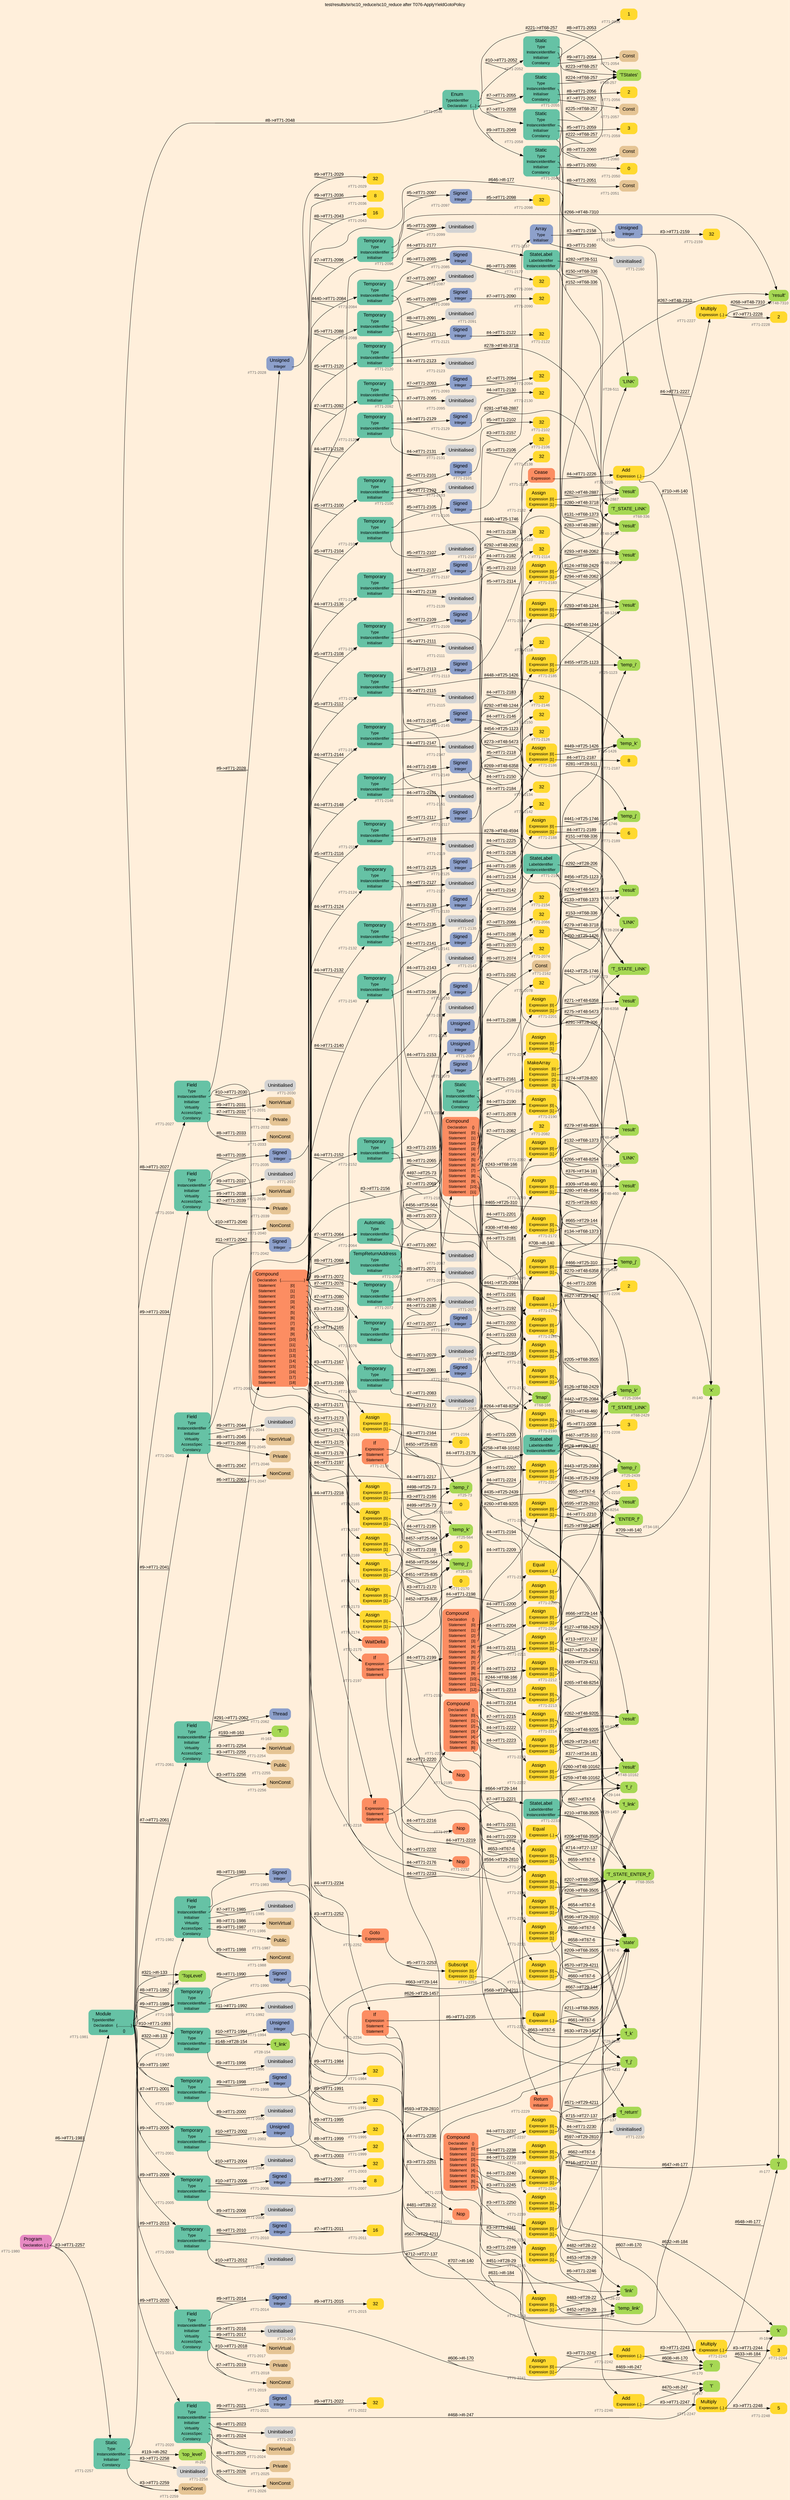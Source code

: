 digraph "test/results/sr/sc10_reduce/sc10_reduce after T076-ApplyYieldGotoPolicy" {
label = "test/results/sr/sc10_reduce/sc10_reduce after T076-ApplyYieldGotoPolicy"
labelloc = t
graph [
    rankdir = "LR"
    ranksep = 0.3
    bgcolor = antiquewhite1
    color = black
    fontcolor = black
    fontname = "Arial"
];
node [
    fontname = "Arial"
];
edge [
    fontname = "Arial"
];

// -------------------- node figure --------------------
// -------- block #T71-1980 ----------
"#T71-1980" [
    fillcolor = "/set28/4"
    xlabel = "#T71-1980"
    fontsize = "12"
    fontcolor = grey40
    shape = "plaintext"
    label = <<TABLE BORDER="0" CELLBORDER="0" CELLSPACING="0">
     <TR><TD><FONT COLOR="black" POINT-SIZE="15">Program</FONT></TD></TR>
     <TR><TD><FONT COLOR="black" POINT-SIZE="12">Declaration</FONT></TD><TD PORT="port0"><FONT COLOR="black" POINT-SIZE="12">{..}</FONT></TD></TR>
    </TABLE>>
    style = "rounded,filled"
];

// -------- block #T71-1981 ----------
"#T71-1981" [
    fillcolor = "/set28/1"
    xlabel = "#T71-1981"
    fontsize = "12"
    fontcolor = grey40
    shape = "plaintext"
    label = <<TABLE BORDER="0" CELLBORDER="0" CELLSPACING="0">
     <TR><TD><FONT COLOR="black" POINT-SIZE="15">Module</FONT></TD></TR>
     <TR><TD><FONT COLOR="black" POINT-SIZE="12">TypeIdentifier</FONT></TD><TD PORT="port0"></TD></TR>
     <TR><TD><FONT COLOR="black" POINT-SIZE="12">Declaration</FONT></TD><TD PORT="port1"><FONT COLOR="black" POINT-SIZE="12">{..............}</FONT></TD></TR>
     <TR><TD><FONT COLOR="black" POINT-SIZE="12">Base</FONT></TD><TD PORT="port2"><FONT COLOR="black" POINT-SIZE="12">{}</FONT></TD></TR>
    </TABLE>>
    style = "rounded,filled"
];

// -------- block #I-133 ----------
"#I-133" [
    fillcolor = "/set28/5"
    xlabel = "#I-133"
    fontsize = "12"
    fontcolor = grey40
    shape = "plaintext"
    label = <<TABLE BORDER="0" CELLBORDER="0" CELLSPACING="0">
     <TR><TD><FONT COLOR="black" POINT-SIZE="15">'TopLevel'</FONT></TD></TR>
    </TABLE>>
    style = "rounded,filled"
];

// -------- block #T71-1982 ----------
"#T71-1982" [
    fillcolor = "/set28/1"
    xlabel = "#T71-1982"
    fontsize = "12"
    fontcolor = grey40
    shape = "plaintext"
    label = <<TABLE BORDER="0" CELLBORDER="0" CELLSPACING="0">
     <TR><TD><FONT COLOR="black" POINT-SIZE="15">Field</FONT></TD></TR>
     <TR><TD><FONT COLOR="black" POINT-SIZE="12">Type</FONT></TD><TD PORT="port0"></TD></TR>
     <TR><TD><FONT COLOR="black" POINT-SIZE="12">InstanceIdentifier</FONT></TD><TD PORT="port1"></TD></TR>
     <TR><TD><FONT COLOR="black" POINT-SIZE="12">Initialiser</FONT></TD><TD PORT="port2"></TD></TR>
     <TR><TD><FONT COLOR="black" POINT-SIZE="12">Virtuality</FONT></TD><TD PORT="port3"></TD></TR>
     <TR><TD><FONT COLOR="black" POINT-SIZE="12">AccessSpec</FONT></TD><TD PORT="port4"></TD></TR>
     <TR><TD><FONT COLOR="black" POINT-SIZE="12">Constancy</FONT></TD><TD PORT="port5"></TD></TR>
    </TABLE>>
    style = "rounded,filled"
];

// -------- block #T71-1983 ----------
"#T71-1983" [
    fillcolor = "/set28/3"
    xlabel = "#T71-1983"
    fontsize = "12"
    fontcolor = grey40
    shape = "plaintext"
    label = <<TABLE BORDER="0" CELLBORDER="0" CELLSPACING="0">
     <TR><TD><FONT COLOR="black" POINT-SIZE="15">Signed</FONT></TD></TR>
     <TR><TD><FONT COLOR="black" POINT-SIZE="12">Integer</FONT></TD><TD PORT="port0"></TD></TR>
    </TABLE>>
    style = "rounded,filled"
];

// -------- block #T71-1984 ----------
"#T71-1984" [
    fillcolor = "/set28/6"
    xlabel = "#T71-1984"
    fontsize = "12"
    fontcolor = grey40
    shape = "plaintext"
    label = <<TABLE BORDER="0" CELLBORDER="0" CELLSPACING="0">
     <TR><TD><FONT COLOR="black" POINT-SIZE="15">32</FONT></TD></TR>
    </TABLE>>
    style = "rounded,filled"
];

// -------- block #I-140 ----------
"#I-140" [
    fillcolor = "/set28/5"
    xlabel = "#I-140"
    fontsize = "12"
    fontcolor = grey40
    shape = "plaintext"
    label = <<TABLE BORDER="0" CELLBORDER="0" CELLSPACING="0">
     <TR><TD><FONT COLOR="black" POINT-SIZE="15">'x'</FONT></TD></TR>
    </TABLE>>
    style = "rounded,filled"
];

// -------- block #T71-1985 ----------
"#T71-1985" [
    xlabel = "#T71-1985"
    fontsize = "12"
    fontcolor = grey40
    shape = "plaintext"
    label = <<TABLE BORDER="0" CELLBORDER="0" CELLSPACING="0">
     <TR><TD><FONT COLOR="black" POINT-SIZE="15">Uninitialised</FONT></TD></TR>
    </TABLE>>
    style = "rounded,filled"
];

// -------- block #T71-1986 ----------
"#T71-1986" [
    fillcolor = "/set28/7"
    xlabel = "#T71-1986"
    fontsize = "12"
    fontcolor = grey40
    shape = "plaintext"
    label = <<TABLE BORDER="0" CELLBORDER="0" CELLSPACING="0">
     <TR><TD><FONT COLOR="black" POINT-SIZE="15">NonVirtual</FONT></TD></TR>
    </TABLE>>
    style = "rounded,filled"
];

// -------- block #T71-1987 ----------
"#T71-1987" [
    fillcolor = "/set28/7"
    xlabel = "#T71-1987"
    fontsize = "12"
    fontcolor = grey40
    shape = "plaintext"
    label = <<TABLE BORDER="0" CELLBORDER="0" CELLSPACING="0">
     <TR><TD><FONT COLOR="black" POINT-SIZE="15">Public</FONT></TD></TR>
    </TABLE>>
    style = "rounded,filled"
];

// -------- block #T71-1988 ----------
"#T71-1988" [
    fillcolor = "/set28/7"
    xlabel = "#T71-1988"
    fontsize = "12"
    fontcolor = grey40
    shape = "plaintext"
    label = <<TABLE BORDER="0" CELLBORDER="0" CELLSPACING="0">
     <TR><TD><FONT COLOR="black" POINT-SIZE="15">NonConst</FONT></TD></TR>
    </TABLE>>
    style = "rounded,filled"
];

// -------- block #T71-1989 ----------
"#T71-1989" [
    fillcolor = "/set28/1"
    xlabel = "#T71-1989"
    fontsize = "12"
    fontcolor = grey40
    shape = "plaintext"
    label = <<TABLE BORDER="0" CELLBORDER="0" CELLSPACING="0">
     <TR><TD><FONT COLOR="black" POINT-SIZE="15">Temporary</FONT></TD></TR>
     <TR><TD><FONT COLOR="black" POINT-SIZE="12">Type</FONT></TD><TD PORT="port0"></TD></TR>
     <TR><TD><FONT COLOR="black" POINT-SIZE="12">InstanceIdentifier</FONT></TD><TD PORT="port1"></TD></TR>
     <TR><TD><FONT COLOR="black" POINT-SIZE="12">Initialiser</FONT></TD><TD PORT="port2"></TD></TR>
    </TABLE>>
    style = "rounded,filled"
];

// -------- block #T71-1990 ----------
"#T71-1990" [
    fillcolor = "/set28/3"
    xlabel = "#T71-1990"
    fontsize = "12"
    fontcolor = grey40
    shape = "plaintext"
    label = <<TABLE BORDER="0" CELLBORDER="0" CELLSPACING="0">
     <TR><TD><FONT COLOR="black" POINT-SIZE="15">Signed</FONT></TD></TR>
     <TR><TD><FONT COLOR="black" POINT-SIZE="12">Integer</FONT></TD><TD PORT="port0"></TD></TR>
    </TABLE>>
    style = "rounded,filled"
];

// -------- block #T71-1991 ----------
"#T71-1991" [
    fillcolor = "/set28/6"
    xlabel = "#T71-1991"
    fontsize = "12"
    fontcolor = grey40
    shape = "plaintext"
    label = <<TABLE BORDER="0" CELLBORDER="0" CELLSPACING="0">
     <TR><TD><FONT COLOR="black" POINT-SIZE="15">32</FONT></TD></TR>
    </TABLE>>
    style = "rounded,filled"
];

// -------- block #T27-137 ----------
"#T27-137" [
    fillcolor = "/set28/5"
    xlabel = "#T27-137"
    fontsize = "12"
    fontcolor = grey40
    shape = "plaintext"
    label = <<TABLE BORDER="0" CELLBORDER="0" CELLSPACING="0">
     <TR><TD><FONT COLOR="black" POINT-SIZE="15">'f_return'</FONT></TD></TR>
    </TABLE>>
    style = "rounded,filled"
];

// -------- block #T71-1992 ----------
"#T71-1992" [
    xlabel = "#T71-1992"
    fontsize = "12"
    fontcolor = grey40
    shape = "plaintext"
    label = <<TABLE BORDER="0" CELLBORDER="0" CELLSPACING="0">
     <TR><TD><FONT COLOR="black" POINT-SIZE="15">Uninitialised</FONT></TD></TR>
    </TABLE>>
    style = "rounded,filled"
];

// -------- block #T71-1993 ----------
"#T71-1993" [
    fillcolor = "/set28/1"
    xlabel = "#T71-1993"
    fontsize = "12"
    fontcolor = grey40
    shape = "plaintext"
    label = <<TABLE BORDER="0" CELLBORDER="0" CELLSPACING="0">
     <TR><TD><FONT COLOR="black" POINT-SIZE="15">Temporary</FONT></TD></TR>
     <TR><TD><FONT COLOR="black" POINT-SIZE="12">Type</FONT></TD><TD PORT="port0"></TD></TR>
     <TR><TD><FONT COLOR="black" POINT-SIZE="12">InstanceIdentifier</FONT></TD><TD PORT="port1"></TD></TR>
     <TR><TD><FONT COLOR="black" POINT-SIZE="12">Initialiser</FONT></TD><TD PORT="port2"></TD></TR>
    </TABLE>>
    style = "rounded,filled"
];

// -------- block #T71-1994 ----------
"#T71-1994" [
    fillcolor = "/set28/3"
    xlabel = "#T71-1994"
    fontsize = "12"
    fontcolor = grey40
    shape = "plaintext"
    label = <<TABLE BORDER="0" CELLBORDER="0" CELLSPACING="0">
     <TR><TD><FONT COLOR="black" POINT-SIZE="15">Unsigned</FONT></TD></TR>
     <TR><TD><FONT COLOR="black" POINT-SIZE="12">Integer</FONT></TD><TD PORT="port0"></TD></TR>
    </TABLE>>
    style = "rounded,filled"
];

// -------- block #T71-1995 ----------
"#T71-1995" [
    fillcolor = "/set28/6"
    xlabel = "#T71-1995"
    fontsize = "12"
    fontcolor = grey40
    shape = "plaintext"
    label = <<TABLE BORDER="0" CELLBORDER="0" CELLSPACING="0">
     <TR><TD><FONT COLOR="black" POINT-SIZE="15">32</FONT></TD></TR>
    </TABLE>>
    style = "rounded,filled"
];

// -------- block #T28-154 ----------
"#T28-154" [
    fillcolor = "/set28/5"
    xlabel = "#T28-154"
    fontsize = "12"
    fontcolor = grey40
    shape = "plaintext"
    label = <<TABLE BORDER="0" CELLBORDER="0" CELLSPACING="0">
     <TR><TD><FONT COLOR="black" POINT-SIZE="15">'f_link'</FONT></TD></TR>
    </TABLE>>
    style = "rounded,filled"
];

// -------- block #T71-1996 ----------
"#T71-1996" [
    xlabel = "#T71-1996"
    fontsize = "12"
    fontcolor = grey40
    shape = "plaintext"
    label = <<TABLE BORDER="0" CELLBORDER="0" CELLSPACING="0">
     <TR><TD><FONT COLOR="black" POINT-SIZE="15">Uninitialised</FONT></TD></TR>
    </TABLE>>
    style = "rounded,filled"
];

// -------- block #T71-1997 ----------
"#T71-1997" [
    fillcolor = "/set28/1"
    xlabel = "#T71-1997"
    fontsize = "12"
    fontcolor = grey40
    shape = "plaintext"
    label = <<TABLE BORDER="0" CELLBORDER="0" CELLSPACING="0">
     <TR><TD><FONT COLOR="black" POINT-SIZE="15">Temporary</FONT></TD></TR>
     <TR><TD><FONT COLOR="black" POINT-SIZE="12">Type</FONT></TD><TD PORT="port0"></TD></TR>
     <TR><TD><FONT COLOR="black" POINT-SIZE="12">InstanceIdentifier</FONT></TD><TD PORT="port1"></TD></TR>
     <TR><TD><FONT COLOR="black" POINT-SIZE="12">Initialiser</FONT></TD><TD PORT="port2"></TD></TR>
    </TABLE>>
    style = "rounded,filled"
];

// -------- block #T71-1998 ----------
"#T71-1998" [
    fillcolor = "/set28/3"
    xlabel = "#T71-1998"
    fontsize = "12"
    fontcolor = grey40
    shape = "plaintext"
    label = <<TABLE BORDER="0" CELLBORDER="0" CELLSPACING="0">
     <TR><TD><FONT COLOR="black" POINT-SIZE="15">Signed</FONT></TD></TR>
     <TR><TD><FONT COLOR="black" POINT-SIZE="12">Integer</FONT></TD><TD PORT="port0"></TD></TR>
    </TABLE>>
    style = "rounded,filled"
];

// -------- block #T71-1999 ----------
"#T71-1999" [
    fillcolor = "/set28/6"
    xlabel = "#T71-1999"
    fontsize = "12"
    fontcolor = grey40
    shape = "plaintext"
    label = <<TABLE BORDER="0" CELLBORDER="0" CELLSPACING="0">
     <TR><TD><FONT COLOR="black" POINT-SIZE="15">32</FONT></TD></TR>
    </TABLE>>
    style = "rounded,filled"
];

// -------- block #T29-144 ----------
"#T29-144" [
    fillcolor = "/set28/5"
    xlabel = "#T29-144"
    fontsize = "12"
    fontcolor = grey40
    shape = "plaintext"
    label = <<TABLE BORDER="0" CELLBORDER="0" CELLSPACING="0">
     <TR><TD><FONT COLOR="black" POINT-SIZE="15">'f_i'</FONT></TD></TR>
    </TABLE>>
    style = "rounded,filled"
];

// -------- block #T71-2000 ----------
"#T71-2000" [
    xlabel = "#T71-2000"
    fontsize = "12"
    fontcolor = grey40
    shape = "plaintext"
    label = <<TABLE BORDER="0" CELLBORDER="0" CELLSPACING="0">
     <TR><TD><FONT COLOR="black" POINT-SIZE="15">Uninitialised</FONT></TD></TR>
    </TABLE>>
    style = "rounded,filled"
];

// -------- block #T71-2001 ----------
"#T71-2001" [
    fillcolor = "/set28/1"
    xlabel = "#T71-2001"
    fontsize = "12"
    fontcolor = grey40
    shape = "plaintext"
    label = <<TABLE BORDER="0" CELLBORDER="0" CELLSPACING="0">
     <TR><TD><FONT COLOR="black" POINT-SIZE="15">Temporary</FONT></TD></TR>
     <TR><TD><FONT COLOR="black" POINT-SIZE="12">Type</FONT></TD><TD PORT="port0"></TD></TR>
     <TR><TD><FONT COLOR="black" POINT-SIZE="12">InstanceIdentifier</FONT></TD><TD PORT="port1"></TD></TR>
     <TR><TD><FONT COLOR="black" POINT-SIZE="12">Initialiser</FONT></TD><TD PORT="port2"></TD></TR>
    </TABLE>>
    style = "rounded,filled"
];

// -------- block #T71-2002 ----------
"#T71-2002" [
    fillcolor = "/set28/3"
    xlabel = "#T71-2002"
    fontsize = "12"
    fontcolor = grey40
    shape = "plaintext"
    label = <<TABLE BORDER="0" CELLBORDER="0" CELLSPACING="0">
     <TR><TD><FONT COLOR="black" POINT-SIZE="15">Unsigned</FONT></TD></TR>
     <TR><TD><FONT COLOR="black" POINT-SIZE="12">Integer</FONT></TD><TD PORT="port0"></TD></TR>
    </TABLE>>
    style = "rounded,filled"
];

// -------- block #T71-2003 ----------
"#T71-2003" [
    fillcolor = "/set28/6"
    xlabel = "#T71-2003"
    fontsize = "12"
    fontcolor = grey40
    shape = "plaintext"
    label = <<TABLE BORDER="0" CELLBORDER="0" CELLSPACING="0">
     <TR><TD><FONT COLOR="black" POINT-SIZE="15">32</FONT></TD></TR>
    </TABLE>>
    style = "rounded,filled"
];

// -------- block #T29-1457 ----------
"#T29-1457" [
    fillcolor = "/set28/5"
    xlabel = "#T29-1457"
    fontsize = "12"
    fontcolor = grey40
    shape = "plaintext"
    label = <<TABLE BORDER="0" CELLBORDER="0" CELLSPACING="0">
     <TR><TD><FONT COLOR="black" POINT-SIZE="15">'f_link'</FONT></TD></TR>
    </TABLE>>
    style = "rounded,filled"
];

// -------- block #T71-2004 ----------
"#T71-2004" [
    xlabel = "#T71-2004"
    fontsize = "12"
    fontcolor = grey40
    shape = "plaintext"
    label = <<TABLE BORDER="0" CELLBORDER="0" CELLSPACING="0">
     <TR><TD><FONT COLOR="black" POINT-SIZE="15">Uninitialised</FONT></TD></TR>
    </TABLE>>
    style = "rounded,filled"
];

// -------- block #T71-2005 ----------
"#T71-2005" [
    fillcolor = "/set28/1"
    xlabel = "#T71-2005"
    fontsize = "12"
    fontcolor = grey40
    shape = "plaintext"
    label = <<TABLE BORDER="0" CELLBORDER="0" CELLSPACING="0">
     <TR><TD><FONT COLOR="black" POINT-SIZE="15">Temporary</FONT></TD></TR>
     <TR><TD><FONT COLOR="black" POINT-SIZE="12">Type</FONT></TD><TD PORT="port0"></TD></TR>
     <TR><TD><FONT COLOR="black" POINT-SIZE="12">InstanceIdentifier</FONT></TD><TD PORT="port1"></TD></TR>
     <TR><TD><FONT COLOR="black" POINT-SIZE="12">Initialiser</FONT></TD><TD PORT="port2"></TD></TR>
    </TABLE>>
    style = "rounded,filled"
];

// -------- block #T71-2006 ----------
"#T71-2006" [
    fillcolor = "/set28/3"
    xlabel = "#T71-2006"
    fontsize = "12"
    fontcolor = grey40
    shape = "plaintext"
    label = <<TABLE BORDER="0" CELLBORDER="0" CELLSPACING="0">
     <TR><TD><FONT COLOR="black" POINT-SIZE="15">Signed</FONT></TD></TR>
     <TR><TD><FONT COLOR="black" POINT-SIZE="12">Integer</FONT></TD><TD PORT="port0"></TD></TR>
    </TABLE>>
    style = "rounded,filled"
];

// -------- block #T71-2007 ----------
"#T71-2007" [
    fillcolor = "/set28/6"
    xlabel = "#T71-2007"
    fontsize = "12"
    fontcolor = grey40
    shape = "plaintext"
    label = <<TABLE BORDER="0" CELLBORDER="0" CELLSPACING="0">
     <TR><TD><FONT COLOR="black" POINT-SIZE="15">8</FONT></TD></TR>
    </TABLE>>
    style = "rounded,filled"
];

// -------- block #T29-2810 ----------
"#T29-2810" [
    fillcolor = "/set28/5"
    xlabel = "#T29-2810"
    fontsize = "12"
    fontcolor = grey40
    shape = "plaintext"
    label = <<TABLE BORDER="0" CELLBORDER="0" CELLSPACING="0">
     <TR><TD><FONT COLOR="black" POINT-SIZE="15">'f_k'</FONT></TD></TR>
    </TABLE>>
    style = "rounded,filled"
];

// -------- block #T71-2008 ----------
"#T71-2008" [
    xlabel = "#T71-2008"
    fontsize = "12"
    fontcolor = grey40
    shape = "plaintext"
    label = <<TABLE BORDER="0" CELLBORDER="0" CELLSPACING="0">
     <TR><TD><FONT COLOR="black" POINT-SIZE="15">Uninitialised</FONT></TD></TR>
    </TABLE>>
    style = "rounded,filled"
];

// -------- block #T71-2009 ----------
"#T71-2009" [
    fillcolor = "/set28/1"
    xlabel = "#T71-2009"
    fontsize = "12"
    fontcolor = grey40
    shape = "plaintext"
    label = <<TABLE BORDER="0" CELLBORDER="0" CELLSPACING="0">
     <TR><TD><FONT COLOR="black" POINT-SIZE="15">Temporary</FONT></TD></TR>
     <TR><TD><FONT COLOR="black" POINT-SIZE="12">Type</FONT></TD><TD PORT="port0"></TD></TR>
     <TR><TD><FONT COLOR="black" POINT-SIZE="12">InstanceIdentifier</FONT></TD><TD PORT="port1"></TD></TR>
     <TR><TD><FONT COLOR="black" POINT-SIZE="12">Initialiser</FONT></TD><TD PORT="port2"></TD></TR>
    </TABLE>>
    style = "rounded,filled"
];

// -------- block #T71-2010 ----------
"#T71-2010" [
    fillcolor = "/set28/3"
    xlabel = "#T71-2010"
    fontsize = "12"
    fontcolor = grey40
    shape = "plaintext"
    label = <<TABLE BORDER="0" CELLBORDER="0" CELLSPACING="0">
     <TR><TD><FONT COLOR="black" POINT-SIZE="15">Signed</FONT></TD></TR>
     <TR><TD><FONT COLOR="black" POINT-SIZE="12">Integer</FONT></TD><TD PORT="port0"></TD></TR>
    </TABLE>>
    style = "rounded,filled"
];

// -------- block #T71-2011 ----------
"#T71-2011" [
    fillcolor = "/set28/6"
    xlabel = "#T71-2011"
    fontsize = "12"
    fontcolor = grey40
    shape = "plaintext"
    label = <<TABLE BORDER="0" CELLBORDER="0" CELLSPACING="0">
     <TR><TD><FONT COLOR="black" POINT-SIZE="15">16</FONT></TD></TR>
    </TABLE>>
    style = "rounded,filled"
];

// -------- block #T29-4211 ----------
"#T29-4211" [
    fillcolor = "/set28/5"
    xlabel = "#T29-4211"
    fontsize = "12"
    fontcolor = grey40
    shape = "plaintext"
    label = <<TABLE BORDER="0" CELLBORDER="0" CELLSPACING="0">
     <TR><TD><FONT COLOR="black" POINT-SIZE="15">'f_j'</FONT></TD></TR>
    </TABLE>>
    style = "rounded,filled"
];

// -------- block #T71-2012 ----------
"#T71-2012" [
    xlabel = "#T71-2012"
    fontsize = "12"
    fontcolor = grey40
    shape = "plaintext"
    label = <<TABLE BORDER="0" CELLBORDER="0" CELLSPACING="0">
     <TR><TD><FONT COLOR="black" POINT-SIZE="15">Uninitialised</FONT></TD></TR>
    </TABLE>>
    style = "rounded,filled"
];

// -------- block #T71-2013 ----------
"#T71-2013" [
    fillcolor = "/set28/1"
    xlabel = "#T71-2013"
    fontsize = "12"
    fontcolor = grey40
    shape = "plaintext"
    label = <<TABLE BORDER="0" CELLBORDER="0" CELLSPACING="0">
     <TR><TD><FONT COLOR="black" POINT-SIZE="15">Field</FONT></TD></TR>
     <TR><TD><FONT COLOR="black" POINT-SIZE="12">Type</FONT></TD><TD PORT="port0"></TD></TR>
     <TR><TD><FONT COLOR="black" POINT-SIZE="12">InstanceIdentifier</FONT></TD><TD PORT="port1"></TD></TR>
     <TR><TD><FONT COLOR="black" POINT-SIZE="12">Initialiser</FONT></TD><TD PORT="port2"></TD></TR>
     <TR><TD><FONT COLOR="black" POINT-SIZE="12">Virtuality</FONT></TD><TD PORT="port3"></TD></TR>
     <TR><TD><FONT COLOR="black" POINT-SIZE="12">AccessSpec</FONT></TD><TD PORT="port4"></TD></TR>
     <TR><TD><FONT COLOR="black" POINT-SIZE="12">Constancy</FONT></TD><TD PORT="port5"></TD></TR>
    </TABLE>>
    style = "rounded,filled"
];

// -------- block #T71-2014 ----------
"#T71-2014" [
    fillcolor = "/set28/3"
    xlabel = "#T71-2014"
    fontsize = "12"
    fontcolor = grey40
    shape = "plaintext"
    label = <<TABLE BORDER="0" CELLBORDER="0" CELLSPACING="0">
     <TR><TD><FONT COLOR="black" POINT-SIZE="15">Signed</FONT></TD></TR>
     <TR><TD><FONT COLOR="black" POINT-SIZE="12">Integer</FONT></TD><TD PORT="port0"></TD></TR>
    </TABLE>>
    style = "rounded,filled"
];

// -------- block #T71-2015 ----------
"#T71-2015" [
    fillcolor = "/set28/6"
    xlabel = "#T71-2015"
    fontsize = "12"
    fontcolor = grey40
    shape = "plaintext"
    label = <<TABLE BORDER="0" CELLBORDER="0" CELLSPACING="0">
     <TR><TD><FONT COLOR="black" POINT-SIZE="15">32</FONT></TD></TR>
    </TABLE>>
    style = "rounded,filled"
];

// -------- block #I-170 ----------
"#I-170" [
    fillcolor = "/set28/5"
    xlabel = "#I-170"
    fontsize = "12"
    fontcolor = grey40
    shape = "plaintext"
    label = <<TABLE BORDER="0" CELLBORDER="0" CELLSPACING="0">
     <TR><TD><FONT COLOR="black" POINT-SIZE="15">'i'</FONT></TD></TR>
    </TABLE>>
    style = "rounded,filled"
];

// -------- block #T71-2016 ----------
"#T71-2016" [
    xlabel = "#T71-2016"
    fontsize = "12"
    fontcolor = grey40
    shape = "plaintext"
    label = <<TABLE BORDER="0" CELLBORDER="0" CELLSPACING="0">
     <TR><TD><FONT COLOR="black" POINT-SIZE="15">Uninitialised</FONT></TD></TR>
    </TABLE>>
    style = "rounded,filled"
];

// -------- block #T71-2017 ----------
"#T71-2017" [
    fillcolor = "/set28/7"
    xlabel = "#T71-2017"
    fontsize = "12"
    fontcolor = grey40
    shape = "plaintext"
    label = <<TABLE BORDER="0" CELLBORDER="0" CELLSPACING="0">
     <TR><TD><FONT COLOR="black" POINT-SIZE="15">NonVirtual</FONT></TD></TR>
    </TABLE>>
    style = "rounded,filled"
];

// -------- block #T71-2018 ----------
"#T71-2018" [
    fillcolor = "/set28/7"
    xlabel = "#T71-2018"
    fontsize = "12"
    fontcolor = grey40
    shape = "plaintext"
    label = <<TABLE BORDER="0" CELLBORDER="0" CELLSPACING="0">
     <TR><TD><FONT COLOR="black" POINT-SIZE="15">Private</FONT></TD></TR>
    </TABLE>>
    style = "rounded,filled"
];

// -------- block #T71-2019 ----------
"#T71-2019" [
    fillcolor = "/set28/7"
    xlabel = "#T71-2019"
    fontsize = "12"
    fontcolor = grey40
    shape = "plaintext"
    label = <<TABLE BORDER="0" CELLBORDER="0" CELLSPACING="0">
     <TR><TD><FONT COLOR="black" POINT-SIZE="15">NonConst</FONT></TD></TR>
    </TABLE>>
    style = "rounded,filled"
];

// -------- block #T71-2020 ----------
"#T71-2020" [
    fillcolor = "/set28/1"
    xlabel = "#T71-2020"
    fontsize = "12"
    fontcolor = grey40
    shape = "plaintext"
    label = <<TABLE BORDER="0" CELLBORDER="0" CELLSPACING="0">
     <TR><TD><FONT COLOR="black" POINT-SIZE="15">Field</FONT></TD></TR>
     <TR><TD><FONT COLOR="black" POINT-SIZE="12">Type</FONT></TD><TD PORT="port0"></TD></TR>
     <TR><TD><FONT COLOR="black" POINT-SIZE="12">InstanceIdentifier</FONT></TD><TD PORT="port1"></TD></TR>
     <TR><TD><FONT COLOR="black" POINT-SIZE="12">Initialiser</FONT></TD><TD PORT="port2"></TD></TR>
     <TR><TD><FONT COLOR="black" POINT-SIZE="12">Virtuality</FONT></TD><TD PORT="port3"></TD></TR>
     <TR><TD><FONT COLOR="black" POINT-SIZE="12">AccessSpec</FONT></TD><TD PORT="port4"></TD></TR>
     <TR><TD><FONT COLOR="black" POINT-SIZE="12">Constancy</FONT></TD><TD PORT="port5"></TD></TR>
    </TABLE>>
    style = "rounded,filled"
];

// -------- block #T71-2021 ----------
"#T71-2021" [
    fillcolor = "/set28/3"
    xlabel = "#T71-2021"
    fontsize = "12"
    fontcolor = grey40
    shape = "plaintext"
    label = <<TABLE BORDER="0" CELLBORDER="0" CELLSPACING="0">
     <TR><TD><FONT COLOR="black" POINT-SIZE="15">Signed</FONT></TD></TR>
     <TR><TD><FONT COLOR="black" POINT-SIZE="12">Integer</FONT></TD><TD PORT="port0"></TD></TR>
    </TABLE>>
    style = "rounded,filled"
];

// -------- block #T71-2022 ----------
"#T71-2022" [
    fillcolor = "/set28/6"
    xlabel = "#T71-2022"
    fontsize = "12"
    fontcolor = grey40
    shape = "plaintext"
    label = <<TABLE BORDER="0" CELLBORDER="0" CELLSPACING="0">
     <TR><TD><FONT COLOR="black" POINT-SIZE="15">32</FONT></TD></TR>
    </TABLE>>
    style = "rounded,filled"
];

// -------- block #I-247 ----------
"#I-247" [
    fillcolor = "/set28/5"
    xlabel = "#I-247"
    fontsize = "12"
    fontcolor = grey40
    shape = "plaintext"
    label = <<TABLE BORDER="0" CELLBORDER="0" CELLSPACING="0">
     <TR><TD><FONT COLOR="black" POINT-SIZE="15">'t'</FONT></TD></TR>
    </TABLE>>
    style = "rounded,filled"
];

// -------- block #T71-2023 ----------
"#T71-2023" [
    xlabel = "#T71-2023"
    fontsize = "12"
    fontcolor = grey40
    shape = "plaintext"
    label = <<TABLE BORDER="0" CELLBORDER="0" CELLSPACING="0">
     <TR><TD><FONT COLOR="black" POINT-SIZE="15">Uninitialised</FONT></TD></TR>
    </TABLE>>
    style = "rounded,filled"
];

// -------- block #T71-2024 ----------
"#T71-2024" [
    fillcolor = "/set28/7"
    xlabel = "#T71-2024"
    fontsize = "12"
    fontcolor = grey40
    shape = "plaintext"
    label = <<TABLE BORDER="0" CELLBORDER="0" CELLSPACING="0">
     <TR><TD><FONT COLOR="black" POINT-SIZE="15">NonVirtual</FONT></TD></TR>
    </TABLE>>
    style = "rounded,filled"
];

// -------- block #T71-2025 ----------
"#T71-2025" [
    fillcolor = "/set28/7"
    xlabel = "#T71-2025"
    fontsize = "12"
    fontcolor = grey40
    shape = "plaintext"
    label = <<TABLE BORDER="0" CELLBORDER="0" CELLSPACING="0">
     <TR><TD><FONT COLOR="black" POINT-SIZE="15">Private</FONT></TD></TR>
    </TABLE>>
    style = "rounded,filled"
];

// -------- block #T71-2026 ----------
"#T71-2026" [
    fillcolor = "/set28/7"
    xlabel = "#T71-2026"
    fontsize = "12"
    fontcolor = grey40
    shape = "plaintext"
    label = <<TABLE BORDER="0" CELLBORDER="0" CELLSPACING="0">
     <TR><TD><FONT COLOR="black" POINT-SIZE="15">NonConst</FONT></TD></TR>
    </TABLE>>
    style = "rounded,filled"
];

// -------- block #T71-2027 ----------
"#T71-2027" [
    fillcolor = "/set28/1"
    xlabel = "#T71-2027"
    fontsize = "12"
    fontcolor = grey40
    shape = "plaintext"
    label = <<TABLE BORDER="0" CELLBORDER="0" CELLSPACING="0">
     <TR><TD><FONT COLOR="black" POINT-SIZE="15">Field</FONT></TD></TR>
     <TR><TD><FONT COLOR="black" POINT-SIZE="12">Type</FONT></TD><TD PORT="port0"></TD></TR>
     <TR><TD><FONT COLOR="black" POINT-SIZE="12">InstanceIdentifier</FONT></TD><TD PORT="port1"></TD></TR>
     <TR><TD><FONT COLOR="black" POINT-SIZE="12">Initialiser</FONT></TD><TD PORT="port2"></TD></TR>
     <TR><TD><FONT COLOR="black" POINT-SIZE="12">Virtuality</FONT></TD><TD PORT="port3"></TD></TR>
     <TR><TD><FONT COLOR="black" POINT-SIZE="12">AccessSpec</FONT></TD><TD PORT="port4"></TD></TR>
     <TR><TD><FONT COLOR="black" POINT-SIZE="12">Constancy</FONT></TD><TD PORT="port5"></TD></TR>
    </TABLE>>
    style = "rounded,filled"
];

// -------- block #T71-2028 ----------
"#T71-2028" [
    fillcolor = "/set28/3"
    xlabel = "#T71-2028"
    fontsize = "12"
    fontcolor = grey40
    shape = "plaintext"
    label = <<TABLE BORDER="0" CELLBORDER="0" CELLSPACING="0">
     <TR><TD><FONT COLOR="black" POINT-SIZE="15">Unsigned</FONT></TD></TR>
     <TR><TD><FONT COLOR="black" POINT-SIZE="12">Integer</FONT></TD><TD PORT="port0"></TD></TR>
    </TABLE>>
    style = "rounded,filled"
];

// -------- block #T71-2029 ----------
"#T71-2029" [
    fillcolor = "/set28/6"
    xlabel = "#T71-2029"
    fontsize = "12"
    fontcolor = grey40
    shape = "plaintext"
    label = <<TABLE BORDER="0" CELLBORDER="0" CELLSPACING="0">
     <TR><TD><FONT COLOR="black" POINT-SIZE="15">32</FONT></TD></TR>
    </TABLE>>
    style = "rounded,filled"
];

// -------- block #T28-22 ----------
"#T28-22" [
    fillcolor = "/set28/5"
    xlabel = "#T28-22"
    fontsize = "12"
    fontcolor = grey40
    shape = "plaintext"
    label = <<TABLE BORDER="0" CELLBORDER="0" CELLSPACING="0">
     <TR><TD><FONT COLOR="black" POINT-SIZE="15">'link'</FONT></TD></TR>
    </TABLE>>
    style = "rounded,filled"
];

// -------- block #T71-2030 ----------
"#T71-2030" [
    xlabel = "#T71-2030"
    fontsize = "12"
    fontcolor = grey40
    shape = "plaintext"
    label = <<TABLE BORDER="0" CELLBORDER="0" CELLSPACING="0">
     <TR><TD><FONT COLOR="black" POINT-SIZE="15">Uninitialised</FONT></TD></TR>
    </TABLE>>
    style = "rounded,filled"
];

// -------- block #T71-2031 ----------
"#T71-2031" [
    fillcolor = "/set28/7"
    xlabel = "#T71-2031"
    fontsize = "12"
    fontcolor = grey40
    shape = "plaintext"
    label = <<TABLE BORDER="0" CELLBORDER="0" CELLSPACING="0">
     <TR><TD><FONT COLOR="black" POINT-SIZE="15">NonVirtual</FONT></TD></TR>
    </TABLE>>
    style = "rounded,filled"
];

// -------- block #T71-2032 ----------
"#T71-2032" [
    fillcolor = "/set28/7"
    xlabel = "#T71-2032"
    fontsize = "12"
    fontcolor = grey40
    shape = "plaintext"
    label = <<TABLE BORDER="0" CELLBORDER="0" CELLSPACING="0">
     <TR><TD><FONT COLOR="black" POINT-SIZE="15">Private</FONT></TD></TR>
    </TABLE>>
    style = "rounded,filled"
];

// -------- block #T71-2033 ----------
"#T71-2033" [
    fillcolor = "/set28/7"
    xlabel = "#T71-2033"
    fontsize = "12"
    fontcolor = grey40
    shape = "plaintext"
    label = <<TABLE BORDER="0" CELLBORDER="0" CELLSPACING="0">
     <TR><TD><FONT COLOR="black" POINT-SIZE="15">NonConst</FONT></TD></TR>
    </TABLE>>
    style = "rounded,filled"
];

// -------- block #T71-2034 ----------
"#T71-2034" [
    fillcolor = "/set28/1"
    xlabel = "#T71-2034"
    fontsize = "12"
    fontcolor = grey40
    shape = "plaintext"
    label = <<TABLE BORDER="0" CELLBORDER="0" CELLSPACING="0">
     <TR><TD><FONT COLOR="black" POINT-SIZE="15">Field</FONT></TD></TR>
     <TR><TD><FONT COLOR="black" POINT-SIZE="12">Type</FONT></TD><TD PORT="port0"></TD></TR>
     <TR><TD><FONT COLOR="black" POINT-SIZE="12">InstanceIdentifier</FONT></TD><TD PORT="port1"></TD></TR>
     <TR><TD><FONT COLOR="black" POINT-SIZE="12">Initialiser</FONT></TD><TD PORT="port2"></TD></TR>
     <TR><TD><FONT COLOR="black" POINT-SIZE="12">Virtuality</FONT></TD><TD PORT="port3"></TD></TR>
     <TR><TD><FONT COLOR="black" POINT-SIZE="12">AccessSpec</FONT></TD><TD PORT="port4"></TD></TR>
     <TR><TD><FONT COLOR="black" POINT-SIZE="12">Constancy</FONT></TD><TD PORT="port5"></TD></TR>
    </TABLE>>
    style = "rounded,filled"
];

// -------- block #T71-2035 ----------
"#T71-2035" [
    fillcolor = "/set28/3"
    xlabel = "#T71-2035"
    fontsize = "12"
    fontcolor = grey40
    shape = "plaintext"
    label = <<TABLE BORDER="0" CELLBORDER="0" CELLSPACING="0">
     <TR><TD><FONT COLOR="black" POINT-SIZE="15">Signed</FONT></TD></TR>
     <TR><TD><FONT COLOR="black" POINT-SIZE="12">Integer</FONT></TD><TD PORT="port0"></TD></TR>
    </TABLE>>
    style = "rounded,filled"
];

// -------- block #T71-2036 ----------
"#T71-2036" [
    fillcolor = "/set28/6"
    xlabel = "#T71-2036"
    fontsize = "12"
    fontcolor = grey40
    shape = "plaintext"
    label = <<TABLE BORDER="0" CELLBORDER="0" CELLSPACING="0">
     <TR><TD><FONT COLOR="black" POINT-SIZE="15">8</FONT></TD></TR>
    </TABLE>>
    style = "rounded,filled"
];

// -------- block #I-184 ----------
"#I-184" [
    fillcolor = "/set28/5"
    xlabel = "#I-184"
    fontsize = "12"
    fontcolor = grey40
    shape = "plaintext"
    label = <<TABLE BORDER="0" CELLBORDER="0" CELLSPACING="0">
     <TR><TD><FONT COLOR="black" POINT-SIZE="15">'k'</FONT></TD></TR>
    </TABLE>>
    style = "rounded,filled"
];

// -------- block #T71-2037 ----------
"#T71-2037" [
    xlabel = "#T71-2037"
    fontsize = "12"
    fontcolor = grey40
    shape = "plaintext"
    label = <<TABLE BORDER="0" CELLBORDER="0" CELLSPACING="0">
     <TR><TD><FONT COLOR="black" POINT-SIZE="15">Uninitialised</FONT></TD></TR>
    </TABLE>>
    style = "rounded,filled"
];

// -------- block #T71-2038 ----------
"#T71-2038" [
    fillcolor = "/set28/7"
    xlabel = "#T71-2038"
    fontsize = "12"
    fontcolor = grey40
    shape = "plaintext"
    label = <<TABLE BORDER="0" CELLBORDER="0" CELLSPACING="0">
     <TR><TD><FONT COLOR="black" POINT-SIZE="15">NonVirtual</FONT></TD></TR>
    </TABLE>>
    style = "rounded,filled"
];

// -------- block #T71-2039 ----------
"#T71-2039" [
    fillcolor = "/set28/7"
    xlabel = "#T71-2039"
    fontsize = "12"
    fontcolor = grey40
    shape = "plaintext"
    label = <<TABLE BORDER="0" CELLBORDER="0" CELLSPACING="0">
     <TR><TD><FONT COLOR="black" POINT-SIZE="15">Private</FONT></TD></TR>
    </TABLE>>
    style = "rounded,filled"
];

// -------- block #T71-2040 ----------
"#T71-2040" [
    fillcolor = "/set28/7"
    xlabel = "#T71-2040"
    fontsize = "12"
    fontcolor = grey40
    shape = "plaintext"
    label = <<TABLE BORDER="0" CELLBORDER="0" CELLSPACING="0">
     <TR><TD><FONT COLOR="black" POINT-SIZE="15">NonConst</FONT></TD></TR>
    </TABLE>>
    style = "rounded,filled"
];

// -------- block #T71-2041 ----------
"#T71-2041" [
    fillcolor = "/set28/1"
    xlabel = "#T71-2041"
    fontsize = "12"
    fontcolor = grey40
    shape = "plaintext"
    label = <<TABLE BORDER="0" CELLBORDER="0" CELLSPACING="0">
     <TR><TD><FONT COLOR="black" POINT-SIZE="15">Field</FONT></TD></TR>
     <TR><TD><FONT COLOR="black" POINT-SIZE="12">Type</FONT></TD><TD PORT="port0"></TD></TR>
     <TR><TD><FONT COLOR="black" POINT-SIZE="12">InstanceIdentifier</FONT></TD><TD PORT="port1"></TD></TR>
     <TR><TD><FONT COLOR="black" POINT-SIZE="12">Initialiser</FONT></TD><TD PORT="port2"></TD></TR>
     <TR><TD><FONT COLOR="black" POINT-SIZE="12">Virtuality</FONT></TD><TD PORT="port3"></TD></TR>
     <TR><TD><FONT COLOR="black" POINT-SIZE="12">AccessSpec</FONT></TD><TD PORT="port4"></TD></TR>
     <TR><TD><FONT COLOR="black" POINT-SIZE="12">Constancy</FONT></TD><TD PORT="port5"></TD></TR>
    </TABLE>>
    style = "rounded,filled"
];

// -------- block #T71-2042 ----------
"#T71-2042" [
    fillcolor = "/set28/3"
    xlabel = "#T71-2042"
    fontsize = "12"
    fontcolor = grey40
    shape = "plaintext"
    label = <<TABLE BORDER="0" CELLBORDER="0" CELLSPACING="0">
     <TR><TD><FONT COLOR="black" POINT-SIZE="15">Signed</FONT></TD></TR>
     <TR><TD><FONT COLOR="black" POINT-SIZE="12">Integer</FONT></TD><TD PORT="port0"></TD></TR>
    </TABLE>>
    style = "rounded,filled"
];

// -------- block #T71-2043 ----------
"#T71-2043" [
    fillcolor = "/set28/6"
    xlabel = "#T71-2043"
    fontsize = "12"
    fontcolor = grey40
    shape = "plaintext"
    label = <<TABLE BORDER="0" CELLBORDER="0" CELLSPACING="0">
     <TR><TD><FONT COLOR="black" POINT-SIZE="15">16</FONT></TD></TR>
    </TABLE>>
    style = "rounded,filled"
];

// -------- block #I-177 ----------
"#I-177" [
    fillcolor = "/set28/5"
    xlabel = "#I-177"
    fontsize = "12"
    fontcolor = grey40
    shape = "plaintext"
    label = <<TABLE BORDER="0" CELLBORDER="0" CELLSPACING="0">
     <TR><TD><FONT COLOR="black" POINT-SIZE="15">'j'</FONT></TD></TR>
    </TABLE>>
    style = "rounded,filled"
];

// -------- block #T71-2044 ----------
"#T71-2044" [
    xlabel = "#T71-2044"
    fontsize = "12"
    fontcolor = grey40
    shape = "plaintext"
    label = <<TABLE BORDER="0" CELLBORDER="0" CELLSPACING="0">
     <TR><TD><FONT COLOR="black" POINT-SIZE="15">Uninitialised</FONT></TD></TR>
    </TABLE>>
    style = "rounded,filled"
];

// -------- block #T71-2045 ----------
"#T71-2045" [
    fillcolor = "/set28/7"
    xlabel = "#T71-2045"
    fontsize = "12"
    fontcolor = grey40
    shape = "plaintext"
    label = <<TABLE BORDER="0" CELLBORDER="0" CELLSPACING="0">
     <TR><TD><FONT COLOR="black" POINT-SIZE="15">NonVirtual</FONT></TD></TR>
    </TABLE>>
    style = "rounded,filled"
];

// -------- block #T71-2046 ----------
"#T71-2046" [
    fillcolor = "/set28/7"
    xlabel = "#T71-2046"
    fontsize = "12"
    fontcolor = grey40
    shape = "plaintext"
    label = <<TABLE BORDER="0" CELLBORDER="0" CELLSPACING="0">
     <TR><TD><FONT COLOR="black" POINT-SIZE="15">Private</FONT></TD></TR>
    </TABLE>>
    style = "rounded,filled"
];

// -------- block #T71-2047 ----------
"#T71-2047" [
    fillcolor = "/set28/7"
    xlabel = "#T71-2047"
    fontsize = "12"
    fontcolor = grey40
    shape = "plaintext"
    label = <<TABLE BORDER="0" CELLBORDER="0" CELLSPACING="0">
     <TR><TD><FONT COLOR="black" POINT-SIZE="15">NonConst</FONT></TD></TR>
    </TABLE>>
    style = "rounded,filled"
];

// -------- block #T71-2048 ----------
"#T71-2048" [
    fillcolor = "/set28/1"
    xlabel = "#T71-2048"
    fontsize = "12"
    fontcolor = grey40
    shape = "plaintext"
    label = <<TABLE BORDER="0" CELLBORDER="0" CELLSPACING="0">
     <TR><TD><FONT COLOR="black" POINT-SIZE="15">Enum</FONT></TD></TR>
     <TR><TD><FONT COLOR="black" POINT-SIZE="12">TypeIdentifier</FONT></TD><TD PORT="port0"></TD></TR>
     <TR><TD><FONT COLOR="black" POINT-SIZE="12">Declaration</FONT></TD><TD PORT="port1"><FONT COLOR="black" POINT-SIZE="12">{....}</FONT></TD></TR>
    </TABLE>>
    style = "rounded,filled"
];

// -------- block #T68-257 ----------
"#T68-257" [
    fillcolor = "/set28/5"
    xlabel = "#T68-257"
    fontsize = "12"
    fontcolor = grey40
    shape = "plaintext"
    label = <<TABLE BORDER="0" CELLBORDER="0" CELLSPACING="0">
     <TR><TD><FONT COLOR="black" POINT-SIZE="15">'TStates'</FONT></TD></TR>
    </TABLE>>
    style = "rounded,filled"
];

// -------- block #T71-2049 ----------
"#T71-2049" [
    fillcolor = "/set28/1"
    xlabel = "#T71-2049"
    fontsize = "12"
    fontcolor = grey40
    shape = "plaintext"
    label = <<TABLE BORDER="0" CELLBORDER="0" CELLSPACING="0">
     <TR><TD><FONT COLOR="black" POINT-SIZE="15">Static</FONT></TD></TR>
     <TR><TD><FONT COLOR="black" POINT-SIZE="12">Type</FONT></TD><TD PORT="port0"></TD></TR>
     <TR><TD><FONT COLOR="black" POINT-SIZE="12">InstanceIdentifier</FONT></TD><TD PORT="port1"></TD></TR>
     <TR><TD><FONT COLOR="black" POINT-SIZE="12">Initialiser</FONT></TD><TD PORT="port2"></TD></TR>
     <TR><TD><FONT COLOR="black" POINT-SIZE="12">Constancy</FONT></TD><TD PORT="port3"></TD></TR>
    </TABLE>>
    style = "rounded,filled"
];

// -------- block #T68-336 ----------
"#T68-336" [
    fillcolor = "/set28/5"
    xlabel = "#T68-336"
    fontsize = "12"
    fontcolor = grey40
    shape = "plaintext"
    label = <<TABLE BORDER="0" CELLBORDER="0" CELLSPACING="0">
     <TR><TD><FONT COLOR="black" POINT-SIZE="15">'T_STATE_LINK'</FONT></TD></TR>
    </TABLE>>
    style = "rounded,filled"
];

// -------- block #T71-2050 ----------
"#T71-2050" [
    fillcolor = "/set28/6"
    xlabel = "#T71-2050"
    fontsize = "12"
    fontcolor = grey40
    shape = "plaintext"
    label = <<TABLE BORDER="0" CELLBORDER="0" CELLSPACING="0">
     <TR><TD><FONT COLOR="black" POINT-SIZE="15">0</FONT></TD></TR>
    </TABLE>>
    style = "rounded,filled"
];

// -------- block #T71-2051 ----------
"#T71-2051" [
    fillcolor = "/set28/7"
    xlabel = "#T71-2051"
    fontsize = "12"
    fontcolor = grey40
    shape = "plaintext"
    label = <<TABLE BORDER="0" CELLBORDER="0" CELLSPACING="0">
     <TR><TD><FONT COLOR="black" POINT-SIZE="15">Const</FONT></TD></TR>
    </TABLE>>
    style = "rounded,filled"
];

// -------- block #T71-2052 ----------
"#T71-2052" [
    fillcolor = "/set28/1"
    xlabel = "#T71-2052"
    fontsize = "12"
    fontcolor = grey40
    shape = "plaintext"
    label = <<TABLE BORDER="0" CELLBORDER="0" CELLSPACING="0">
     <TR><TD><FONT COLOR="black" POINT-SIZE="15">Static</FONT></TD></TR>
     <TR><TD><FONT COLOR="black" POINT-SIZE="12">Type</FONT></TD><TD PORT="port0"></TD></TR>
     <TR><TD><FONT COLOR="black" POINT-SIZE="12">InstanceIdentifier</FONT></TD><TD PORT="port1"></TD></TR>
     <TR><TD><FONT COLOR="black" POINT-SIZE="12">Initialiser</FONT></TD><TD PORT="port2"></TD></TR>
     <TR><TD><FONT COLOR="black" POINT-SIZE="12">Constancy</FONT></TD><TD PORT="port3"></TD></TR>
    </TABLE>>
    style = "rounded,filled"
];

// -------- block #T68-1373 ----------
"#T68-1373" [
    fillcolor = "/set28/5"
    xlabel = "#T68-1373"
    fontsize = "12"
    fontcolor = grey40
    shape = "plaintext"
    label = <<TABLE BORDER="0" CELLBORDER="0" CELLSPACING="0">
     <TR><TD><FONT COLOR="black" POINT-SIZE="15">'T_STATE_LINK'</FONT></TD></TR>
    </TABLE>>
    style = "rounded,filled"
];

// -------- block #T71-2053 ----------
"#T71-2053" [
    fillcolor = "/set28/6"
    xlabel = "#T71-2053"
    fontsize = "12"
    fontcolor = grey40
    shape = "plaintext"
    label = <<TABLE BORDER="0" CELLBORDER="0" CELLSPACING="0">
     <TR><TD><FONT COLOR="black" POINT-SIZE="15">1</FONT></TD></TR>
    </TABLE>>
    style = "rounded,filled"
];

// -------- block #T71-2054 ----------
"#T71-2054" [
    fillcolor = "/set28/7"
    xlabel = "#T71-2054"
    fontsize = "12"
    fontcolor = grey40
    shape = "plaintext"
    label = <<TABLE BORDER="0" CELLBORDER="0" CELLSPACING="0">
     <TR><TD><FONT COLOR="black" POINT-SIZE="15">Const</FONT></TD></TR>
    </TABLE>>
    style = "rounded,filled"
];

// -------- block #T71-2055 ----------
"#T71-2055" [
    fillcolor = "/set28/1"
    xlabel = "#T71-2055"
    fontsize = "12"
    fontcolor = grey40
    shape = "plaintext"
    label = <<TABLE BORDER="0" CELLBORDER="0" CELLSPACING="0">
     <TR><TD><FONT COLOR="black" POINT-SIZE="15">Static</FONT></TD></TR>
     <TR><TD><FONT COLOR="black" POINT-SIZE="12">Type</FONT></TD><TD PORT="port0"></TD></TR>
     <TR><TD><FONT COLOR="black" POINT-SIZE="12">InstanceIdentifier</FONT></TD><TD PORT="port1"></TD></TR>
     <TR><TD><FONT COLOR="black" POINT-SIZE="12">Initialiser</FONT></TD><TD PORT="port2"></TD></TR>
     <TR><TD><FONT COLOR="black" POINT-SIZE="12">Constancy</FONT></TD><TD PORT="port3"></TD></TR>
    </TABLE>>
    style = "rounded,filled"
];

// -------- block #T68-2429 ----------
"#T68-2429" [
    fillcolor = "/set28/5"
    xlabel = "#T68-2429"
    fontsize = "12"
    fontcolor = grey40
    shape = "plaintext"
    label = <<TABLE BORDER="0" CELLBORDER="0" CELLSPACING="0">
     <TR><TD><FONT COLOR="black" POINT-SIZE="15">'T_STATE_LINK'</FONT></TD></TR>
    </TABLE>>
    style = "rounded,filled"
];

// -------- block #T71-2056 ----------
"#T71-2056" [
    fillcolor = "/set28/6"
    xlabel = "#T71-2056"
    fontsize = "12"
    fontcolor = grey40
    shape = "plaintext"
    label = <<TABLE BORDER="0" CELLBORDER="0" CELLSPACING="0">
     <TR><TD><FONT COLOR="black" POINT-SIZE="15">2</FONT></TD></TR>
    </TABLE>>
    style = "rounded,filled"
];

// -------- block #T71-2057 ----------
"#T71-2057" [
    fillcolor = "/set28/7"
    xlabel = "#T71-2057"
    fontsize = "12"
    fontcolor = grey40
    shape = "plaintext"
    label = <<TABLE BORDER="0" CELLBORDER="0" CELLSPACING="0">
     <TR><TD><FONT COLOR="black" POINT-SIZE="15">Const</FONT></TD></TR>
    </TABLE>>
    style = "rounded,filled"
];

// -------- block #T71-2058 ----------
"#T71-2058" [
    fillcolor = "/set28/1"
    xlabel = "#T71-2058"
    fontsize = "12"
    fontcolor = grey40
    shape = "plaintext"
    label = <<TABLE BORDER="0" CELLBORDER="0" CELLSPACING="0">
     <TR><TD><FONT COLOR="black" POINT-SIZE="15">Static</FONT></TD></TR>
     <TR><TD><FONT COLOR="black" POINT-SIZE="12">Type</FONT></TD><TD PORT="port0"></TD></TR>
     <TR><TD><FONT COLOR="black" POINT-SIZE="12">InstanceIdentifier</FONT></TD><TD PORT="port1"></TD></TR>
     <TR><TD><FONT COLOR="black" POINT-SIZE="12">Initialiser</FONT></TD><TD PORT="port2"></TD></TR>
     <TR><TD><FONT COLOR="black" POINT-SIZE="12">Constancy</FONT></TD><TD PORT="port3"></TD></TR>
    </TABLE>>
    style = "rounded,filled"
];

// -------- block #T68-3505 ----------
"#T68-3505" [
    fillcolor = "/set28/5"
    xlabel = "#T68-3505"
    fontsize = "12"
    fontcolor = grey40
    shape = "plaintext"
    label = <<TABLE BORDER="0" CELLBORDER="0" CELLSPACING="0">
     <TR><TD><FONT COLOR="black" POINT-SIZE="15">'T_STATE_ENTER_f'</FONT></TD></TR>
    </TABLE>>
    style = "rounded,filled"
];

// -------- block #T71-2059 ----------
"#T71-2059" [
    fillcolor = "/set28/6"
    xlabel = "#T71-2059"
    fontsize = "12"
    fontcolor = grey40
    shape = "plaintext"
    label = <<TABLE BORDER="0" CELLBORDER="0" CELLSPACING="0">
     <TR><TD><FONT COLOR="black" POINT-SIZE="15">3</FONT></TD></TR>
    </TABLE>>
    style = "rounded,filled"
];

// -------- block #T71-2060 ----------
"#T71-2060" [
    fillcolor = "/set28/7"
    xlabel = "#T71-2060"
    fontsize = "12"
    fontcolor = grey40
    shape = "plaintext"
    label = <<TABLE BORDER="0" CELLBORDER="0" CELLSPACING="0">
     <TR><TD><FONT COLOR="black" POINT-SIZE="15">Const</FONT></TD></TR>
    </TABLE>>
    style = "rounded,filled"
];

// -------- block #T71-2061 ----------
"#T71-2061" [
    fillcolor = "/set28/1"
    xlabel = "#T71-2061"
    fontsize = "12"
    fontcolor = grey40
    shape = "plaintext"
    label = <<TABLE BORDER="0" CELLBORDER="0" CELLSPACING="0">
     <TR><TD><FONT COLOR="black" POINT-SIZE="15">Field</FONT></TD></TR>
     <TR><TD><FONT COLOR="black" POINT-SIZE="12">Type</FONT></TD><TD PORT="port0"></TD></TR>
     <TR><TD><FONT COLOR="black" POINT-SIZE="12">InstanceIdentifier</FONT></TD><TD PORT="port1"></TD></TR>
     <TR><TD><FONT COLOR="black" POINT-SIZE="12">Initialiser</FONT></TD><TD PORT="port2"></TD></TR>
     <TR><TD><FONT COLOR="black" POINT-SIZE="12">Virtuality</FONT></TD><TD PORT="port3"></TD></TR>
     <TR><TD><FONT COLOR="black" POINT-SIZE="12">AccessSpec</FONT></TD><TD PORT="port4"></TD></TR>
     <TR><TD><FONT COLOR="black" POINT-SIZE="12">Constancy</FONT></TD><TD PORT="port5"></TD></TR>
    </TABLE>>
    style = "rounded,filled"
];

// -------- block #T71-2062 ----------
"#T71-2062" [
    fillcolor = "/set28/3"
    xlabel = "#T71-2062"
    fontsize = "12"
    fontcolor = grey40
    shape = "plaintext"
    label = <<TABLE BORDER="0" CELLBORDER="0" CELLSPACING="0">
     <TR><TD><FONT COLOR="black" POINT-SIZE="15">Thread</FONT></TD></TR>
    </TABLE>>
    style = "rounded,filled"
];

// -------- block #I-163 ----------
"#I-163" [
    fillcolor = "/set28/5"
    xlabel = "#I-163"
    fontsize = "12"
    fontcolor = grey40
    shape = "plaintext"
    label = <<TABLE BORDER="0" CELLBORDER="0" CELLSPACING="0">
     <TR><TD><FONT COLOR="black" POINT-SIZE="15">'T'</FONT></TD></TR>
    </TABLE>>
    style = "rounded,filled"
];

// -------- block #T71-2063 ----------
"#T71-2063" [
    fillcolor = "/set28/2"
    xlabel = "#T71-2063"
    fontsize = "12"
    fontcolor = grey40
    shape = "plaintext"
    label = <<TABLE BORDER="0" CELLBORDER="0" CELLSPACING="0">
     <TR><TD><FONT COLOR="black" POINT-SIZE="15">Compound</FONT></TD></TR>
     <TR><TD><FONT COLOR="black" POINT-SIZE="12">Declaration</FONT></TD><TD PORT="port0"><FONT COLOR="black" POINT-SIZE="12">{........................}</FONT></TD></TR>
     <TR><TD><FONT COLOR="black" POINT-SIZE="12">Statement</FONT></TD><TD PORT="port1"><FONT COLOR="black" POINT-SIZE="12">[0]</FONT></TD></TR>
     <TR><TD><FONT COLOR="black" POINT-SIZE="12">Statement</FONT></TD><TD PORT="port2"><FONT COLOR="black" POINT-SIZE="12">[1]</FONT></TD></TR>
     <TR><TD><FONT COLOR="black" POINT-SIZE="12">Statement</FONT></TD><TD PORT="port3"><FONT COLOR="black" POINT-SIZE="12">[2]</FONT></TD></TR>
     <TR><TD><FONT COLOR="black" POINT-SIZE="12">Statement</FONT></TD><TD PORT="port4"><FONT COLOR="black" POINT-SIZE="12">[3]</FONT></TD></TR>
     <TR><TD><FONT COLOR="black" POINT-SIZE="12">Statement</FONT></TD><TD PORT="port5"><FONT COLOR="black" POINT-SIZE="12">[4]</FONT></TD></TR>
     <TR><TD><FONT COLOR="black" POINT-SIZE="12">Statement</FONT></TD><TD PORT="port6"><FONT COLOR="black" POINT-SIZE="12">[5]</FONT></TD></TR>
     <TR><TD><FONT COLOR="black" POINT-SIZE="12">Statement</FONT></TD><TD PORT="port7"><FONT COLOR="black" POINT-SIZE="12">[6]</FONT></TD></TR>
     <TR><TD><FONT COLOR="black" POINT-SIZE="12">Statement</FONT></TD><TD PORT="port8"><FONT COLOR="black" POINT-SIZE="12">[7]</FONT></TD></TR>
     <TR><TD><FONT COLOR="black" POINT-SIZE="12">Statement</FONT></TD><TD PORT="port9"><FONT COLOR="black" POINT-SIZE="12">[8]</FONT></TD></TR>
     <TR><TD><FONT COLOR="black" POINT-SIZE="12">Statement</FONT></TD><TD PORT="port10"><FONT COLOR="black" POINT-SIZE="12">[9]</FONT></TD></TR>
     <TR><TD><FONT COLOR="black" POINT-SIZE="12">Statement</FONT></TD><TD PORT="port11"><FONT COLOR="black" POINT-SIZE="12">[10]</FONT></TD></TR>
     <TR><TD><FONT COLOR="black" POINT-SIZE="12">Statement</FONT></TD><TD PORT="port12"><FONT COLOR="black" POINT-SIZE="12">[11]</FONT></TD></TR>
     <TR><TD><FONT COLOR="black" POINT-SIZE="12">Statement</FONT></TD><TD PORT="port13"><FONT COLOR="black" POINT-SIZE="12">[12]</FONT></TD></TR>
     <TR><TD><FONT COLOR="black" POINT-SIZE="12">Statement</FONT></TD><TD PORT="port14"><FONT COLOR="black" POINT-SIZE="12">[13]</FONT></TD></TR>
     <TR><TD><FONT COLOR="black" POINT-SIZE="12">Statement</FONT></TD><TD PORT="port15"><FONT COLOR="black" POINT-SIZE="12">[14]</FONT></TD></TR>
     <TR><TD><FONT COLOR="black" POINT-SIZE="12">Statement</FONT></TD><TD PORT="port16"><FONT COLOR="black" POINT-SIZE="12">[15]</FONT></TD></TR>
     <TR><TD><FONT COLOR="black" POINT-SIZE="12">Statement</FONT></TD><TD PORT="port17"><FONT COLOR="black" POINT-SIZE="12">[16]</FONT></TD></TR>
     <TR><TD><FONT COLOR="black" POINT-SIZE="12">Statement</FONT></TD><TD PORT="port18"><FONT COLOR="black" POINT-SIZE="12">[17]</FONT></TD></TR>
     <TR><TD><FONT COLOR="black" POINT-SIZE="12">Statement</FONT></TD><TD PORT="port19"><FONT COLOR="black" POINT-SIZE="12">[18]</FONT></TD></TR>
    </TABLE>>
    style = "rounded,filled"
];

// -------- block #T71-2064 ----------
"#T71-2064" [
    fillcolor = "/set28/1"
    xlabel = "#T71-2064"
    fontsize = "12"
    fontcolor = grey40
    shape = "plaintext"
    label = <<TABLE BORDER="0" CELLBORDER="0" CELLSPACING="0">
     <TR><TD><FONT COLOR="black" POINT-SIZE="15">Automatic</FONT></TD></TR>
     <TR><TD><FONT COLOR="black" POINT-SIZE="12">Type</FONT></TD><TD PORT="port0"></TD></TR>
     <TR><TD><FONT COLOR="black" POINT-SIZE="12">InstanceIdentifier</FONT></TD><TD PORT="port1"></TD></TR>
     <TR><TD><FONT COLOR="black" POINT-SIZE="12">Initialiser</FONT></TD><TD PORT="port2"></TD></TR>
    </TABLE>>
    style = "rounded,filled"
];

// -------- block #T71-2065 ----------
"#T71-2065" [
    fillcolor = "/set28/3"
    xlabel = "#T71-2065"
    fontsize = "12"
    fontcolor = grey40
    shape = "plaintext"
    label = <<TABLE BORDER="0" CELLBORDER="0" CELLSPACING="0">
     <TR><TD><FONT COLOR="black" POINT-SIZE="15">Unsigned</FONT></TD></TR>
     <TR><TD><FONT COLOR="black" POINT-SIZE="12">Integer</FONT></TD><TD PORT="port0"></TD></TR>
    </TABLE>>
    style = "rounded,filled"
];

// -------- block #T71-2066 ----------
"#T71-2066" [
    fillcolor = "/set28/6"
    xlabel = "#T71-2066"
    fontsize = "12"
    fontcolor = grey40
    shape = "plaintext"
    label = <<TABLE BORDER="0" CELLBORDER="0" CELLSPACING="0">
     <TR><TD><FONT COLOR="black" POINT-SIZE="15">32</FONT></TD></TR>
    </TABLE>>
    style = "rounded,filled"
];

// -------- block #T67-6 ----------
"#T67-6" [
    fillcolor = "/set28/5"
    xlabel = "#T67-6"
    fontsize = "12"
    fontcolor = grey40
    shape = "plaintext"
    label = <<TABLE BORDER="0" CELLBORDER="0" CELLSPACING="0">
     <TR><TD><FONT COLOR="black" POINT-SIZE="15">'state'</FONT></TD></TR>
    </TABLE>>
    style = "rounded,filled"
];

// -------- block #T71-2067 ----------
"#T71-2067" [
    xlabel = "#T71-2067"
    fontsize = "12"
    fontcolor = grey40
    shape = "plaintext"
    label = <<TABLE BORDER="0" CELLBORDER="0" CELLSPACING="0">
     <TR><TD><FONT COLOR="black" POINT-SIZE="15">Uninitialised</FONT></TD></TR>
    </TABLE>>
    style = "rounded,filled"
];

// -------- block #T71-2068 ----------
"#T71-2068" [
    fillcolor = "/set28/1"
    xlabel = "#T71-2068"
    fontsize = "12"
    fontcolor = grey40
    shape = "plaintext"
    label = <<TABLE BORDER="0" CELLBORDER="0" CELLSPACING="0">
     <TR><TD><FONT COLOR="black" POINT-SIZE="15">TempReturnAddress</FONT></TD></TR>
     <TR><TD><FONT COLOR="black" POINT-SIZE="12">Type</FONT></TD><TD PORT="port0"></TD></TR>
     <TR><TD><FONT COLOR="black" POINT-SIZE="12">InstanceIdentifier</FONT></TD><TD PORT="port1"></TD></TR>
     <TR><TD><FONT COLOR="black" POINT-SIZE="12">Initialiser</FONT></TD><TD PORT="port2"></TD></TR>
    </TABLE>>
    style = "rounded,filled"
];

// -------- block #T71-2069 ----------
"#T71-2069" [
    fillcolor = "/set28/3"
    xlabel = "#T71-2069"
    fontsize = "12"
    fontcolor = grey40
    shape = "plaintext"
    label = <<TABLE BORDER="0" CELLBORDER="0" CELLSPACING="0">
     <TR><TD><FONT COLOR="black" POINT-SIZE="15">Unsigned</FONT></TD></TR>
     <TR><TD><FONT COLOR="black" POINT-SIZE="12">Integer</FONT></TD><TD PORT="port0"></TD></TR>
    </TABLE>>
    style = "rounded,filled"
];

// -------- block #T71-2070 ----------
"#T71-2070" [
    fillcolor = "/set28/6"
    xlabel = "#T71-2070"
    fontsize = "12"
    fontcolor = grey40
    shape = "plaintext"
    label = <<TABLE BORDER="0" CELLBORDER="0" CELLSPACING="0">
     <TR><TD><FONT COLOR="black" POINT-SIZE="15">32</FONT></TD></TR>
    </TABLE>>
    style = "rounded,filled"
];

// -------- block #T28-29 ----------
"#T28-29" [
    fillcolor = "/set28/5"
    xlabel = "#T28-29"
    fontsize = "12"
    fontcolor = grey40
    shape = "plaintext"
    label = <<TABLE BORDER="0" CELLBORDER="0" CELLSPACING="0">
     <TR><TD><FONT COLOR="black" POINT-SIZE="15">'temp_link'</FONT></TD></TR>
    </TABLE>>
    style = "rounded,filled"
];

// -------- block #T71-2071 ----------
"#T71-2071" [
    xlabel = "#T71-2071"
    fontsize = "12"
    fontcolor = grey40
    shape = "plaintext"
    label = <<TABLE BORDER="0" CELLBORDER="0" CELLSPACING="0">
     <TR><TD><FONT COLOR="black" POINT-SIZE="15">Uninitialised</FONT></TD></TR>
    </TABLE>>
    style = "rounded,filled"
];

// -------- block #T71-2072 ----------
"#T71-2072" [
    fillcolor = "/set28/1"
    xlabel = "#T71-2072"
    fontsize = "12"
    fontcolor = grey40
    shape = "plaintext"
    label = <<TABLE BORDER="0" CELLBORDER="0" CELLSPACING="0">
     <TR><TD><FONT COLOR="black" POINT-SIZE="15">Temporary</FONT></TD></TR>
     <TR><TD><FONT COLOR="black" POINT-SIZE="12">Type</FONT></TD><TD PORT="port0"></TD></TR>
     <TR><TD><FONT COLOR="black" POINT-SIZE="12">InstanceIdentifier</FONT></TD><TD PORT="port1"></TD></TR>
     <TR><TD><FONT COLOR="black" POINT-SIZE="12">Initialiser</FONT></TD><TD PORT="port2"></TD></TR>
    </TABLE>>
    style = "rounded,filled"
];

// -------- block #T71-2073 ----------
"#T71-2073" [
    fillcolor = "/set28/3"
    xlabel = "#T71-2073"
    fontsize = "12"
    fontcolor = grey40
    shape = "plaintext"
    label = <<TABLE BORDER="0" CELLBORDER="0" CELLSPACING="0">
     <TR><TD><FONT COLOR="black" POINT-SIZE="15">Signed</FONT></TD></TR>
     <TR><TD><FONT COLOR="black" POINT-SIZE="12">Integer</FONT></TD><TD PORT="port0"></TD></TR>
    </TABLE>>
    style = "rounded,filled"
];

// -------- block #T71-2074 ----------
"#T71-2074" [
    fillcolor = "/set28/6"
    xlabel = "#T71-2074"
    fontsize = "12"
    fontcolor = grey40
    shape = "plaintext"
    label = <<TABLE BORDER="0" CELLBORDER="0" CELLSPACING="0">
     <TR><TD><FONT COLOR="black" POINT-SIZE="15">32</FONT></TD></TR>
    </TABLE>>
    style = "rounded,filled"
];

// -------- block #T48-10162 ----------
"#T48-10162" [
    fillcolor = "/set28/5"
    xlabel = "#T48-10162"
    fontsize = "12"
    fontcolor = grey40
    shape = "plaintext"
    label = <<TABLE BORDER="0" CELLBORDER="0" CELLSPACING="0">
     <TR><TD><FONT COLOR="black" POINT-SIZE="15">'result'</FONT></TD></TR>
    </TABLE>>
    style = "rounded,filled"
];

// -------- block #T71-2075 ----------
"#T71-2075" [
    xlabel = "#T71-2075"
    fontsize = "12"
    fontcolor = grey40
    shape = "plaintext"
    label = <<TABLE BORDER="0" CELLBORDER="0" CELLSPACING="0">
     <TR><TD><FONT COLOR="black" POINT-SIZE="15">Uninitialised</FONT></TD></TR>
    </TABLE>>
    style = "rounded,filled"
];

// -------- block #T71-2076 ----------
"#T71-2076" [
    fillcolor = "/set28/1"
    xlabel = "#T71-2076"
    fontsize = "12"
    fontcolor = grey40
    shape = "plaintext"
    label = <<TABLE BORDER="0" CELLBORDER="0" CELLSPACING="0">
     <TR><TD><FONT COLOR="black" POINT-SIZE="15">Temporary</FONT></TD></TR>
     <TR><TD><FONT COLOR="black" POINT-SIZE="12">Type</FONT></TD><TD PORT="port0"></TD></TR>
     <TR><TD><FONT COLOR="black" POINT-SIZE="12">InstanceIdentifier</FONT></TD><TD PORT="port1"></TD></TR>
     <TR><TD><FONT COLOR="black" POINT-SIZE="12">Initialiser</FONT></TD><TD PORT="port2"></TD></TR>
    </TABLE>>
    style = "rounded,filled"
];

// -------- block #T71-2077 ----------
"#T71-2077" [
    fillcolor = "/set28/3"
    xlabel = "#T71-2077"
    fontsize = "12"
    fontcolor = grey40
    shape = "plaintext"
    label = <<TABLE BORDER="0" CELLBORDER="0" CELLSPACING="0">
     <TR><TD><FONT COLOR="black" POINT-SIZE="15">Signed</FONT></TD></TR>
     <TR><TD><FONT COLOR="black" POINT-SIZE="12">Integer</FONT></TD><TD PORT="port0"></TD></TR>
    </TABLE>>
    style = "rounded,filled"
];

// -------- block #T71-2078 ----------
"#T71-2078" [
    fillcolor = "/set28/6"
    xlabel = "#T71-2078"
    fontsize = "12"
    fontcolor = grey40
    shape = "plaintext"
    label = <<TABLE BORDER="0" CELLBORDER="0" CELLSPACING="0">
     <TR><TD><FONT COLOR="black" POINT-SIZE="15">32</FONT></TD></TR>
    </TABLE>>
    style = "rounded,filled"
];

// -------- block #T25-2439 ----------
"#T25-2439" [
    fillcolor = "/set28/5"
    xlabel = "#T25-2439"
    fontsize = "12"
    fontcolor = grey40
    shape = "plaintext"
    label = <<TABLE BORDER="0" CELLBORDER="0" CELLSPACING="0">
     <TR><TD><FONT COLOR="black" POINT-SIZE="15">'temp_i'</FONT></TD></TR>
    </TABLE>>
    style = "rounded,filled"
];

// -------- block #T71-2079 ----------
"#T71-2079" [
    xlabel = "#T71-2079"
    fontsize = "12"
    fontcolor = grey40
    shape = "plaintext"
    label = <<TABLE BORDER="0" CELLBORDER="0" CELLSPACING="0">
     <TR><TD><FONT COLOR="black" POINT-SIZE="15">Uninitialised</FONT></TD></TR>
    </TABLE>>
    style = "rounded,filled"
];

// -------- block #T71-2080 ----------
"#T71-2080" [
    fillcolor = "/set28/1"
    xlabel = "#T71-2080"
    fontsize = "12"
    fontcolor = grey40
    shape = "plaintext"
    label = <<TABLE BORDER="0" CELLBORDER="0" CELLSPACING="0">
     <TR><TD><FONT COLOR="black" POINT-SIZE="15">Temporary</FONT></TD></TR>
     <TR><TD><FONT COLOR="black" POINT-SIZE="12">Type</FONT></TD><TD PORT="port0"></TD></TR>
     <TR><TD><FONT COLOR="black" POINT-SIZE="12">InstanceIdentifier</FONT></TD><TD PORT="port1"></TD></TR>
     <TR><TD><FONT COLOR="black" POINT-SIZE="12">Initialiser</FONT></TD><TD PORT="port2"></TD></TR>
    </TABLE>>
    style = "rounded,filled"
];

// -------- block #T71-2081 ----------
"#T71-2081" [
    fillcolor = "/set28/3"
    xlabel = "#T71-2081"
    fontsize = "12"
    fontcolor = grey40
    shape = "plaintext"
    label = <<TABLE BORDER="0" CELLBORDER="0" CELLSPACING="0">
     <TR><TD><FONT COLOR="black" POINT-SIZE="15">Signed</FONT></TD></TR>
     <TR><TD><FONT COLOR="black" POINT-SIZE="12">Integer</FONT></TD><TD PORT="port0"></TD></TR>
    </TABLE>>
    style = "rounded,filled"
];

// -------- block #T71-2082 ----------
"#T71-2082" [
    fillcolor = "/set28/6"
    xlabel = "#T71-2082"
    fontsize = "12"
    fontcolor = grey40
    shape = "plaintext"
    label = <<TABLE BORDER="0" CELLBORDER="0" CELLSPACING="0">
     <TR><TD><FONT COLOR="black" POINT-SIZE="15">32</FONT></TD></TR>
    </TABLE>>
    style = "rounded,filled"
];

// -------- block #T48-9205 ----------
"#T48-9205" [
    fillcolor = "/set28/5"
    xlabel = "#T48-9205"
    fontsize = "12"
    fontcolor = grey40
    shape = "plaintext"
    label = <<TABLE BORDER="0" CELLBORDER="0" CELLSPACING="0">
     <TR><TD><FONT COLOR="black" POINT-SIZE="15">'result'</FONT></TD></TR>
    </TABLE>>
    style = "rounded,filled"
];

// -------- block #T71-2083 ----------
"#T71-2083" [
    xlabel = "#T71-2083"
    fontsize = "12"
    fontcolor = grey40
    shape = "plaintext"
    label = <<TABLE BORDER="0" CELLBORDER="0" CELLSPACING="0">
     <TR><TD><FONT COLOR="black" POINT-SIZE="15">Uninitialised</FONT></TD></TR>
    </TABLE>>
    style = "rounded,filled"
];

// -------- block #T71-2084 ----------
"#T71-2084" [
    fillcolor = "/set28/1"
    xlabel = "#T71-2084"
    fontsize = "12"
    fontcolor = grey40
    shape = "plaintext"
    label = <<TABLE BORDER="0" CELLBORDER="0" CELLSPACING="0">
     <TR><TD><FONT COLOR="black" POINT-SIZE="15">Temporary</FONT></TD></TR>
     <TR><TD><FONT COLOR="black" POINT-SIZE="12">Type</FONT></TD><TD PORT="port0"></TD></TR>
     <TR><TD><FONT COLOR="black" POINT-SIZE="12">InstanceIdentifier</FONT></TD><TD PORT="port1"></TD></TR>
     <TR><TD><FONT COLOR="black" POINT-SIZE="12">Initialiser</FONT></TD><TD PORT="port2"></TD></TR>
    </TABLE>>
    style = "rounded,filled"
];

// -------- block #T71-2085 ----------
"#T71-2085" [
    fillcolor = "/set28/3"
    xlabel = "#T71-2085"
    fontsize = "12"
    fontcolor = grey40
    shape = "plaintext"
    label = <<TABLE BORDER="0" CELLBORDER="0" CELLSPACING="0">
     <TR><TD><FONT COLOR="black" POINT-SIZE="15">Signed</FONT></TD></TR>
     <TR><TD><FONT COLOR="black" POINT-SIZE="12">Integer</FONT></TD><TD PORT="port0"></TD></TR>
    </TABLE>>
    style = "rounded,filled"
];

// -------- block #T71-2086 ----------
"#T71-2086" [
    fillcolor = "/set28/6"
    xlabel = "#T71-2086"
    fontsize = "12"
    fontcolor = grey40
    shape = "plaintext"
    label = <<TABLE BORDER="0" CELLBORDER="0" CELLSPACING="0">
     <TR><TD><FONT COLOR="black" POINT-SIZE="15">32</FONT></TD></TR>
    </TABLE>>
    style = "rounded,filled"
];

// -------- block #T25-2084 ----------
"#T25-2084" [
    fillcolor = "/set28/5"
    xlabel = "#T25-2084"
    fontsize = "12"
    fontcolor = grey40
    shape = "plaintext"
    label = <<TABLE BORDER="0" CELLBORDER="0" CELLSPACING="0">
     <TR><TD><FONT COLOR="black" POINT-SIZE="15">'temp_k'</FONT></TD></TR>
    </TABLE>>
    style = "rounded,filled"
];

// -------- block #T71-2087 ----------
"#T71-2087" [
    xlabel = "#T71-2087"
    fontsize = "12"
    fontcolor = grey40
    shape = "plaintext"
    label = <<TABLE BORDER="0" CELLBORDER="0" CELLSPACING="0">
     <TR><TD><FONT COLOR="black" POINT-SIZE="15">Uninitialised</FONT></TD></TR>
    </TABLE>>
    style = "rounded,filled"
];

// -------- block #T71-2088 ----------
"#T71-2088" [
    fillcolor = "/set28/1"
    xlabel = "#T71-2088"
    fontsize = "12"
    fontcolor = grey40
    shape = "plaintext"
    label = <<TABLE BORDER="0" CELLBORDER="0" CELLSPACING="0">
     <TR><TD><FONT COLOR="black" POINT-SIZE="15">Temporary</FONT></TD></TR>
     <TR><TD><FONT COLOR="black" POINT-SIZE="12">Type</FONT></TD><TD PORT="port0"></TD></TR>
     <TR><TD><FONT COLOR="black" POINT-SIZE="12">InstanceIdentifier</FONT></TD><TD PORT="port1"></TD></TR>
     <TR><TD><FONT COLOR="black" POINT-SIZE="12">Initialiser</FONT></TD><TD PORT="port2"></TD></TR>
    </TABLE>>
    style = "rounded,filled"
];

// -------- block #T71-2089 ----------
"#T71-2089" [
    fillcolor = "/set28/3"
    xlabel = "#T71-2089"
    fontsize = "12"
    fontcolor = grey40
    shape = "plaintext"
    label = <<TABLE BORDER="0" CELLBORDER="0" CELLSPACING="0">
     <TR><TD><FONT COLOR="black" POINT-SIZE="15">Signed</FONT></TD></TR>
     <TR><TD><FONT COLOR="black" POINT-SIZE="12">Integer</FONT></TD><TD PORT="port0"></TD></TR>
    </TABLE>>
    style = "rounded,filled"
];

// -------- block #T71-2090 ----------
"#T71-2090" [
    fillcolor = "/set28/6"
    xlabel = "#T71-2090"
    fontsize = "12"
    fontcolor = grey40
    shape = "plaintext"
    label = <<TABLE BORDER="0" CELLBORDER="0" CELLSPACING="0">
     <TR><TD><FONT COLOR="black" POINT-SIZE="15">32</FONT></TD></TR>
    </TABLE>>
    style = "rounded,filled"
];

// -------- block #T48-8254 ----------
"#T48-8254" [
    fillcolor = "/set28/5"
    xlabel = "#T48-8254"
    fontsize = "12"
    fontcolor = grey40
    shape = "plaintext"
    label = <<TABLE BORDER="0" CELLBORDER="0" CELLSPACING="0">
     <TR><TD><FONT COLOR="black" POINT-SIZE="15">'result'</FONT></TD></TR>
    </TABLE>>
    style = "rounded,filled"
];

// -------- block #T71-2091 ----------
"#T71-2091" [
    xlabel = "#T71-2091"
    fontsize = "12"
    fontcolor = grey40
    shape = "plaintext"
    label = <<TABLE BORDER="0" CELLBORDER="0" CELLSPACING="0">
     <TR><TD><FONT COLOR="black" POINT-SIZE="15">Uninitialised</FONT></TD></TR>
    </TABLE>>
    style = "rounded,filled"
];

// -------- block #T71-2092 ----------
"#T71-2092" [
    fillcolor = "/set28/1"
    xlabel = "#T71-2092"
    fontsize = "12"
    fontcolor = grey40
    shape = "plaintext"
    label = <<TABLE BORDER="0" CELLBORDER="0" CELLSPACING="0">
     <TR><TD><FONT COLOR="black" POINT-SIZE="15">Temporary</FONT></TD></TR>
     <TR><TD><FONT COLOR="black" POINT-SIZE="12">Type</FONT></TD><TD PORT="port0"></TD></TR>
     <TR><TD><FONT COLOR="black" POINT-SIZE="12">InstanceIdentifier</FONT></TD><TD PORT="port1"></TD></TR>
     <TR><TD><FONT COLOR="black" POINT-SIZE="12">Initialiser</FONT></TD><TD PORT="port2"></TD></TR>
    </TABLE>>
    style = "rounded,filled"
];

// -------- block #T71-2093 ----------
"#T71-2093" [
    fillcolor = "/set28/3"
    xlabel = "#T71-2093"
    fontsize = "12"
    fontcolor = grey40
    shape = "plaintext"
    label = <<TABLE BORDER="0" CELLBORDER="0" CELLSPACING="0">
     <TR><TD><FONT COLOR="black" POINT-SIZE="15">Signed</FONT></TD></TR>
     <TR><TD><FONT COLOR="black" POINT-SIZE="12">Integer</FONT></TD><TD PORT="port0"></TD></TR>
    </TABLE>>
    style = "rounded,filled"
];

// -------- block #T71-2094 ----------
"#T71-2094" [
    fillcolor = "/set28/6"
    xlabel = "#T71-2094"
    fontsize = "12"
    fontcolor = grey40
    shape = "plaintext"
    label = <<TABLE BORDER="0" CELLBORDER="0" CELLSPACING="0">
     <TR><TD><FONT COLOR="black" POINT-SIZE="15">32</FONT></TD></TR>
    </TABLE>>
    style = "rounded,filled"
];

// -------- block #T25-310 ----------
"#T25-310" [
    fillcolor = "/set28/5"
    xlabel = "#T25-310"
    fontsize = "12"
    fontcolor = grey40
    shape = "plaintext"
    label = <<TABLE BORDER="0" CELLBORDER="0" CELLSPACING="0">
     <TR><TD><FONT COLOR="black" POINT-SIZE="15">'temp_j'</FONT></TD></TR>
    </TABLE>>
    style = "rounded,filled"
];

// -------- block #T71-2095 ----------
"#T71-2095" [
    xlabel = "#T71-2095"
    fontsize = "12"
    fontcolor = grey40
    shape = "plaintext"
    label = <<TABLE BORDER="0" CELLBORDER="0" CELLSPACING="0">
     <TR><TD><FONT COLOR="black" POINT-SIZE="15">Uninitialised</FONT></TD></TR>
    </TABLE>>
    style = "rounded,filled"
];

// -------- block #T71-2096 ----------
"#T71-2096" [
    fillcolor = "/set28/1"
    xlabel = "#T71-2096"
    fontsize = "12"
    fontcolor = grey40
    shape = "plaintext"
    label = <<TABLE BORDER="0" CELLBORDER="0" CELLSPACING="0">
     <TR><TD><FONT COLOR="black" POINT-SIZE="15">Temporary</FONT></TD></TR>
     <TR><TD><FONT COLOR="black" POINT-SIZE="12">Type</FONT></TD><TD PORT="port0"></TD></TR>
     <TR><TD><FONT COLOR="black" POINT-SIZE="12">InstanceIdentifier</FONT></TD><TD PORT="port1"></TD></TR>
     <TR><TD><FONT COLOR="black" POINT-SIZE="12">Initialiser</FONT></TD><TD PORT="port2"></TD></TR>
    </TABLE>>
    style = "rounded,filled"
];

// -------- block #T71-2097 ----------
"#T71-2097" [
    fillcolor = "/set28/3"
    xlabel = "#T71-2097"
    fontsize = "12"
    fontcolor = grey40
    shape = "plaintext"
    label = <<TABLE BORDER="0" CELLBORDER="0" CELLSPACING="0">
     <TR><TD><FONT COLOR="black" POINT-SIZE="15">Signed</FONT></TD></TR>
     <TR><TD><FONT COLOR="black" POINT-SIZE="12">Integer</FONT></TD><TD PORT="port0"></TD></TR>
    </TABLE>>
    style = "rounded,filled"
];

// -------- block #T71-2098 ----------
"#T71-2098" [
    fillcolor = "/set28/6"
    xlabel = "#T71-2098"
    fontsize = "12"
    fontcolor = grey40
    shape = "plaintext"
    label = <<TABLE BORDER="0" CELLBORDER="0" CELLSPACING="0">
     <TR><TD><FONT COLOR="black" POINT-SIZE="15">32</FONT></TD></TR>
    </TABLE>>
    style = "rounded,filled"
];

// -------- block #T48-7310 ----------
"#T48-7310" [
    fillcolor = "/set28/5"
    xlabel = "#T48-7310"
    fontsize = "12"
    fontcolor = grey40
    shape = "plaintext"
    label = <<TABLE BORDER="0" CELLBORDER="0" CELLSPACING="0">
     <TR><TD><FONT COLOR="black" POINT-SIZE="15">'result'</FONT></TD></TR>
    </TABLE>>
    style = "rounded,filled"
];

// -------- block #T71-2099 ----------
"#T71-2099" [
    xlabel = "#T71-2099"
    fontsize = "12"
    fontcolor = grey40
    shape = "plaintext"
    label = <<TABLE BORDER="0" CELLBORDER="0" CELLSPACING="0">
     <TR><TD><FONT COLOR="black" POINT-SIZE="15">Uninitialised</FONT></TD></TR>
    </TABLE>>
    style = "rounded,filled"
];

// -------- block #T71-2100 ----------
"#T71-2100" [
    fillcolor = "/set28/1"
    xlabel = "#T71-2100"
    fontsize = "12"
    fontcolor = grey40
    shape = "plaintext"
    label = <<TABLE BORDER="0" CELLBORDER="0" CELLSPACING="0">
     <TR><TD><FONT COLOR="black" POINT-SIZE="15">Temporary</FONT></TD></TR>
     <TR><TD><FONT COLOR="black" POINT-SIZE="12">Type</FONT></TD><TD PORT="port0"></TD></TR>
     <TR><TD><FONT COLOR="black" POINT-SIZE="12">InstanceIdentifier</FONT></TD><TD PORT="port1"></TD></TR>
     <TR><TD><FONT COLOR="black" POINT-SIZE="12">Initialiser</FONT></TD><TD PORT="port2"></TD></TR>
    </TABLE>>
    style = "rounded,filled"
];

// -------- block #T71-2101 ----------
"#T71-2101" [
    fillcolor = "/set28/3"
    xlabel = "#T71-2101"
    fontsize = "12"
    fontcolor = grey40
    shape = "plaintext"
    label = <<TABLE BORDER="0" CELLBORDER="0" CELLSPACING="0">
     <TR><TD><FONT COLOR="black" POINT-SIZE="15">Signed</FONT></TD></TR>
     <TR><TD><FONT COLOR="black" POINT-SIZE="12">Integer</FONT></TD><TD PORT="port0"></TD></TR>
    </TABLE>>
    style = "rounded,filled"
];

// -------- block #T71-2102 ----------
"#T71-2102" [
    fillcolor = "/set28/6"
    xlabel = "#T71-2102"
    fontsize = "12"
    fontcolor = grey40
    shape = "plaintext"
    label = <<TABLE BORDER="0" CELLBORDER="0" CELLSPACING="0">
     <TR><TD><FONT COLOR="black" POINT-SIZE="15">32</FONT></TD></TR>
    </TABLE>>
    style = "rounded,filled"
];

// -------- block #T48-6358 ----------
"#T48-6358" [
    fillcolor = "/set28/5"
    xlabel = "#T48-6358"
    fontsize = "12"
    fontcolor = grey40
    shape = "plaintext"
    label = <<TABLE BORDER="0" CELLBORDER="0" CELLSPACING="0">
     <TR><TD><FONT COLOR="black" POINT-SIZE="15">'result'</FONT></TD></TR>
    </TABLE>>
    style = "rounded,filled"
];

// -------- block #T71-2103 ----------
"#T71-2103" [
    xlabel = "#T71-2103"
    fontsize = "12"
    fontcolor = grey40
    shape = "plaintext"
    label = <<TABLE BORDER="0" CELLBORDER="0" CELLSPACING="0">
     <TR><TD><FONT COLOR="black" POINT-SIZE="15">Uninitialised</FONT></TD></TR>
    </TABLE>>
    style = "rounded,filled"
];

// -------- block #T71-2104 ----------
"#T71-2104" [
    fillcolor = "/set28/1"
    xlabel = "#T71-2104"
    fontsize = "12"
    fontcolor = grey40
    shape = "plaintext"
    label = <<TABLE BORDER="0" CELLBORDER="0" CELLSPACING="0">
     <TR><TD><FONT COLOR="black" POINT-SIZE="15">Temporary</FONT></TD></TR>
     <TR><TD><FONT COLOR="black" POINT-SIZE="12">Type</FONT></TD><TD PORT="port0"></TD></TR>
     <TR><TD><FONT COLOR="black" POINT-SIZE="12">InstanceIdentifier</FONT></TD><TD PORT="port1"></TD></TR>
     <TR><TD><FONT COLOR="black" POINT-SIZE="12">Initialiser</FONT></TD><TD PORT="port2"></TD></TR>
    </TABLE>>
    style = "rounded,filled"
];

// -------- block #T71-2105 ----------
"#T71-2105" [
    fillcolor = "/set28/3"
    xlabel = "#T71-2105"
    fontsize = "12"
    fontcolor = grey40
    shape = "plaintext"
    label = <<TABLE BORDER="0" CELLBORDER="0" CELLSPACING="0">
     <TR><TD><FONT COLOR="black" POINT-SIZE="15">Signed</FONT></TD></TR>
     <TR><TD><FONT COLOR="black" POINT-SIZE="12">Integer</FONT></TD><TD PORT="port0"></TD></TR>
    </TABLE>>
    style = "rounded,filled"
];

// -------- block #T71-2106 ----------
"#T71-2106" [
    fillcolor = "/set28/6"
    xlabel = "#T71-2106"
    fontsize = "12"
    fontcolor = grey40
    shape = "plaintext"
    label = <<TABLE BORDER="0" CELLBORDER="0" CELLSPACING="0">
     <TR><TD><FONT COLOR="black" POINT-SIZE="15">32</FONT></TD></TR>
    </TABLE>>
    style = "rounded,filled"
];

// -------- block #T25-1746 ----------
"#T25-1746" [
    fillcolor = "/set28/5"
    xlabel = "#T25-1746"
    fontsize = "12"
    fontcolor = grey40
    shape = "plaintext"
    label = <<TABLE BORDER="0" CELLBORDER="0" CELLSPACING="0">
     <TR><TD><FONT COLOR="black" POINT-SIZE="15">'temp_j'</FONT></TD></TR>
    </TABLE>>
    style = "rounded,filled"
];

// -------- block #T71-2107 ----------
"#T71-2107" [
    xlabel = "#T71-2107"
    fontsize = "12"
    fontcolor = grey40
    shape = "plaintext"
    label = <<TABLE BORDER="0" CELLBORDER="0" CELLSPACING="0">
     <TR><TD><FONT COLOR="black" POINT-SIZE="15">Uninitialised</FONT></TD></TR>
    </TABLE>>
    style = "rounded,filled"
];

// -------- block #T71-2108 ----------
"#T71-2108" [
    fillcolor = "/set28/1"
    xlabel = "#T71-2108"
    fontsize = "12"
    fontcolor = grey40
    shape = "plaintext"
    label = <<TABLE BORDER="0" CELLBORDER="0" CELLSPACING="0">
     <TR><TD><FONT COLOR="black" POINT-SIZE="15">Temporary</FONT></TD></TR>
     <TR><TD><FONT COLOR="black" POINT-SIZE="12">Type</FONT></TD><TD PORT="port0"></TD></TR>
     <TR><TD><FONT COLOR="black" POINT-SIZE="12">InstanceIdentifier</FONT></TD><TD PORT="port1"></TD></TR>
     <TR><TD><FONT COLOR="black" POINT-SIZE="12">Initialiser</FONT></TD><TD PORT="port2"></TD></TR>
    </TABLE>>
    style = "rounded,filled"
];

// -------- block #T71-2109 ----------
"#T71-2109" [
    fillcolor = "/set28/3"
    xlabel = "#T71-2109"
    fontsize = "12"
    fontcolor = grey40
    shape = "plaintext"
    label = <<TABLE BORDER="0" CELLBORDER="0" CELLSPACING="0">
     <TR><TD><FONT COLOR="black" POINT-SIZE="15">Signed</FONT></TD></TR>
     <TR><TD><FONT COLOR="black" POINT-SIZE="12">Integer</FONT></TD><TD PORT="port0"></TD></TR>
    </TABLE>>
    style = "rounded,filled"
];

// -------- block #T71-2110 ----------
"#T71-2110" [
    fillcolor = "/set28/6"
    xlabel = "#T71-2110"
    fontsize = "12"
    fontcolor = grey40
    shape = "plaintext"
    label = <<TABLE BORDER="0" CELLBORDER="0" CELLSPACING="0">
     <TR><TD><FONT COLOR="black" POINT-SIZE="15">32</FONT></TD></TR>
    </TABLE>>
    style = "rounded,filled"
];

// -------- block #T48-5473 ----------
"#T48-5473" [
    fillcolor = "/set28/5"
    xlabel = "#T48-5473"
    fontsize = "12"
    fontcolor = grey40
    shape = "plaintext"
    label = <<TABLE BORDER="0" CELLBORDER="0" CELLSPACING="0">
     <TR><TD><FONT COLOR="black" POINT-SIZE="15">'result'</FONT></TD></TR>
    </TABLE>>
    style = "rounded,filled"
];

// -------- block #T71-2111 ----------
"#T71-2111" [
    xlabel = "#T71-2111"
    fontsize = "12"
    fontcolor = grey40
    shape = "plaintext"
    label = <<TABLE BORDER="0" CELLBORDER="0" CELLSPACING="0">
     <TR><TD><FONT COLOR="black" POINT-SIZE="15">Uninitialised</FONT></TD></TR>
    </TABLE>>
    style = "rounded,filled"
];

// -------- block #T71-2112 ----------
"#T71-2112" [
    fillcolor = "/set28/1"
    xlabel = "#T71-2112"
    fontsize = "12"
    fontcolor = grey40
    shape = "plaintext"
    label = <<TABLE BORDER="0" CELLBORDER="0" CELLSPACING="0">
     <TR><TD><FONT COLOR="black" POINT-SIZE="15">Temporary</FONT></TD></TR>
     <TR><TD><FONT COLOR="black" POINT-SIZE="12">Type</FONT></TD><TD PORT="port0"></TD></TR>
     <TR><TD><FONT COLOR="black" POINT-SIZE="12">InstanceIdentifier</FONT></TD><TD PORT="port1"></TD></TR>
     <TR><TD><FONT COLOR="black" POINT-SIZE="12">Initialiser</FONT></TD><TD PORT="port2"></TD></TR>
    </TABLE>>
    style = "rounded,filled"
];

// -------- block #T71-2113 ----------
"#T71-2113" [
    fillcolor = "/set28/3"
    xlabel = "#T71-2113"
    fontsize = "12"
    fontcolor = grey40
    shape = "plaintext"
    label = <<TABLE BORDER="0" CELLBORDER="0" CELLSPACING="0">
     <TR><TD><FONT COLOR="black" POINT-SIZE="15">Signed</FONT></TD></TR>
     <TR><TD><FONT COLOR="black" POINT-SIZE="12">Integer</FONT></TD><TD PORT="port0"></TD></TR>
    </TABLE>>
    style = "rounded,filled"
];

// -------- block #T71-2114 ----------
"#T71-2114" [
    fillcolor = "/set28/6"
    xlabel = "#T71-2114"
    fontsize = "12"
    fontcolor = grey40
    shape = "plaintext"
    label = <<TABLE BORDER="0" CELLBORDER="0" CELLSPACING="0">
     <TR><TD><FONT COLOR="black" POINT-SIZE="15">32</FONT></TD></TR>
    </TABLE>>
    style = "rounded,filled"
];

// -------- block #T25-1426 ----------
"#T25-1426" [
    fillcolor = "/set28/5"
    xlabel = "#T25-1426"
    fontsize = "12"
    fontcolor = grey40
    shape = "plaintext"
    label = <<TABLE BORDER="0" CELLBORDER="0" CELLSPACING="0">
     <TR><TD><FONT COLOR="black" POINT-SIZE="15">'temp_k'</FONT></TD></TR>
    </TABLE>>
    style = "rounded,filled"
];

// -------- block #T71-2115 ----------
"#T71-2115" [
    xlabel = "#T71-2115"
    fontsize = "12"
    fontcolor = grey40
    shape = "plaintext"
    label = <<TABLE BORDER="0" CELLBORDER="0" CELLSPACING="0">
     <TR><TD><FONT COLOR="black" POINT-SIZE="15">Uninitialised</FONT></TD></TR>
    </TABLE>>
    style = "rounded,filled"
];

// -------- block #T71-2116 ----------
"#T71-2116" [
    fillcolor = "/set28/1"
    xlabel = "#T71-2116"
    fontsize = "12"
    fontcolor = grey40
    shape = "plaintext"
    label = <<TABLE BORDER="0" CELLBORDER="0" CELLSPACING="0">
     <TR><TD><FONT COLOR="black" POINT-SIZE="15">Temporary</FONT></TD></TR>
     <TR><TD><FONT COLOR="black" POINT-SIZE="12">Type</FONT></TD><TD PORT="port0"></TD></TR>
     <TR><TD><FONT COLOR="black" POINT-SIZE="12">InstanceIdentifier</FONT></TD><TD PORT="port1"></TD></TR>
     <TR><TD><FONT COLOR="black" POINT-SIZE="12">Initialiser</FONT></TD><TD PORT="port2"></TD></TR>
    </TABLE>>
    style = "rounded,filled"
];

// -------- block #T71-2117 ----------
"#T71-2117" [
    fillcolor = "/set28/3"
    xlabel = "#T71-2117"
    fontsize = "12"
    fontcolor = grey40
    shape = "plaintext"
    label = <<TABLE BORDER="0" CELLBORDER="0" CELLSPACING="0">
     <TR><TD><FONT COLOR="black" POINT-SIZE="15">Signed</FONT></TD></TR>
     <TR><TD><FONT COLOR="black" POINT-SIZE="12">Integer</FONT></TD><TD PORT="port0"></TD></TR>
    </TABLE>>
    style = "rounded,filled"
];

// -------- block #T71-2118 ----------
"#T71-2118" [
    fillcolor = "/set28/6"
    xlabel = "#T71-2118"
    fontsize = "12"
    fontcolor = grey40
    shape = "plaintext"
    label = <<TABLE BORDER="0" CELLBORDER="0" CELLSPACING="0">
     <TR><TD><FONT COLOR="black" POINT-SIZE="15">32</FONT></TD></TR>
    </TABLE>>
    style = "rounded,filled"
];

// -------- block #T48-4594 ----------
"#T48-4594" [
    fillcolor = "/set28/5"
    xlabel = "#T48-4594"
    fontsize = "12"
    fontcolor = grey40
    shape = "plaintext"
    label = <<TABLE BORDER="0" CELLBORDER="0" CELLSPACING="0">
     <TR><TD><FONT COLOR="black" POINT-SIZE="15">'result'</FONT></TD></TR>
    </TABLE>>
    style = "rounded,filled"
];

// -------- block #T71-2119 ----------
"#T71-2119" [
    xlabel = "#T71-2119"
    fontsize = "12"
    fontcolor = grey40
    shape = "plaintext"
    label = <<TABLE BORDER="0" CELLBORDER="0" CELLSPACING="0">
     <TR><TD><FONT COLOR="black" POINT-SIZE="15">Uninitialised</FONT></TD></TR>
    </TABLE>>
    style = "rounded,filled"
];

// -------- block #T71-2120 ----------
"#T71-2120" [
    fillcolor = "/set28/1"
    xlabel = "#T71-2120"
    fontsize = "12"
    fontcolor = grey40
    shape = "plaintext"
    label = <<TABLE BORDER="0" CELLBORDER="0" CELLSPACING="0">
     <TR><TD><FONT COLOR="black" POINT-SIZE="15">Temporary</FONT></TD></TR>
     <TR><TD><FONT COLOR="black" POINT-SIZE="12">Type</FONT></TD><TD PORT="port0"></TD></TR>
     <TR><TD><FONT COLOR="black" POINT-SIZE="12">InstanceIdentifier</FONT></TD><TD PORT="port1"></TD></TR>
     <TR><TD><FONT COLOR="black" POINT-SIZE="12">Initialiser</FONT></TD><TD PORT="port2"></TD></TR>
    </TABLE>>
    style = "rounded,filled"
];

// -------- block #T71-2121 ----------
"#T71-2121" [
    fillcolor = "/set28/3"
    xlabel = "#T71-2121"
    fontsize = "12"
    fontcolor = grey40
    shape = "plaintext"
    label = <<TABLE BORDER="0" CELLBORDER="0" CELLSPACING="0">
     <TR><TD><FONT COLOR="black" POINT-SIZE="15">Signed</FONT></TD></TR>
     <TR><TD><FONT COLOR="black" POINT-SIZE="12">Integer</FONT></TD><TD PORT="port0"></TD></TR>
    </TABLE>>
    style = "rounded,filled"
];

// -------- block #T71-2122 ----------
"#T71-2122" [
    fillcolor = "/set28/6"
    xlabel = "#T71-2122"
    fontsize = "12"
    fontcolor = grey40
    shape = "plaintext"
    label = <<TABLE BORDER="0" CELLBORDER="0" CELLSPACING="0">
     <TR><TD><FONT COLOR="black" POINT-SIZE="15">32</FONT></TD></TR>
    </TABLE>>
    style = "rounded,filled"
];

// -------- block #T48-3718 ----------
"#T48-3718" [
    fillcolor = "/set28/5"
    xlabel = "#T48-3718"
    fontsize = "12"
    fontcolor = grey40
    shape = "plaintext"
    label = <<TABLE BORDER="0" CELLBORDER="0" CELLSPACING="0">
     <TR><TD><FONT COLOR="black" POINT-SIZE="15">'result'</FONT></TD></TR>
    </TABLE>>
    style = "rounded,filled"
];

// -------- block #T71-2123 ----------
"#T71-2123" [
    xlabel = "#T71-2123"
    fontsize = "12"
    fontcolor = grey40
    shape = "plaintext"
    label = <<TABLE BORDER="0" CELLBORDER="0" CELLSPACING="0">
     <TR><TD><FONT COLOR="black" POINT-SIZE="15">Uninitialised</FONT></TD></TR>
    </TABLE>>
    style = "rounded,filled"
];

// -------- block #T71-2124 ----------
"#T71-2124" [
    fillcolor = "/set28/1"
    xlabel = "#T71-2124"
    fontsize = "12"
    fontcolor = grey40
    shape = "plaintext"
    label = <<TABLE BORDER="0" CELLBORDER="0" CELLSPACING="0">
     <TR><TD><FONT COLOR="black" POINT-SIZE="15">Temporary</FONT></TD></TR>
     <TR><TD><FONT COLOR="black" POINT-SIZE="12">Type</FONT></TD><TD PORT="port0"></TD></TR>
     <TR><TD><FONT COLOR="black" POINT-SIZE="12">InstanceIdentifier</FONT></TD><TD PORT="port1"></TD></TR>
     <TR><TD><FONT COLOR="black" POINT-SIZE="12">Initialiser</FONT></TD><TD PORT="port2"></TD></TR>
    </TABLE>>
    style = "rounded,filled"
];

// -------- block #T71-2125 ----------
"#T71-2125" [
    fillcolor = "/set28/3"
    xlabel = "#T71-2125"
    fontsize = "12"
    fontcolor = grey40
    shape = "plaintext"
    label = <<TABLE BORDER="0" CELLBORDER="0" CELLSPACING="0">
     <TR><TD><FONT COLOR="black" POINT-SIZE="15">Signed</FONT></TD></TR>
     <TR><TD><FONT COLOR="black" POINT-SIZE="12">Integer</FONT></TD><TD PORT="port0"></TD></TR>
    </TABLE>>
    style = "rounded,filled"
];

// -------- block #T71-2126 ----------
"#T71-2126" [
    fillcolor = "/set28/6"
    xlabel = "#T71-2126"
    fontsize = "12"
    fontcolor = grey40
    shape = "plaintext"
    label = <<TABLE BORDER="0" CELLBORDER="0" CELLSPACING="0">
     <TR><TD><FONT COLOR="black" POINT-SIZE="15">32</FONT></TD></TR>
    </TABLE>>
    style = "rounded,filled"
];

// -------- block #T25-835 ----------
"#T25-835" [
    fillcolor = "/set28/5"
    xlabel = "#T25-835"
    fontsize = "12"
    fontcolor = grey40
    shape = "plaintext"
    label = <<TABLE BORDER="0" CELLBORDER="0" CELLSPACING="0">
     <TR><TD><FONT COLOR="black" POINT-SIZE="15">'temp_j'</FONT></TD></TR>
    </TABLE>>
    style = "rounded,filled"
];

// -------- block #T71-2127 ----------
"#T71-2127" [
    xlabel = "#T71-2127"
    fontsize = "12"
    fontcolor = grey40
    shape = "plaintext"
    label = <<TABLE BORDER="0" CELLBORDER="0" CELLSPACING="0">
     <TR><TD><FONT COLOR="black" POINT-SIZE="15">Uninitialised</FONT></TD></TR>
    </TABLE>>
    style = "rounded,filled"
];

// -------- block #T71-2128 ----------
"#T71-2128" [
    fillcolor = "/set28/1"
    xlabel = "#T71-2128"
    fontsize = "12"
    fontcolor = grey40
    shape = "plaintext"
    label = <<TABLE BORDER="0" CELLBORDER="0" CELLSPACING="0">
     <TR><TD><FONT COLOR="black" POINT-SIZE="15">Temporary</FONT></TD></TR>
     <TR><TD><FONT COLOR="black" POINT-SIZE="12">Type</FONT></TD><TD PORT="port0"></TD></TR>
     <TR><TD><FONT COLOR="black" POINT-SIZE="12">InstanceIdentifier</FONT></TD><TD PORT="port1"></TD></TR>
     <TR><TD><FONT COLOR="black" POINT-SIZE="12">Initialiser</FONT></TD><TD PORT="port2"></TD></TR>
    </TABLE>>
    style = "rounded,filled"
];

// -------- block #T71-2129 ----------
"#T71-2129" [
    fillcolor = "/set28/3"
    xlabel = "#T71-2129"
    fontsize = "12"
    fontcolor = grey40
    shape = "plaintext"
    label = <<TABLE BORDER="0" CELLBORDER="0" CELLSPACING="0">
     <TR><TD><FONT COLOR="black" POINT-SIZE="15">Signed</FONT></TD></TR>
     <TR><TD><FONT COLOR="black" POINT-SIZE="12">Integer</FONT></TD><TD PORT="port0"></TD></TR>
    </TABLE>>
    style = "rounded,filled"
];

// -------- block #T71-2130 ----------
"#T71-2130" [
    fillcolor = "/set28/6"
    xlabel = "#T71-2130"
    fontsize = "12"
    fontcolor = grey40
    shape = "plaintext"
    label = <<TABLE BORDER="0" CELLBORDER="0" CELLSPACING="0">
     <TR><TD><FONT COLOR="black" POINT-SIZE="15">32</FONT></TD></TR>
    </TABLE>>
    style = "rounded,filled"
];

// -------- block #T48-2887 ----------
"#T48-2887" [
    fillcolor = "/set28/5"
    xlabel = "#T48-2887"
    fontsize = "12"
    fontcolor = grey40
    shape = "plaintext"
    label = <<TABLE BORDER="0" CELLBORDER="0" CELLSPACING="0">
     <TR><TD><FONT COLOR="black" POINT-SIZE="15">'result'</FONT></TD></TR>
    </TABLE>>
    style = "rounded,filled"
];

// -------- block #T71-2131 ----------
"#T71-2131" [
    xlabel = "#T71-2131"
    fontsize = "12"
    fontcolor = grey40
    shape = "plaintext"
    label = <<TABLE BORDER="0" CELLBORDER="0" CELLSPACING="0">
     <TR><TD><FONT COLOR="black" POINT-SIZE="15">Uninitialised</FONT></TD></TR>
    </TABLE>>
    style = "rounded,filled"
];

// -------- block #T71-2132 ----------
"#T71-2132" [
    fillcolor = "/set28/1"
    xlabel = "#T71-2132"
    fontsize = "12"
    fontcolor = grey40
    shape = "plaintext"
    label = <<TABLE BORDER="0" CELLBORDER="0" CELLSPACING="0">
     <TR><TD><FONT COLOR="black" POINT-SIZE="15">Temporary</FONT></TD></TR>
     <TR><TD><FONT COLOR="black" POINT-SIZE="12">Type</FONT></TD><TD PORT="port0"></TD></TR>
     <TR><TD><FONT COLOR="black" POINT-SIZE="12">InstanceIdentifier</FONT></TD><TD PORT="port1"></TD></TR>
     <TR><TD><FONT COLOR="black" POINT-SIZE="12">Initialiser</FONT></TD><TD PORT="port2"></TD></TR>
    </TABLE>>
    style = "rounded,filled"
];

// -------- block #T71-2133 ----------
"#T71-2133" [
    fillcolor = "/set28/3"
    xlabel = "#T71-2133"
    fontsize = "12"
    fontcolor = grey40
    shape = "plaintext"
    label = <<TABLE BORDER="0" CELLBORDER="0" CELLSPACING="0">
     <TR><TD><FONT COLOR="black" POINT-SIZE="15">Signed</FONT></TD></TR>
     <TR><TD><FONT COLOR="black" POINT-SIZE="12">Integer</FONT></TD><TD PORT="port0"></TD></TR>
    </TABLE>>
    style = "rounded,filled"
];

// -------- block #T71-2134 ----------
"#T71-2134" [
    fillcolor = "/set28/6"
    xlabel = "#T71-2134"
    fontsize = "12"
    fontcolor = grey40
    shape = "plaintext"
    label = <<TABLE BORDER="0" CELLBORDER="0" CELLSPACING="0">
     <TR><TD><FONT COLOR="black" POINT-SIZE="15">32</FONT></TD></TR>
    </TABLE>>
    style = "rounded,filled"
];

// -------- block #T25-564 ----------
"#T25-564" [
    fillcolor = "/set28/5"
    xlabel = "#T25-564"
    fontsize = "12"
    fontcolor = grey40
    shape = "plaintext"
    label = <<TABLE BORDER="0" CELLBORDER="0" CELLSPACING="0">
     <TR><TD><FONT COLOR="black" POINT-SIZE="15">'temp_k'</FONT></TD></TR>
    </TABLE>>
    style = "rounded,filled"
];

// -------- block #T71-2135 ----------
"#T71-2135" [
    xlabel = "#T71-2135"
    fontsize = "12"
    fontcolor = grey40
    shape = "plaintext"
    label = <<TABLE BORDER="0" CELLBORDER="0" CELLSPACING="0">
     <TR><TD><FONT COLOR="black" POINT-SIZE="15">Uninitialised</FONT></TD></TR>
    </TABLE>>
    style = "rounded,filled"
];

// -------- block #T71-2136 ----------
"#T71-2136" [
    fillcolor = "/set28/1"
    xlabel = "#T71-2136"
    fontsize = "12"
    fontcolor = grey40
    shape = "plaintext"
    label = <<TABLE BORDER="0" CELLBORDER="0" CELLSPACING="0">
     <TR><TD><FONT COLOR="black" POINT-SIZE="15">Temporary</FONT></TD></TR>
     <TR><TD><FONT COLOR="black" POINT-SIZE="12">Type</FONT></TD><TD PORT="port0"></TD></TR>
     <TR><TD><FONT COLOR="black" POINT-SIZE="12">InstanceIdentifier</FONT></TD><TD PORT="port1"></TD></TR>
     <TR><TD><FONT COLOR="black" POINT-SIZE="12">Initialiser</FONT></TD><TD PORT="port2"></TD></TR>
    </TABLE>>
    style = "rounded,filled"
];

// -------- block #T71-2137 ----------
"#T71-2137" [
    fillcolor = "/set28/3"
    xlabel = "#T71-2137"
    fontsize = "12"
    fontcolor = grey40
    shape = "plaintext"
    label = <<TABLE BORDER="0" CELLBORDER="0" CELLSPACING="0">
     <TR><TD><FONT COLOR="black" POINT-SIZE="15">Signed</FONT></TD></TR>
     <TR><TD><FONT COLOR="black" POINT-SIZE="12">Integer</FONT></TD><TD PORT="port0"></TD></TR>
    </TABLE>>
    style = "rounded,filled"
];

// -------- block #T71-2138 ----------
"#T71-2138" [
    fillcolor = "/set28/6"
    xlabel = "#T71-2138"
    fontsize = "12"
    fontcolor = grey40
    shape = "plaintext"
    label = <<TABLE BORDER="0" CELLBORDER="0" CELLSPACING="0">
     <TR><TD><FONT COLOR="black" POINT-SIZE="15">32</FONT></TD></TR>
    </TABLE>>
    style = "rounded,filled"
];

// -------- block #T48-2062 ----------
"#T48-2062" [
    fillcolor = "/set28/5"
    xlabel = "#T48-2062"
    fontsize = "12"
    fontcolor = grey40
    shape = "plaintext"
    label = <<TABLE BORDER="0" CELLBORDER="0" CELLSPACING="0">
     <TR><TD><FONT COLOR="black" POINT-SIZE="15">'result'</FONT></TD></TR>
    </TABLE>>
    style = "rounded,filled"
];

// -------- block #T71-2139 ----------
"#T71-2139" [
    xlabel = "#T71-2139"
    fontsize = "12"
    fontcolor = grey40
    shape = "plaintext"
    label = <<TABLE BORDER="0" CELLBORDER="0" CELLSPACING="0">
     <TR><TD><FONT COLOR="black" POINT-SIZE="15">Uninitialised</FONT></TD></TR>
    </TABLE>>
    style = "rounded,filled"
];

// -------- block #T71-2140 ----------
"#T71-2140" [
    fillcolor = "/set28/1"
    xlabel = "#T71-2140"
    fontsize = "12"
    fontcolor = grey40
    shape = "plaintext"
    label = <<TABLE BORDER="0" CELLBORDER="0" CELLSPACING="0">
     <TR><TD><FONT COLOR="black" POINT-SIZE="15">Temporary</FONT></TD></TR>
     <TR><TD><FONT COLOR="black" POINT-SIZE="12">Type</FONT></TD><TD PORT="port0"></TD></TR>
     <TR><TD><FONT COLOR="black" POINT-SIZE="12">InstanceIdentifier</FONT></TD><TD PORT="port1"></TD></TR>
     <TR><TD><FONT COLOR="black" POINT-SIZE="12">Initialiser</FONT></TD><TD PORT="port2"></TD></TR>
    </TABLE>>
    style = "rounded,filled"
];

// -------- block #T71-2141 ----------
"#T71-2141" [
    fillcolor = "/set28/3"
    xlabel = "#T71-2141"
    fontsize = "12"
    fontcolor = grey40
    shape = "plaintext"
    label = <<TABLE BORDER="0" CELLBORDER="0" CELLSPACING="0">
     <TR><TD><FONT COLOR="black" POINT-SIZE="15">Signed</FONT></TD></TR>
     <TR><TD><FONT COLOR="black" POINT-SIZE="12">Integer</FONT></TD><TD PORT="port0"></TD></TR>
    </TABLE>>
    style = "rounded,filled"
];

// -------- block #T71-2142 ----------
"#T71-2142" [
    fillcolor = "/set28/6"
    xlabel = "#T71-2142"
    fontsize = "12"
    fontcolor = grey40
    shape = "plaintext"
    label = <<TABLE BORDER="0" CELLBORDER="0" CELLSPACING="0">
     <TR><TD><FONT COLOR="black" POINT-SIZE="15">32</FONT></TD></TR>
    </TABLE>>
    style = "rounded,filled"
];

// -------- block #T25-73 ----------
"#T25-73" [
    fillcolor = "/set28/5"
    xlabel = "#T25-73"
    fontsize = "12"
    fontcolor = grey40
    shape = "plaintext"
    label = <<TABLE BORDER="0" CELLBORDER="0" CELLSPACING="0">
     <TR><TD><FONT COLOR="black" POINT-SIZE="15">'temp_i'</FONT></TD></TR>
    </TABLE>>
    style = "rounded,filled"
];

// -------- block #T71-2143 ----------
"#T71-2143" [
    xlabel = "#T71-2143"
    fontsize = "12"
    fontcolor = grey40
    shape = "plaintext"
    label = <<TABLE BORDER="0" CELLBORDER="0" CELLSPACING="0">
     <TR><TD><FONT COLOR="black" POINT-SIZE="15">Uninitialised</FONT></TD></TR>
    </TABLE>>
    style = "rounded,filled"
];

// -------- block #T71-2144 ----------
"#T71-2144" [
    fillcolor = "/set28/1"
    xlabel = "#T71-2144"
    fontsize = "12"
    fontcolor = grey40
    shape = "plaintext"
    label = <<TABLE BORDER="0" CELLBORDER="0" CELLSPACING="0">
     <TR><TD><FONT COLOR="black" POINT-SIZE="15">Temporary</FONT></TD></TR>
     <TR><TD><FONT COLOR="black" POINT-SIZE="12">Type</FONT></TD><TD PORT="port0"></TD></TR>
     <TR><TD><FONT COLOR="black" POINT-SIZE="12">InstanceIdentifier</FONT></TD><TD PORT="port1"></TD></TR>
     <TR><TD><FONT COLOR="black" POINT-SIZE="12">Initialiser</FONT></TD><TD PORT="port2"></TD></TR>
    </TABLE>>
    style = "rounded,filled"
];

// -------- block #T71-2145 ----------
"#T71-2145" [
    fillcolor = "/set28/3"
    xlabel = "#T71-2145"
    fontsize = "12"
    fontcolor = grey40
    shape = "plaintext"
    label = <<TABLE BORDER="0" CELLBORDER="0" CELLSPACING="0">
     <TR><TD><FONT COLOR="black" POINT-SIZE="15">Signed</FONT></TD></TR>
     <TR><TD><FONT COLOR="black" POINT-SIZE="12">Integer</FONT></TD><TD PORT="port0"></TD></TR>
    </TABLE>>
    style = "rounded,filled"
];

// -------- block #T71-2146 ----------
"#T71-2146" [
    fillcolor = "/set28/6"
    xlabel = "#T71-2146"
    fontsize = "12"
    fontcolor = grey40
    shape = "plaintext"
    label = <<TABLE BORDER="0" CELLBORDER="0" CELLSPACING="0">
     <TR><TD><FONT COLOR="black" POINT-SIZE="15">32</FONT></TD></TR>
    </TABLE>>
    style = "rounded,filled"
];

// -------- block #T48-1244 ----------
"#T48-1244" [
    fillcolor = "/set28/5"
    xlabel = "#T48-1244"
    fontsize = "12"
    fontcolor = grey40
    shape = "plaintext"
    label = <<TABLE BORDER="0" CELLBORDER="0" CELLSPACING="0">
     <TR><TD><FONT COLOR="black" POINT-SIZE="15">'result'</FONT></TD></TR>
    </TABLE>>
    style = "rounded,filled"
];

// -------- block #T71-2147 ----------
"#T71-2147" [
    xlabel = "#T71-2147"
    fontsize = "12"
    fontcolor = grey40
    shape = "plaintext"
    label = <<TABLE BORDER="0" CELLBORDER="0" CELLSPACING="0">
     <TR><TD><FONT COLOR="black" POINT-SIZE="15">Uninitialised</FONT></TD></TR>
    </TABLE>>
    style = "rounded,filled"
];

// -------- block #T71-2148 ----------
"#T71-2148" [
    fillcolor = "/set28/1"
    xlabel = "#T71-2148"
    fontsize = "12"
    fontcolor = grey40
    shape = "plaintext"
    label = <<TABLE BORDER="0" CELLBORDER="0" CELLSPACING="0">
     <TR><TD><FONT COLOR="black" POINT-SIZE="15">Temporary</FONT></TD></TR>
     <TR><TD><FONT COLOR="black" POINT-SIZE="12">Type</FONT></TD><TD PORT="port0"></TD></TR>
     <TR><TD><FONT COLOR="black" POINT-SIZE="12">InstanceIdentifier</FONT></TD><TD PORT="port1"></TD></TR>
     <TR><TD><FONT COLOR="black" POINT-SIZE="12">Initialiser</FONT></TD><TD PORT="port2"></TD></TR>
    </TABLE>>
    style = "rounded,filled"
];

// -------- block #T71-2149 ----------
"#T71-2149" [
    fillcolor = "/set28/3"
    xlabel = "#T71-2149"
    fontsize = "12"
    fontcolor = grey40
    shape = "plaintext"
    label = <<TABLE BORDER="0" CELLBORDER="0" CELLSPACING="0">
     <TR><TD><FONT COLOR="black" POINT-SIZE="15">Signed</FONT></TD></TR>
     <TR><TD><FONT COLOR="black" POINT-SIZE="12">Integer</FONT></TD><TD PORT="port0"></TD></TR>
    </TABLE>>
    style = "rounded,filled"
];

// -------- block #T71-2150 ----------
"#T71-2150" [
    fillcolor = "/set28/6"
    xlabel = "#T71-2150"
    fontsize = "12"
    fontcolor = grey40
    shape = "plaintext"
    label = <<TABLE BORDER="0" CELLBORDER="0" CELLSPACING="0">
     <TR><TD><FONT COLOR="black" POINT-SIZE="15">32</FONT></TD></TR>
    </TABLE>>
    style = "rounded,filled"
];

// -------- block #T25-1123 ----------
"#T25-1123" [
    fillcolor = "/set28/5"
    xlabel = "#T25-1123"
    fontsize = "12"
    fontcolor = grey40
    shape = "plaintext"
    label = <<TABLE BORDER="0" CELLBORDER="0" CELLSPACING="0">
     <TR><TD><FONT COLOR="black" POINT-SIZE="15">'temp_i'</FONT></TD></TR>
    </TABLE>>
    style = "rounded,filled"
];

// -------- block #T71-2151 ----------
"#T71-2151" [
    xlabel = "#T71-2151"
    fontsize = "12"
    fontcolor = grey40
    shape = "plaintext"
    label = <<TABLE BORDER="0" CELLBORDER="0" CELLSPACING="0">
     <TR><TD><FONT COLOR="black" POINT-SIZE="15">Uninitialised</FONT></TD></TR>
    </TABLE>>
    style = "rounded,filled"
];

// -------- block #T71-2152 ----------
"#T71-2152" [
    fillcolor = "/set28/1"
    xlabel = "#T71-2152"
    fontsize = "12"
    fontcolor = grey40
    shape = "plaintext"
    label = <<TABLE BORDER="0" CELLBORDER="0" CELLSPACING="0">
     <TR><TD><FONT COLOR="black" POINT-SIZE="15">Temporary</FONT></TD></TR>
     <TR><TD><FONT COLOR="black" POINT-SIZE="12">Type</FONT></TD><TD PORT="port0"></TD></TR>
     <TR><TD><FONT COLOR="black" POINT-SIZE="12">InstanceIdentifier</FONT></TD><TD PORT="port1"></TD></TR>
     <TR><TD><FONT COLOR="black" POINT-SIZE="12">Initialiser</FONT></TD><TD PORT="port2"></TD></TR>
    </TABLE>>
    style = "rounded,filled"
];

// -------- block #T71-2153 ----------
"#T71-2153" [
    fillcolor = "/set28/3"
    xlabel = "#T71-2153"
    fontsize = "12"
    fontcolor = grey40
    shape = "plaintext"
    label = <<TABLE BORDER="0" CELLBORDER="0" CELLSPACING="0">
     <TR><TD><FONT COLOR="black" POINT-SIZE="15">Signed</FONT></TD></TR>
     <TR><TD><FONT COLOR="black" POINT-SIZE="12">Integer</FONT></TD><TD PORT="port0"></TD></TR>
    </TABLE>>
    style = "rounded,filled"
];

// -------- block #T71-2154 ----------
"#T71-2154" [
    fillcolor = "/set28/6"
    xlabel = "#T71-2154"
    fontsize = "12"
    fontcolor = grey40
    shape = "plaintext"
    label = <<TABLE BORDER="0" CELLBORDER="0" CELLSPACING="0">
     <TR><TD><FONT COLOR="black" POINT-SIZE="15">32</FONT></TD></TR>
    </TABLE>>
    style = "rounded,filled"
];

// -------- block #T48-460 ----------
"#T48-460" [
    fillcolor = "/set28/5"
    xlabel = "#T48-460"
    fontsize = "12"
    fontcolor = grey40
    shape = "plaintext"
    label = <<TABLE BORDER="0" CELLBORDER="0" CELLSPACING="0">
     <TR><TD><FONT COLOR="black" POINT-SIZE="15">'result'</FONT></TD></TR>
    </TABLE>>
    style = "rounded,filled"
];

// -------- block #T71-2155 ----------
"#T71-2155" [
    xlabel = "#T71-2155"
    fontsize = "12"
    fontcolor = grey40
    shape = "plaintext"
    label = <<TABLE BORDER="0" CELLBORDER="0" CELLSPACING="0">
     <TR><TD><FONT COLOR="black" POINT-SIZE="15">Uninitialised</FONT></TD></TR>
    </TABLE>>
    style = "rounded,filled"
];

// -------- block #T71-2156 ----------
"#T71-2156" [
    fillcolor = "/set28/1"
    xlabel = "#T71-2156"
    fontsize = "12"
    fontcolor = grey40
    shape = "plaintext"
    label = <<TABLE BORDER="0" CELLBORDER="0" CELLSPACING="0">
     <TR><TD><FONT COLOR="black" POINT-SIZE="15">Static</FONT></TD></TR>
     <TR><TD><FONT COLOR="black" POINT-SIZE="12">Type</FONT></TD><TD PORT="port0"></TD></TR>
     <TR><TD><FONT COLOR="black" POINT-SIZE="12">InstanceIdentifier</FONT></TD><TD PORT="port1"></TD></TR>
     <TR><TD><FONT COLOR="black" POINT-SIZE="12">Initialiser</FONT></TD><TD PORT="port2"></TD></TR>
     <TR><TD><FONT COLOR="black" POINT-SIZE="12">Constancy</FONT></TD><TD PORT="port3"></TD></TR>
    </TABLE>>
    style = "rounded,filled"
];

// -------- block #T71-2157 ----------
"#T71-2157" [
    fillcolor = "/set28/3"
    xlabel = "#T71-2157"
    fontsize = "12"
    fontcolor = grey40
    shape = "plaintext"
    label = <<TABLE BORDER="0" CELLBORDER="0" CELLSPACING="0">
     <TR><TD><FONT COLOR="black" POINT-SIZE="15">Array</FONT></TD></TR>
     <TR><TD><FONT COLOR="black" POINT-SIZE="12">Type</FONT></TD><TD PORT="port0"></TD></TR>
     <TR><TD><FONT COLOR="black" POINT-SIZE="12">Initialiser</FONT></TD><TD PORT="port1"></TD></TR>
    </TABLE>>
    style = "rounded,filled"
];

// -------- block #T71-2158 ----------
"#T71-2158" [
    fillcolor = "/set28/3"
    xlabel = "#T71-2158"
    fontsize = "12"
    fontcolor = grey40
    shape = "plaintext"
    label = <<TABLE BORDER="0" CELLBORDER="0" CELLSPACING="0">
     <TR><TD><FONT COLOR="black" POINT-SIZE="15">Unsigned</FONT></TD></TR>
     <TR><TD><FONT COLOR="black" POINT-SIZE="12">Integer</FONT></TD><TD PORT="port0"></TD></TR>
    </TABLE>>
    style = "rounded,filled"
];

// -------- block #T71-2159 ----------
"#T71-2159" [
    fillcolor = "/set28/6"
    xlabel = "#T71-2159"
    fontsize = "12"
    fontcolor = grey40
    shape = "plaintext"
    label = <<TABLE BORDER="0" CELLBORDER="0" CELLSPACING="0">
     <TR><TD><FONT COLOR="black" POINT-SIZE="15">32</FONT></TD></TR>
    </TABLE>>
    style = "rounded,filled"
];

// -------- block #T71-2160 ----------
"#T71-2160" [
    xlabel = "#T71-2160"
    fontsize = "12"
    fontcolor = grey40
    shape = "plaintext"
    label = <<TABLE BORDER="0" CELLBORDER="0" CELLSPACING="0">
     <TR><TD><FONT COLOR="black" POINT-SIZE="15">Uninitialised</FONT></TD></TR>
    </TABLE>>
    style = "rounded,filled"
];

// -------- block #T68-166 ----------
"#T68-166" [
    fillcolor = "/set28/5"
    xlabel = "#T68-166"
    fontsize = "12"
    fontcolor = grey40
    shape = "plaintext"
    label = <<TABLE BORDER="0" CELLBORDER="0" CELLSPACING="0">
     <TR><TD><FONT COLOR="black" POINT-SIZE="15">'lmap'</FONT></TD></TR>
    </TABLE>>
    style = "rounded,filled"
];

// -------- block #T71-2161 ----------
"#T71-2161" [
    fillcolor = "/set28/6"
    xlabel = "#T71-2161"
    fontsize = "12"
    fontcolor = grey40
    shape = "plaintext"
    label = <<TABLE BORDER="0" CELLBORDER="0" CELLSPACING="0">
     <TR><TD><FONT COLOR="black" POINT-SIZE="15">MakeArray</FONT></TD></TR>
     <TR><TD><FONT COLOR="black" POINT-SIZE="12">Expression</FONT></TD><TD PORT="port0"><FONT COLOR="black" POINT-SIZE="12">[0]</FONT></TD></TR>
     <TR><TD><FONT COLOR="black" POINT-SIZE="12">Expression</FONT></TD><TD PORT="port1"><FONT COLOR="black" POINT-SIZE="12">[1]</FONT></TD></TR>
     <TR><TD><FONT COLOR="black" POINT-SIZE="12">Expression</FONT></TD><TD PORT="port2"><FONT COLOR="black" POINT-SIZE="12">[2]</FONT></TD></TR>
     <TR><TD><FONT COLOR="black" POINT-SIZE="12">Expression</FONT></TD><TD PORT="port3"><FONT COLOR="black" POINT-SIZE="12">[3]</FONT></TD></TR>
    </TABLE>>
    style = "rounded,filled"
];

// -------- block #T28-511 ----------
"#T28-511" [
    fillcolor = "/set28/5"
    xlabel = "#T28-511"
    fontsize = "12"
    fontcolor = grey40
    shape = "plaintext"
    label = <<TABLE BORDER="0" CELLBORDER="0" CELLSPACING="0">
     <TR><TD><FONT COLOR="black" POINT-SIZE="15">'LINK'</FONT></TD></TR>
    </TABLE>>
    style = "rounded,filled"
];

// -------- block #T28-206 ----------
"#T28-206" [
    fillcolor = "/set28/5"
    xlabel = "#T28-206"
    fontsize = "12"
    fontcolor = grey40
    shape = "plaintext"
    label = <<TABLE BORDER="0" CELLBORDER="0" CELLSPACING="0">
     <TR><TD><FONT COLOR="black" POINT-SIZE="15">'LINK'</FONT></TD></TR>
    </TABLE>>
    style = "rounded,filled"
];

// -------- block #T28-820 ----------
"#T28-820" [
    fillcolor = "/set28/5"
    xlabel = "#T28-820"
    fontsize = "12"
    fontcolor = grey40
    shape = "plaintext"
    label = <<TABLE BORDER="0" CELLBORDER="0" CELLSPACING="0">
     <TR><TD><FONT COLOR="black" POINT-SIZE="15">'LINK'</FONT></TD></TR>
    </TABLE>>
    style = "rounded,filled"
];

// -------- block #T34-181 ----------
"#T34-181" [
    fillcolor = "/set28/5"
    xlabel = "#T34-181"
    fontsize = "12"
    fontcolor = grey40
    shape = "plaintext"
    label = <<TABLE BORDER="0" CELLBORDER="0" CELLSPACING="0">
     <TR><TD><FONT COLOR="black" POINT-SIZE="15">'ENTER_f'</FONT></TD></TR>
    </TABLE>>
    style = "rounded,filled"
];

// -------- block #T71-2162 ----------
"#T71-2162" [
    fillcolor = "/set28/7"
    xlabel = "#T71-2162"
    fontsize = "12"
    fontcolor = grey40
    shape = "plaintext"
    label = <<TABLE BORDER="0" CELLBORDER="0" CELLSPACING="0">
     <TR><TD><FONT COLOR="black" POINT-SIZE="15">Const</FONT></TD></TR>
    </TABLE>>
    style = "rounded,filled"
];

// -------- block #T71-2163 ----------
"#T71-2163" [
    fillcolor = "/set28/6"
    xlabel = "#T71-2163"
    fontsize = "12"
    fontcolor = grey40
    shape = "plaintext"
    label = <<TABLE BORDER="0" CELLBORDER="0" CELLSPACING="0">
     <TR><TD><FONT COLOR="black" POINT-SIZE="15">Assign</FONT></TD></TR>
     <TR><TD><FONT COLOR="black" POINT-SIZE="12">Expression</FONT></TD><TD PORT="port0"><FONT COLOR="black" POINT-SIZE="12">[0]</FONT></TD></TR>
     <TR><TD><FONT COLOR="black" POINT-SIZE="12">Expression</FONT></TD><TD PORT="port1"><FONT COLOR="black" POINT-SIZE="12">[1]</FONT></TD></TR>
    </TABLE>>
    style = "rounded,filled"
];

// -------- block #T71-2164 ----------
"#T71-2164" [
    fillcolor = "/set28/6"
    xlabel = "#T71-2164"
    fontsize = "12"
    fontcolor = grey40
    shape = "plaintext"
    label = <<TABLE BORDER="0" CELLBORDER="0" CELLSPACING="0">
     <TR><TD><FONT COLOR="black" POINT-SIZE="15">0</FONT></TD></TR>
    </TABLE>>
    style = "rounded,filled"
];

// -------- block #T71-2165 ----------
"#T71-2165" [
    fillcolor = "/set28/6"
    xlabel = "#T71-2165"
    fontsize = "12"
    fontcolor = grey40
    shape = "plaintext"
    label = <<TABLE BORDER="0" CELLBORDER="0" CELLSPACING="0">
     <TR><TD><FONT COLOR="black" POINT-SIZE="15">Assign</FONT></TD></TR>
     <TR><TD><FONT COLOR="black" POINT-SIZE="12">Expression</FONT></TD><TD PORT="port0"><FONT COLOR="black" POINT-SIZE="12">[0]</FONT></TD></TR>
     <TR><TD><FONT COLOR="black" POINT-SIZE="12">Expression</FONT></TD><TD PORT="port1"><FONT COLOR="black" POINT-SIZE="12">[1]</FONT></TD></TR>
    </TABLE>>
    style = "rounded,filled"
];

// -------- block #T71-2166 ----------
"#T71-2166" [
    fillcolor = "/set28/6"
    xlabel = "#T71-2166"
    fontsize = "12"
    fontcolor = grey40
    shape = "plaintext"
    label = <<TABLE BORDER="0" CELLBORDER="0" CELLSPACING="0">
     <TR><TD><FONT COLOR="black" POINT-SIZE="15">0</FONT></TD></TR>
    </TABLE>>
    style = "rounded,filled"
];

// -------- block #T71-2167 ----------
"#T71-2167" [
    fillcolor = "/set28/6"
    xlabel = "#T71-2167"
    fontsize = "12"
    fontcolor = grey40
    shape = "plaintext"
    label = <<TABLE BORDER="0" CELLBORDER="0" CELLSPACING="0">
     <TR><TD><FONT COLOR="black" POINT-SIZE="15">Assign</FONT></TD></TR>
     <TR><TD><FONT COLOR="black" POINT-SIZE="12">Expression</FONT></TD><TD PORT="port0"><FONT COLOR="black" POINT-SIZE="12">[0]</FONT></TD></TR>
     <TR><TD><FONT COLOR="black" POINT-SIZE="12">Expression</FONT></TD><TD PORT="port1"><FONT COLOR="black" POINT-SIZE="12">[1]</FONT></TD></TR>
    </TABLE>>
    style = "rounded,filled"
];

// -------- block #T71-2168 ----------
"#T71-2168" [
    fillcolor = "/set28/6"
    xlabel = "#T71-2168"
    fontsize = "12"
    fontcolor = grey40
    shape = "plaintext"
    label = <<TABLE BORDER="0" CELLBORDER="0" CELLSPACING="0">
     <TR><TD><FONT COLOR="black" POINT-SIZE="15">0</FONT></TD></TR>
    </TABLE>>
    style = "rounded,filled"
];

// -------- block #T71-2169 ----------
"#T71-2169" [
    fillcolor = "/set28/6"
    xlabel = "#T71-2169"
    fontsize = "12"
    fontcolor = grey40
    shape = "plaintext"
    label = <<TABLE BORDER="0" CELLBORDER="0" CELLSPACING="0">
     <TR><TD><FONT COLOR="black" POINT-SIZE="15">Assign</FONT></TD></TR>
     <TR><TD><FONT COLOR="black" POINT-SIZE="12">Expression</FONT></TD><TD PORT="port0"><FONT COLOR="black" POINT-SIZE="12">[0]</FONT></TD></TR>
     <TR><TD><FONT COLOR="black" POINT-SIZE="12">Expression</FONT></TD><TD PORT="port1"><FONT COLOR="black" POINT-SIZE="12">[1]</FONT></TD></TR>
    </TABLE>>
    style = "rounded,filled"
];

// -------- block #T71-2170 ----------
"#T71-2170" [
    fillcolor = "/set28/6"
    xlabel = "#T71-2170"
    fontsize = "12"
    fontcolor = grey40
    shape = "plaintext"
    label = <<TABLE BORDER="0" CELLBORDER="0" CELLSPACING="0">
     <TR><TD><FONT COLOR="black" POINT-SIZE="15">0</FONT></TD></TR>
    </TABLE>>
    style = "rounded,filled"
];

// -------- block #T71-2171 ----------
"#T71-2171" [
    fillcolor = "/set28/6"
    xlabel = "#T71-2171"
    fontsize = "12"
    fontcolor = grey40
    shape = "plaintext"
    label = <<TABLE BORDER="0" CELLBORDER="0" CELLSPACING="0">
     <TR><TD><FONT COLOR="black" POINT-SIZE="15">Assign</FONT></TD></TR>
     <TR><TD><FONT COLOR="black" POINT-SIZE="12">Expression</FONT></TD><TD PORT="port0"><FONT COLOR="black" POINT-SIZE="12">[0]</FONT></TD></TR>
     <TR><TD><FONT COLOR="black" POINT-SIZE="12">Expression</FONT></TD><TD PORT="port1"><FONT COLOR="black" POINT-SIZE="12">[1]</FONT></TD></TR>
    </TABLE>>
    style = "rounded,filled"
];

// -------- block #T71-2172 ----------
"#T71-2172" [
    fillcolor = "/set28/6"
    xlabel = "#T71-2172"
    fontsize = "12"
    fontcolor = grey40
    shape = "plaintext"
    label = <<TABLE BORDER="0" CELLBORDER="0" CELLSPACING="0">
     <TR><TD><FONT COLOR="black" POINT-SIZE="15">Assign</FONT></TD></TR>
     <TR><TD><FONT COLOR="black" POINT-SIZE="12">Expression</FONT></TD><TD PORT="port0"><FONT COLOR="black" POINT-SIZE="12">[0]</FONT></TD></TR>
     <TR><TD><FONT COLOR="black" POINT-SIZE="12">Expression</FONT></TD><TD PORT="port1"><FONT COLOR="black" POINT-SIZE="12">[1]</FONT></TD></TR>
    </TABLE>>
    style = "rounded,filled"
];

// -------- block #T71-2173 ----------
"#T71-2173" [
    fillcolor = "/set28/6"
    xlabel = "#T71-2173"
    fontsize = "12"
    fontcolor = grey40
    shape = "plaintext"
    label = <<TABLE BORDER="0" CELLBORDER="0" CELLSPACING="0">
     <TR><TD><FONT COLOR="black" POINT-SIZE="15">Assign</FONT></TD></TR>
     <TR><TD><FONT COLOR="black" POINT-SIZE="12">Expression</FONT></TD><TD PORT="port0"><FONT COLOR="black" POINT-SIZE="12">[0]</FONT></TD></TR>
     <TR><TD><FONT COLOR="black" POINT-SIZE="12">Expression</FONT></TD><TD PORT="port1"><FONT COLOR="black" POINT-SIZE="12">[1]</FONT></TD></TR>
    </TABLE>>
    style = "rounded,filled"
];

// -------- block #T71-2174 ----------
"#T71-2174" [
    fillcolor = "/set28/6"
    xlabel = "#T71-2174"
    fontsize = "12"
    fontcolor = grey40
    shape = "plaintext"
    label = <<TABLE BORDER="0" CELLBORDER="0" CELLSPACING="0">
     <TR><TD><FONT COLOR="black" POINT-SIZE="15">Assign</FONT></TD></TR>
     <TR><TD><FONT COLOR="black" POINT-SIZE="12">Expression</FONT></TD><TD PORT="port0"><FONT COLOR="black" POINT-SIZE="12">[0]</FONT></TD></TR>
     <TR><TD><FONT COLOR="black" POINT-SIZE="12">Expression</FONT></TD><TD PORT="port1"><FONT COLOR="black" POINT-SIZE="12">[1]</FONT></TD></TR>
    </TABLE>>
    style = "rounded,filled"
];

// -------- block #T71-2175 ----------
"#T71-2175" [
    fillcolor = "/set28/2"
    xlabel = "#T71-2175"
    fontsize = "12"
    fontcolor = grey40
    shape = "plaintext"
    label = <<TABLE BORDER="0" CELLBORDER="0" CELLSPACING="0">
     <TR><TD><FONT COLOR="black" POINT-SIZE="15">WaitDelta</FONT></TD></TR>
    </TABLE>>
    style = "rounded,filled"
];

// -------- block #T71-2176 ----------
"#T71-2176" [
    fillcolor = "/set28/6"
    xlabel = "#T71-2176"
    fontsize = "12"
    fontcolor = grey40
    shape = "plaintext"
    label = <<TABLE BORDER="0" CELLBORDER="0" CELLSPACING="0">
     <TR><TD><FONT COLOR="black" POINT-SIZE="15">Assign</FONT></TD></TR>
     <TR><TD><FONT COLOR="black" POINT-SIZE="12">Expression</FONT></TD><TD PORT="port0"><FONT COLOR="black" POINT-SIZE="12">[0]</FONT></TD></TR>
     <TR><TD><FONT COLOR="black" POINT-SIZE="12">Expression</FONT></TD><TD PORT="port1"><FONT COLOR="black" POINT-SIZE="12">[1]</FONT></TD></TR>
    </TABLE>>
    style = "rounded,filled"
];

// -------- block #T71-2177 ----------
"#T71-2177" [
    fillcolor = "/set28/1"
    xlabel = "#T71-2177"
    fontsize = "12"
    fontcolor = grey40
    shape = "plaintext"
    label = <<TABLE BORDER="0" CELLBORDER="0" CELLSPACING="0">
     <TR><TD><FONT COLOR="black" POINT-SIZE="15">StateLabel</FONT></TD></TR>
     <TR><TD><FONT COLOR="black" POINT-SIZE="12">LabelIdentifier</FONT></TD><TD PORT="port0"></TD></TR>
     <TR><TD><FONT COLOR="black" POINT-SIZE="12">InstanceIdentifier</FONT></TD><TD PORT="port1"></TD></TR>
    </TABLE>>
    style = "rounded,filled"
];

// -------- block #T71-2178 ----------
"#T71-2178" [
    fillcolor = "/set28/2"
    xlabel = "#T71-2178"
    fontsize = "12"
    fontcolor = grey40
    shape = "plaintext"
    label = <<TABLE BORDER="0" CELLBORDER="0" CELLSPACING="0">
     <TR><TD><FONT COLOR="black" POINT-SIZE="15">If</FONT></TD></TR>
     <TR><TD><FONT COLOR="black" POINT-SIZE="12">Expression</FONT></TD><TD PORT="port0"></TD></TR>
     <TR><TD><FONT COLOR="black" POINT-SIZE="12">Statement</FONT></TD><TD PORT="port1"></TD></TR>
     <TR><TD><FONT COLOR="black" POINT-SIZE="12">Statement</FONT></TD><TD PORT="port2"></TD></TR>
    </TABLE>>
    style = "rounded,filled"
];

// -------- block #T71-2179 ----------
"#T71-2179" [
    fillcolor = "/set28/6"
    xlabel = "#T71-2179"
    fontsize = "12"
    fontcolor = grey40
    shape = "plaintext"
    label = <<TABLE BORDER="0" CELLBORDER="0" CELLSPACING="0">
     <TR><TD><FONT COLOR="black" POINT-SIZE="15">Equal</FONT></TD></TR>
     <TR><TD><FONT COLOR="black" POINT-SIZE="12">Expression</FONT></TD><TD PORT="port0"><FONT COLOR="black" POINT-SIZE="12">{..}</FONT></TD></TR>
    </TABLE>>
    style = "rounded,filled"
];

// -------- block #T71-2180 ----------
"#T71-2180" [
    fillcolor = "/set28/2"
    xlabel = "#T71-2180"
    fontsize = "12"
    fontcolor = grey40
    shape = "plaintext"
    label = <<TABLE BORDER="0" CELLBORDER="0" CELLSPACING="0">
     <TR><TD><FONT COLOR="black" POINT-SIZE="15">Compound</FONT></TD></TR>
     <TR><TD><FONT COLOR="black" POINT-SIZE="12">Declaration</FONT></TD><TD PORT="port0"><FONT COLOR="black" POINT-SIZE="12">{}</FONT></TD></TR>
     <TR><TD><FONT COLOR="black" POINT-SIZE="12">Statement</FONT></TD><TD PORT="port1"><FONT COLOR="black" POINT-SIZE="12">[0]</FONT></TD></TR>
     <TR><TD><FONT COLOR="black" POINT-SIZE="12">Statement</FONT></TD><TD PORT="port2"><FONT COLOR="black" POINT-SIZE="12">[1]</FONT></TD></TR>
     <TR><TD><FONT COLOR="black" POINT-SIZE="12">Statement</FONT></TD><TD PORT="port3"><FONT COLOR="black" POINT-SIZE="12">[2]</FONT></TD></TR>
     <TR><TD><FONT COLOR="black" POINT-SIZE="12">Statement</FONT></TD><TD PORT="port4"><FONT COLOR="black" POINT-SIZE="12">[3]</FONT></TD></TR>
     <TR><TD><FONT COLOR="black" POINT-SIZE="12">Statement</FONT></TD><TD PORT="port5"><FONT COLOR="black" POINT-SIZE="12">[4]</FONT></TD></TR>
     <TR><TD><FONT COLOR="black" POINT-SIZE="12">Statement</FONT></TD><TD PORT="port6"><FONT COLOR="black" POINT-SIZE="12">[5]</FONT></TD></TR>
     <TR><TD><FONT COLOR="black" POINT-SIZE="12">Statement</FONT></TD><TD PORT="port7"><FONT COLOR="black" POINT-SIZE="12">[6]</FONT></TD></TR>
     <TR><TD><FONT COLOR="black" POINT-SIZE="12">Statement</FONT></TD><TD PORT="port8"><FONT COLOR="black" POINT-SIZE="12">[7]</FONT></TD></TR>
     <TR><TD><FONT COLOR="black" POINT-SIZE="12">Statement</FONT></TD><TD PORT="port9"><FONT COLOR="black" POINT-SIZE="12">[8]</FONT></TD></TR>
     <TR><TD><FONT COLOR="black" POINT-SIZE="12">Statement</FONT></TD><TD PORT="port10"><FONT COLOR="black" POINT-SIZE="12">[9]</FONT></TD></TR>
     <TR><TD><FONT COLOR="black" POINT-SIZE="12">Statement</FONT></TD><TD PORT="port11"><FONT COLOR="black" POINT-SIZE="12">[10]</FONT></TD></TR>
     <TR><TD><FONT COLOR="black" POINT-SIZE="12">Statement</FONT></TD><TD PORT="port12"><FONT COLOR="black" POINT-SIZE="12">[11]</FONT></TD></TR>
    </TABLE>>
    style = "rounded,filled"
];

// -------- block #T71-2181 ----------
"#T71-2181" [
    fillcolor = "/set28/6"
    xlabel = "#T71-2181"
    fontsize = "12"
    fontcolor = grey40
    shape = "plaintext"
    label = <<TABLE BORDER="0" CELLBORDER="0" CELLSPACING="0">
     <TR><TD><FONT COLOR="black" POINT-SIZE="15">Assign</FONT></TD></TR>
     <TR><TD><FONT COLOR="black" POINT-SIZE="12">Expression</FONT></TD><TD PORT="port0"><FONT COLOR="black" POINT-SIZE="12">[0]</FONT></TD></TR>
     <TR><TD><FONT COLOR="black" POINT-SIZE="12">Expression</FONT></TD><TD PORT="port1"><FONT COLOR="black" POINT-SIZE="12">[1]</FONT></TD></TR>
    </TABLE>>
    style = "rounded,filled"
];

// -------- block #T71-2182 ----------
"#T71-2182" [
    fillcolor = "/set28/6"
    xlabel = "#T71-2182"
    fontsize = "12"
    fontcolor = grey40
    shape = "plaintext"
    label = <<TABLE BORDER="0" CELLBORDER="0" CELLSPACING="0">
     <TR><TD><FONT COLOR="black" POINT-SIZE="15">Assign</FONT></TD></TR>
     <TR><TD><FONT COLOR="black" POINT-SIZE="12">Expression</FONT></TD><TD PORT="port0"><FONT COLOR="black" POINT-SIZE="12">[0]</FONT></TD></TR>
     <TR><TD><FONT COLOR="black" POINT-SIZE="12">Expression</FONT></TD><TD PORT="port1"><FONT COLOR="black" POINT-SIZE="12">[1]</FONT></TD></TR>
    </TABLE>>
    style = "rounded,filled"
];

// -------- block #T71-2183 ----------
"#T71-2183" [
    fillcolor = "/set28/6"
    xlabel = "#T71-2183"
    fontsize = "12"
    fontcolor = grey40
    shape = "plaintext"
    label = <<TABLE BORDER="0" CELLBORDER="0" CELLSPACING="0">
     <TR><TD><FONT COLOR="black" POINT-SIZE="15">Assign</FONT></TD></TR>
     <TR><TD><FONT COLOR="black" POINT-SIZE="12">Expression</FONT></TD><TD PORT="port0"><FONT COLOR="black" POINT-SIZE="12">[0]</FONT></TD></TR>
     <TR><TD><FONT COLOR="black" POINT-SIZE="12">Expression</FONT></TD><TD PORT="port1"><FONT COLOR="black" POINT-SIZE="12">[1]</FONT></TD></TR>
    </TABLE>>
    style = "rounded,filled"
];

// -------- block #T71-2184 ----------
"#T71-2184" [
    fillcolor = "/set28/6"
    xlabel = "#T71-2184"
    fontsize = "12"
    fontcolor = grey40
    shape = "plaintext"
    label = <<TABLE BORDER="0" CELLBORDER="0" CELLSPACING="0">
     <TR><TD><FONT COLOR="black" POINT-SIZE="15">Assign</FONT></TD></TR>
     <TR><TD><FONT COLOR="black" POINT-SIZE="12">Expression</FONT></TD><TD PORT="port0"><FONT COLOR="black" POINT-SIZE="12">[0]</FONT></TD></TR>
     <TR><TD><FONT COLOR="black" POINT-SIZE="12">Expression</FONT></TD><TD PORT="port1"><FONT COLOR="black" POINT-SIZE="12">[1]</FONT></TD></TR>
    </TABLE>>
    style = "rounded,filled"
];

// -------- block #T71-2185 ----------
"#T71-2185" [
    fillcolor = "/set28/6"
    xlabel = "#T71-2185"
    fontsize = "12"
    fontcolor = grey40
    shape = "plaintext"
    label = <<TABLE BORDER="0" CELLBORDER="0" CELLSPACING="0">
     <TR><TD><FONT COLOR="black" POINT-SIZE="15">Assign</FONT></TD></TR>
     <TR><TD><FONT COLOR="black" POINT-SIZE="12">Expression</FONT></TD><TD PORT="port0"><FONT COLOR="black" POINT-SIZE="12">[0]</FONT></TD></TR>
     <TR><TD><FONT COLOR="black" POINT-SIZE="12">Expression</FONT></TD><TD PORT="port1"><FONT COLOR="black" POINT-SIZE="12">[1]</FONT></TD></TR>
    </TABLE>>
    style = "rounded,filled"
];

// -------- block #T71-2186 ----------
"#T71-2186" [
    fillcolor = "/set28/6"
    xlabel = "#T71-2186"
    fontsize = "12"
    fontcolor = grey40
    shape = "plaintext"
    label = <<TABLE BORDER="0" CELLBORDER="0" CELLSPACING="0">
     <TR><TD><FONT COLOR="black" POINT-SIZE="15">Assign</FONT></TD></TR>
     <TR><TD><FONT COLOR="black" POINT-SIZE="12">Expression</FONT></TD><TD PORT="port0"><FONT COLOR="black" POINT-SIZE="12">[0]</FONT></TD></TR>
     <TR><TD><FONT COLOR="black" POINT-SIZE="12">Expression</FONT></TD><TD PORT="port1"><FONT COLOR="black" POINT-SIZE="12">[1]</FONT></TD></TR>
    </TABLE>>
    style = "rounded,filled"
];

// -------- block #T71-2187 ----------
"#T71-2187" [
    fillcolor = "/set28/6"
    xlabel = "#T71-2187"
    fontsize = "12"
    fontcolor = grey40
    shape = "plaintext"
    label = <<TABLE BORDER="0" CELLBORDER="0" CELLSPACING="0">
     <TR><TD><FONT COLOR="black" POINT-SIZE="15">8</FONT></TD></TR>
    </TABLE>>
    style = "rounded,filled"
];

// -------- block #T71-2188 ----------
"#T71-2188" [
    fillcolor = "/set28/6"
    xlabel = "#T71-2188"
    fontsize = "12"
    fontcolor = grey40
    shape = "plaintext"
    label = <<TABLE BORDER="0" CELLBORDER="0" CELLSPACING="0">
     <TR><TD><FONT COLOR="black" POINT-SIZE="15">Assign</FONT></TD></TR>
     <TR><TD><FONT COLOR="black" POINT-SIZE="12">Expression</FONT></TD><TD PORT="port0"><FONT COLOR="black" POINT-SIZE="12">[0]</FONT></TD></TR>
     <TR><TD><FONT COLOR="black" POINT-SIZE="12">Expression</FONT></TD><TD PORT="port1"><FONT COLOR="black" POINT-SIZE="12">[1]</FONT></TD></TR>
    </TABLE>>
    style = "rounded,filled"
];

// -------- block #T71-2189 ----------
"#T71-2189" [
    fillcolor = "/set28/6"
    xlabel = "#T71-2189"
    fontsize = "12"
    fontcolor = grey40
    shape = "plaintext"
    label = <<TABLE BORDER="0" CELLBORDER="0" CELLSPACING="0">
     <TR><TD><FONT COLOR="black" POINT-SIZE="15">6</FONT></TD></TR>
    </TABLE>>
    style = "rounded,filled"
];

// -------- block #T71-2190 ----------
"#T71-2190" [
    fillcolor = "/set28/6"
    xlabel = "#T71-2190"
    fontsize = "12"
    fontcolor = grey40
    shape = "plaintext"
    label = <<TABLE BORDER="0" CELLBORDER="0" CELLSPACING="0">
     <TR><TD><FONT COLOR="black" POINT-SIZE="15">Assign</FONT></TD></TR>
     <TR><TD><FONT COLOR="black" POINT-SIZE="12">Expression</FONT></TD><TD PORT="port0"><FONT COLOR="black" POINT-SIZE="12">[0]</FONT></TD></TR>
     <TR><TD><FONT COLOR="black" POINT-SIZE="12">Expression</FONT></TD><TD PORT="port1"><FONT COLOR="black" POINT-SIZE="12">[1]</FONT></TD></TR>
    </TABLE>>
    style = "rounded,filled"
];

// -------- block #T71-2191 ----------
"#T71-2191" [
    fillcolor = "/set28/6"
    xlabel = "#T71-2191"
    fontsize = "12"
    fontcolor = grey40
    shape = "plaintext"
    label = <<TABLE BORDER="0" CELLBORDER="0" CELLSPACING="0">
     <TR><TD><FONT COLOR="black" POINT-SIZE="15">Assign</FONT></TD></TR>
     <TR><TD><FONT COLOR="black" POINT-SIZE="12">Expression</FONT></TD><TD PORT="port0"><FONT COLOR="black" POINT-SIZE="12">[0]</FONT></TD></TR>
     <TR><TD><FONT COLOR="black" POINT-SIZE="12">Expression</FONT></TD><TD PORT="port1"><FONT COLOR="black" POINT-SIZE="12">[1]</FONT></TD></TR>
    </TABLE>>
    style = "rounded,filled"
];

// -------- block #T71-2192 ----------
"#T71-2192" [
    fillcolor = "/set28/6"
    xlabel = "#T71-2192"
    fontsize = "12"
    fontcolor = grey40
    shape = "plaintext"
    label = <<TABLE BORDER="0" CELLBORDER="0" CELLSPACING="0">
     <TR><TD><FONT COLOR="black" POINT-SIZE="15">Assign</FONT></TD></TR>
     <TR><TD><FONT COLOR="black" POINT-SIZE="12">Expression</FONT></TD><TD PORT="port0"><FONT COLOR="black" POINT-SIZE="12">[0]</FONT></TD></TR>
     <TR><TD><FONT COLOR="black" POINT-SIZE="12">Expression</FONT></TD><TD PORT="port1"><FONT COLOR="black" POINT-SIZE="12">[1]</FONT></TD></TR>
    </TABLE>>
    style = "rounded,filled"
];

// -------- block #T71-2193 ----------
"#T71-2193" [
    fillcolor = "/set28/6"
    xlabel = "#T71-2193"
    fontsize = "12"
    fontcolor = grey40
    shape = "plaintext"
    label = <<TABLE BORDER="0" CELLBORDER="0" CELLSPACING="0">
     <TR><TD><FONT COLOR="black" POINT-SIZE="15">Assign</FONT></TD></TR>
     <TR><TD><FONT COLOR="black" POINT-SIZE="12">Expression</FONT></TD><TD PORT="port0"><FONT COLOR="black" POINT-SIZE="12">[0]</FONT></TD></TR>
     <TR><TD><FONT COLOR="black" POINT-SIZE="12">Expression</FONT></TD><TD PORT="port1"><FONT COLOR="black" POINT-SIZE="12">[1]</FONT></TD></TR>
    </TABLE>>
    style = "rounded,filled"
];

// -------- block #T71-2194 ----------
"#T71-2194" [
    fillcolor = "/set28/6"
    xlabel = "#T71-2194"
    fontsize = "12"
    fontcolor = grey40
    shape = "plaintext"
    label = <<TABLE BORDER="0" CELLBORDER="0" CELLSPACING="0">
     <TR><TD><FONT COLOR="black" POINT-SIZE="15">Assign</FONT></TD></TR>
     <TR><TD><FONT COLOR="black" POINT-SIZE="12">Expression</FONT></TD><TD PORT="port0"><FONT COLOR="black" POINT-SIZE="12">[0]</FONT></TD></TR>
     <TR><TD><FONT COLOR="black" POINT-SIZE="12">Expression</FONT></TD><TD PORT="port1"><FONT COLOR="black" POINT-SIZE="12">[1]</FONT></TD></TR>
    </TABLE>>
    style = "rounded,filled"
];

// -------- block #T71-2195 ----------
"#T71-2195" [
    fillcolor = "/set28/2"
    xlabel = "#T71-2195"
    fontsize = "12"
    fontcolor = grey40
    shape = "plaintext"
    label = <<TABLE BORDER="0" CELLBORDER="0" CELLSPACING="0">
     <TR><TD><FONT COLOR="black" POINT-SIZE="15">Nop</FONT></TD></TR>
    </TABLE>>
    style = "rounded,filled"
];

// -------- block #T71-2196 ----------
"#T71-2196" [
    fillcolor = "/set28/1"
    xlabel = "#T71-2196"
    fontsize = "12"
    fontcolor = grey40
    shape = "plaintext"
    label = <<TABLE BORDER="0" CELLBORDER="0" CELLSPACING="0">
     <TR><TD><FONT COLOR="black" POINT-SIZE="15">StateLabel</FONT></TD></TR>
     <TR><TD><FONT COLOR="black" POINT-SIZE="12">LabelIdentifier</FONT></TD><TD PORT="port0"></TD></TR>
     <TR><TD><FONT COLOR="black" POINT-SIZE="12">InstanceIdentifier</FONT></TD><TD PORT="port1"></TD></TR>
    </TABLE>>
    style = "rounded,filled"
];

// -------- block #T71-2197 ----------
"#T71-2197" [
    fillcolor = "/set28/2"
    xlabel = "#T71-2197"
    fontsize = "12"
    fontcolor = grey40
    shape = "plaintext"
    label = <<TABLE BORDER="0" CELLBORDER="0" CELLSPACING="0">
     <TR><TD><FONT COLOR="black" POINT-SIZE="15">If</FONT></TD></TR>
     <TR><TD><FONT COLOR="black" POINT-SIZE="12">Expression</FONT></TD><TD PORT="port0"></TD></TR>
     <TR><TD><FONT COLOR="black" POINT-SIZE="12">Statement</FONT></TD><TD PORT="port1"></TD></TR>
     <TR><TD><FONT COLOR="black" POINT-SIZE="12">Statement</FONT></TD><TD PORT="port2"></TD></TR>
    </TABLE>>
    style = "rounded,filled"
];

// -------- block #T71-2198 ----------
"#T71-2198" [
    fillcolor = "/set28/6"
    xlabel = "#T71-2198"
    fontsize = "12"
    fontcolor = grey40
    shape = "plaintext"
    label = <<TABLE BORDER="0" CELLBORDER="0" CELLSPACING="0">
     <TR><TD><FONT COLOR="black" POINT-SIZE="15">Equal</FONT></TD></TR>
     <TR><TD><FONT COLOR="black" POINT-SIZE="12">Expression</FONT></TD><TD PORT="port0"><FONT COLOR="black" POINT-SIZE="12">{..}</FONT></TD></TR>
    </TABLE>>
    style = "rounded,filled"
];

// -------- block #T71-2199 ----------
"#T71-2199" [
    fillcolor = "/set28/2"
    xlabel = "#T71-2199"
    fontsize = "12"
    fontcolor = grey40
    shape = "plaintext"
    label = <<TABLE BORDER="0" CELLBORDER="0" CELLSPACING="0">
     <TR><TD><FONT COLOR="black" POINT-SIZE="15">Compound</FONT></TD></TR>
     <TR><TD><FONT COLOR="black" POINT-SIZE="12">Declaration</FONT></TD><TD PORT="port0"><FONT COLOR="black" POINT-SIZE="12">{}</FONT></TD></TR>
     <TR><TD><FONT COLOR="black" POINT-SIZE="12">Statement</FONT></TD><TD PORT="port1"><FONT COLOR="black" POINT-SIZE="12">[0]</FONT></TD></TR>
     <TR><TD><FONT COLOR="black" POINT-SIZE="12">Statement</FONT></TD><TD PORT="port2"><FONT COLOR="black" POINT-SIZE="12">[1]</FONT></TD></TR>
     <TR><TD><FONT COLOR="black" POINT-SIZE="12">Statement</FONT></TD><TD PORT="port3"><FONT COLOR="black" POINT-SIZE="12">[2]</FONT></TD></TR>
     <TR><TD><FONT COLOR="black" POINT-SIZE="12">Statement</FONT></TD><TD PORT="port4"><FONT COLOR="black" POINT-SIZE="12">[3]</FONT></TD></TR>
     <TR><TD><FONT COLOR="black" POINT-SIZE="12">Statement</FONT></TD><TD PORT="port5"><FONT COLOR="black" POINT-SIZE="12">[4]</FONT></TD></TR>
     <TR><TD><FONT COLOR="black" POINT-SIZE="12">Statement</FONT></TD><TD PORT="port6"><FONT COLOR="black" POINT-SIZE="12">[5]</FONT></TD></TR>
     <TR><TD><FONT COLOR="black" POINT-SIZE="12">Statement</FONT></TD><TD PORT="port7"><FONT COLOR="black" POINT-SIZE="12">[6]</FONT></TD></TR>
     <TR><TD><FONT COLOR="black" POINT-SIZE="12">Statement</FONT></TD><TD PORT="port8"><FONT COLOR="black" POINT-SIZE="12">[7]</FONT></TD></TR>
     <TR><TD><FONT COLOR="black" POINT-SIZE="12">Statement</FONT></TD><TD PORT="port9"><FONT COLOR="black" POINT-SIZE="12">[8]</FONT></TD></TR>
     <TR><TD><FONT COLOR="black" POINT-SIZE="12">Statement</FONT></TD><TD PORT="port10"><FONT COLOR="black" POINT-SIZE="12">[9]</FONT></TD></TR>
     <TR><TD><FONT COLOR="black" POINT-SIZE="12">Statement</FONT></TD><TD PORT="port11"><FONT COLOR="black" POINT-SIZE="12">[10]</FONT></TD></TR>
     <TR><TD><FONT COLOR="black" POINT-SIZE="12">Statement</FONT></TD><TD PORT="port12"><FONT COLOR="black" POINT-SIZE="12">[11]</FONT></TD></TR>
     <TR><TD><FONT COLOR="black" POINT-SIZE="12">Statement</FONT></TD><TD PORT="port13"><FONT COLOR="black" POINT-SIZE="12">[12]</FONT></TD></TR>
    </TABLE>>
    style = "rounded,filled"
];

// -------- block #T71-2200 ----------
"#T71-2200" [
    fillcolor = "/set28/6"
    xlabel = "#T71-2200"
    fontsize = "12"
    fontcolor = grey40
    shape = "plaintext"
    label = <<TABLE BORDER="0" CELLBORDER="0" CELLSPACING="0">
     <TR><TD><FONT COLOR="black" POINT-SIZE="15">Assign</FONT></TD></TR>
     <TR><TD><FONT COLOR="black" POINT-SIZE="12">Expression</FONT></TD><TD PORT="port0"><FONT COLOR="black" POINT-SIZE="12">[0]</FONT></TD></TR>
     <TR><TD><FONT COLOR="black" POINT-SIZE="12">Expression</FONT></TD><TD PORT="port1"><FONT COLOR="black" POINT-SIZE="12">[1]</FONT></TD></TR>
    </TABLE>>
    style = "rounded,filled"
];

// -------- block #T71-2201 ----------
"#T71-2201" [
    fillcolor = "/set28/6"
    xlabel = "#T71-2201"
    fontsize = "12"
    fontcolor = grey40
    shape = "plaintext"
    label = <<TABLE BORDER="0" CELLBORDER="0" CELLSPACING="0">
     <TR><TD><FONT COLOR="black" POINT-SIZE="15">Assign</FONT></TD></TR>
     <TR><TD><FONT COLOR="black" POINT-SIZE="12">Expression</FONT></TD><TD PORT="port0"><FONT COLOR="black" POINT-SIZE="12">[0]</FONT></TD></TR>
     <TR><TD><FONT COLOR="black" POINT-SIZE="12">Expression</FONT></TD><TD PORT="port1"><FONT COLOR="black" POINT-SIZE="12">[1]</FONT></TD></TR>
    </TABLE>>
    style = "rounded,filled"
];

// -------- block #T71-2202 ----------
"#T71-2202" [
    fillcolor = "/set28/6"
    xlabel = "#T71-2202"
    fontsize = "12"
    fontcolor = grey40
    shape = "plaintext"
    label = <<TABLE BORDER="0" CELLBORDER="0" CELLSPACING="0">
     <TR><TD><FONT COLOR="black" POINT-SIZE="15">Assign</FONT></TD></TR>
     <TR><TD><FONT COLOR="black" POINT-SIZE="12">Expression</FONT></TD><TD PORT="port0"><FONT COLOR="black" POINT-SIZE="12">[0]</FONT></TD></TR>
     <TR><TD><FONT COLOR="black" POINT-SIZE="12">Expression</FONT></TD><TD PORT="port1"><FONT COLOR="black" POINT-SIZE="12">[1]</FONT></TD></TR>
    </TABLE>>
    style = "rounded,filled"
];

// -------- block #T71-2203 ----------
"#T71-2203" [
    fillcolor = "/set28/6"
    xlabel = "#T71-2203"
    fontsize = "12"
    fontcolor = grey40
    shape = "plaintext"
    label = <<TABLE BORDER="0" CELLBORDER="0" CELLSPACING="0">
     <TR><TD><FONT COLOR="black" POINT-SIZE="15">Assign</FONT></TD></TR>
     <TR><TD><FONT COLOR="black" POINT-SIZE="12">Expression</FONT></TD><TD PORT="port0"><FONT COLOR="black" POINT-SIZE="12">[0]</FONT></TD></TR>
     <TR><TD><FONT COLOR="black" POINT-SIZE="12">Expression</FONT></TD><TD PORT="port1"><FONT COLOR="black" POINT-SIZE="12">[1]</FONT></TD></TR>
    </TABLE>>
    style = "rounded,filled"
];

// -------- block #T71-2204 ----------
"#T71-2204" [
    fillcolor = "/set28/6"
    xlabel = "#T71-2204"
    fontsize = "12"
    fontcolor = grey40
    shape = "plaintext"
    label = <<TABLE BORDER="0" CELLBORDER="0" CELLSPACING="0">
     <TR><TD><FONT COLOR="black" POINT-SIZE="15">Assign</FONT></TD></TR>
     <TR><TD><FONT COLOR="black" POINT-SIZE="12">Expression</FONT></TD><TD PORT="port0"><FONT COLOR="black" POINT-SIZE="12">[0]</FONT></TD></TR>
     <TR><TD><FONT COLOR="black" POINT-SIZE="12">Expression</FONT></TD><TD PORT="port1"><FONT COLOR="black" POINT-SIZE="12">[1]</FONT></TD></TR>
    </TABLE>>
    style = "rounded,filled"
];

// -------- block #T71-2205 ----------
"#T71-2205" [
    fillcolor = "/set28/6"
    xlabel = "#T71-2205"
    fontsize = "12"
    fontcolor = grey40
    shape = "plaintext"
    label = <<TABLE BORDER="0" CELLBORDER="0" CELLSPACING="0">
     <TR><TD><FONT COLOR="black" POINT-SIZE="15">Assign</FONT></TD></TR>
     <TR><TD><FONT COLOR="black" POINT-SIZE="12">Expression</FONT></TD><TD PORT="port0"><FONT COLOR="black" POINT-SIZE="12">[0]</FONT></TD></TR>
     <TR><TD><FONT COLOR="black" POINT-SIZE="12">Expression</FONT></TD><TD PORT="port1"><FONT COLOR="black" POINT-SIZE="12">[1]</FONT></TD></TR>
    </TABLE>>
    style = "rounded,filled"
];

// -------- block #T71-2206 ----------
"#T71-2206" [
    fillcolor = "/set28/6"
    xlabel = "#T71-2206"
    fontsize = "12"
    fontcolor = grey40
    shape = "plaintext"
    label = <<TABLE BORDER="0" CELLBORDER="0" CELLSPACING="0">
     <TR><TD><FONT COLOR="black" POINT-SIZE="15">2</FONT></TD></TR>
    </TABLE>>
    style = "rounded,filled"
];

// -------- block #T71-2207 ----------
"#T71-2207" [
    fillcolor = "/set28/6"
    xlabel = "#T71-2207"
    fontsize = "12"
    fontcolor = grey40
    shape = "plaintext"
    label = <<TABLE BORDER="0" CELLBORDER="0" CELLSPACING="0">
     <TR><TD><FONT COLOR="black" POINT-SIZE="15">Assign</FONT></TD></TR>
     <TR><TD><FONT COLOR="black" POINT-SIZE="12">Expression</FONT></TD><TD PORT="port0"><FONT COLOR="black" POINT-SIZE="12">[0]</FONT></TD></TR>
     <TR><TD><FONT COLOR="black" POINT-SIZE="12">Expression</FONT></TD><TD PORT="port1"><FONT COLOR="black" POINT-SIZE="12">[1]</FONT></TD></TR>
    </TABLE>>
    style = "rounded,filled"
];

// -------- block #T71-2208 ----------
"#T71-2208" [
    fillcolor = "/set28/6"
    xlabel = "#T71-2208"
    fontsize = "12"
    fontcolor = grey40
    shape = "plaintext"
    label = <<TABLE BORDER="0" CELLBORDER="0" CELLSPACING="0">
     <TR><TD><FONT COLOR="black" POINT-SIZE="15">3</FONT></TD></TR>
    </TABLE>>
    style = "rounded,filled"
];

// -------- block #T71-2209 ----------
"#T71-2209" [
    fillcolor = "/set28/6"
    xlabel = "#T71-2209"
    fontsize = "12"
    fontcolor = grey40
    shape = "plaintext"
    label = <<TABLE BORDER="0" CELLBORDER="0" CELLSPACING="0">
     <TR><TD><FONT COLOR="black" POINT-SIZE="15">Assign</FONT></TD></TR>
     <TR><TD><FONT COLOR="black" POINT-SIZE="12">Expression</FONT></TD><TD PORT="port0"><FONT COLOR="black" POINT-SIZE="12">[0]</FONT></TD></TR>
     <TR><TD><FONT COLOR="black" POINT-SIZE="12">Expression</FONT></TD><TD PORT="port1"><FONT COLOR="black" POINT-SIZE="12">[1]</FONT></TD></TR>
    </TABLE>>
    style = "rounded,filled"
];

// -------- block #T71-2210 ----------
"#T71-2210" [
    fillcolor = "/set28/6"
    xlabel = "#T71-2210"
    fontsize = "12"
    fontcolor = grey40
    shape = "plaintext"
    label = <<TABLE BORDER="0" CELLBORDER="0" CELLSPACING="0">
     <TR><TD><FONT COLOR="black" POINT-SIZE="15">1</FONT></TD></TR>
    </TABLE>>
    style = "rounded,filled"
];

// -------- block #T71-2211 ----------
"#T71-2211" [
    fillcolor = "/set28/6"
    xlabel = "#T71-2211"
    fontsize = "12"
    fontcolor = grey40
    shape = "plaintext"
    label = <<TABLE BORDER="0" CELLBORDER="0" CELLSPACING="0">
     <TR><TD><FONT COLOR="black" POINT-SIZE="15">Assign</FONT></TD></TR>
     <TR><TD><FONT COLOR="black" POINT-SIZE="12">Expression</FONT></TD><TD PORT="port0"><FONT COLOR="black" POINT-SIZE="12">[0]</FONT></TD></TR>
     <TR><TD><FONT COLOR="black" POINT-SIZE="12">Expression</FONT></TD><TD PORT="port1"><FONT COLOR="black" POINT-SIZE="12">[1]</FONT></TD></TR>
    </TABLE>>
    style = "rounded,filled"
];

// -------- block #T71-2212 ----------
"#T71-2212" [
    fillcolor = "/set28/6"
    xlabel = "#T71-2212"
    fontsize = "12"
    fontcolor = grey40
    shape = "plaintext"
    label = <<TABLE BORDER="0" CELLBORDER="0" CELLSPACING="0">
     <TR><TD><FONT COLOR="black" POINT-SIZE="15">Assign</FONT></TD></TR>
     <TR><TD><FONT COLOR="black" POINT-SIZE="12">Expression</FONT></TD><TD PORT="port0"><FONT COLOR="black" POINT-SIZE="12">[0]</FONT></TD></TR>
     <TR><TD><FONT COLOR="black" POINT-SIZE="12">Expression</FONT></TD><TD PORT="port1"><FONT COLOR="black" POINT-SIZE="12">[1]</FONT></TD></TR>
    </TABLE>>
    style = "rounded,filled"
];

// -------- block #T71-2213 ----------
"#T71-2213" [
    fillcolor = "/set28/6"
    xlabel = "#T71-2213"
    fontsize = "12"
    fontcolor = grey40
    shape = "plaintext"
    label = <<TABLE BORDER="0" CELLBORDER="0" CELLSPACING="0">
     <TR><TD><FONT COLOR="black" POINT-SIZE="15">Assign</FONT></TD></TR>
     <TR><TD><FONT COLOR="black" POINT-SIZE="12">Expression</FONT></TD><TD PORT="port0"><FONT COLOR="black" POINT-SIZE="12">[0]</FONT></TD></TR>
     <TR><TD><FONT COLOR="black" POINT-SIZE="12">Expression</FONT></TD><TD PORT="port1"><FONT COLOR="black" POINT-SIZE="12">[1]</FONT></TD></TR>
    </TABLE>>
    style = "rounded,filled"
];

// -------- block #T71-2214 ----------
"#T71-2214" [
    fillcolor = "/set28/6"
    xlabel = "#T71-2214"
    fontsize = "12"
    fontcolor = grey40
    shape = "plaintext"
    label = <<TABLE BORDER="0" CELLBORDER="0" CELLSPACING="0">
     <TR><TD><FONT COLOR="black" POINT-SIZE="15">Assign</FONT></TD></TR>
     <TR><TD><FONT COLOR="black" POINT-SIZE="12">Expression</FONT></TD><TD PORT="port0"><FONT COLOR="black" POINT-SIZE="12">[0]</FONT></TD></TR>
     <TR><TD><FONT COLOR="black" POINT-SIZE="12">Expression</FONT></TD><TD PORT="port1"><FONT COLOR="black" POINT-SIZE="12">[1]</FONT></TD></TR>
    </TABLE>>
    style = "rounded,filled"
];

// -------- block #T71-2215 ----------
"#T71-2215" [
    fillcolor = "/set28/6"
    xlabel = "#T71-2215"
    fontsize = "12"
    fontcolor = grey40
    shape = "plaintext"
    label = <<TABLE BORDER="0" CELLBORDER="0" CELLSPACING="0">
     <TR><TD><FONT COLOR="black" POINT-SIZE="15">Assign</FONT></TD></TR>
     <TR><TD><FONT COLOR="black" POINT-SIZE="12">Expression</FONT></TD><TD PORT="port0"><FONT COLOR="black" POINT-SIZE="12">[0]</FONT></TD></TR>
     <TR><TD><FONT COLOR="black" POINT-SIZE="12">Expression</FONT></TD><TD PORT="port1"><FONT COLOR="black" POINT-SIZE="12">[1]</FONT></TD></TR>
    </TABLE>>
    style = "rounded,filled"
];

// -------- block #T71-2216 ----------
"#T71-2216" [
    fillcolor = "/set28/2"
    xlabel = "#T71-2216"
    fontsize = "12"
    fontcolor = grey40
    shape = "plaintext"
    label = <<TABLE BORDER="0" CELLBORDER="0" CELLSPACING="0">
     <TR><TD><FONT COLOR="black" POINT-SIZE="15">Nop</FONT></TD></TR>
    </TABLE>>
    style = "rounded,filled"
];

// -------- block #T71-2217 ----------
"#T71-2217" [
    fillcolor = "/set28/1"
    xlabel = "#T71-2217"
    fontsize = "12"
    fontcolor = grey40
    shape = "plaintext"
    label = <<TABLE BORDER="0" CELLBORDER="0" CELLSPACING="0">
     <TR><TD><FONT COLOR="black" POINT-SIZE="15">StateLabel</FONT></TD></TR>
     <TR><TD><FONT COLOR="black" POINT-SIZE="12">LabelIdentifier</FONT></TD><TD PORT="port0"></TD></TR>
     <TR><TD><FONT COLOR="black" POINT-SIZE="12">InstanceIdentifier</FONT></TD><TD PORT="port1"></TD></TR>
    </TABLE>>
    style = "rounded,filled"
];

// -------- block #T71-2218 ----------
"#T71-2218" [
    fillcolor = "/set28/2"
    xlabel = "#T71-2218"
    fontsize = "12"
    fontcolor = grey40
    shape = "plaintext"
    label = <<TABLE BORDER="0" CELLBORDER="0" CELLSPACING="0">
     <TR><TD><FONT COLOR="black" POINT-SIZE="15">If</FONT></TD></TR>
     <TR><TD><FONT COLOR="black" POINT-SIZE="12">Expression</FONT></TD><TD PORT="port0"></TD></TR>
     <TR><TD><FONT COLOR="black" POINT-SIZE="12">Statement</FONT></TD><TD PORT="port1"></TD></TR>
     <TR><TD><FONT COLOR="black" POINT-SIZE="12">Statement</FONT></TD><TD PORT="port2"></TD></TR>
    </TABLE>>
    style = "rounded,filled"
];

// -------- block #T71-2219 ----------
"#T71-2219" [
    fillcolor = "/set28/6"
    xlabel = "#T71-2219"
    fontsize = "12"
    fontcolor = grey40
    shape = "plaintext"
    label = <<TABLE BORDER="0" CELLBORDER="0" CELLSPACING="0">
     <TR><TD><FONT COLOR="black" POINT-SIZE="15">Equal</FONT></TD></TR>
     <TR><TD><FONT COLOR="black" POINT-SIZE="12">Expression</FONT></TD><TD PORT="port0"><FONT COLOR="black" POINT-SIZE="12">{..}</FONT></TD></TR>
    </TABLE>>
    style = "rounded,filled"
];

// -------- block #T71-2220 ----------
"#T71-2220" [
    fillcolor = "/set28/2"
    xlabel = "#T71-2220"
    fontsize = "12"
    fontcolor = grey40
    shape = "plaintext"
    label = <<TABLE BORDER="0" CELLBORDER="0" CELLSPACING="0">
     <TR><TD><FONT COLOR="black" POINT-SIZE="15">Compound</FONT></TD></TR>
     <TR><TD><FONT COLOR="black" POINT-SIZE="12">Declaration</FONT></TD><TD PORT="port0"><FONT COLOR="black" POINT-SIZE="12">{}</FONT></TD></TR>
     <TR><TD><FONT COLOR="black" POINT-SIZE="12">Statement</FONT></TD><TD PORT="port1"><FONT COLOR="black" POINT-SIZE="12">[0]</FONT></TD></TR>
     <TR><TD><FONT COLOR="black" POINT-SIZE="12">Statement</FONT></TD><TD PORT="port2"><FONT COLOR="black" POINT-SIZE="12">[1]</FONT></TD></TR>
     <TR><TD><FONT COLOR="black" POINT-SIZE="12">Statement</FONT></TD><TD PORT="port3"><FONT COLOR="black" POINT-SIZE="12">[2]</FONT></TD></TR>
     <TR><TD><FONT COLOR="black" POINT-SIZE="12">Statement</FONT></TD><TD PORT="port4"><FONT COLOR="black" POINT-SIZE="12">[3]</FONT></TD></TR>
     <TR><TD><FONT COLOR="black" POINT-SIZE="12">Statement</FONT></TD><TD PORT="port5"><FONT COLOR="black" POINT-SIZE="12">[4]</FONT></TD></TR>
     <TR><TD><FONT COLOR="black" POINT-SIZE="12">Statement</FONT></TD><TD PORT="port6"><FONT COLOR="black" POINT-SIZE="12">[5]</FONT></TD></TR>
     <TR><TD><FONT COLOR="black" POINT-SIZE="12">Statement</FONT></TD><TD PORT="port7"><FONT COLOR="black" POINT-SIZE="12">[6]</FONT></TD></TR>
    </TABLE>>
    style = "rounded,filled"
];

// -------- block #T71-2221 ----------
"#T71-2221" [
    fillcolor = "/set28/6"
    xlabel = "#T71-2221"
    fontsize = "12"
    fontcolor = grey40
    shape = "plaintext"
    label = <<TABLE BORDER="0" CELLBORDER="0" CELLSPACING="0">
     <TR><TD><FONT COLOR="black" POINT-SIZE="15">Assign</FONT></TD></TR>
     <TR><TD><FONT COLOR="black" POINT-SIZE="12">Expression</FONT></TD><TD PORT="port0"><FONT COLOR="black" POINT-SIZE="12">[0]</FONT></TD></TR>
     <TR><TD><FONT COLOR="black" POINT-SIZE="12">Expression</FONT></TD><TD PORT="port1"><FONT COLOR="black" POINT-SIZE="12">[1]</FONT></TD></TR>
    </TABLE>>
    style = "rounded,filled"
];

// -------- block #T71-2222 ----------
"#T71-2222" [
    fillcolor = "/set28/6"
    xlabel = "#T71-2222"
    fontsize = "12"
    fontcolor = grey40
    shape = "plaintext"
    label = <<TABLE BORDER="0" CELLBORDER="0" CELLSPACING="0">
     <TR><TD><FONT COLOR="black" POINT-SIZE="15">Assign</FONT></TD></TR>
     <TR><TD><FONT COLOR="black" POINT-SIZE="12">Expression</FONT></TD><TD PORT="port0"><FONT COLOR="black" POINT-SIZE="12">[0]</FONT></TD></TR>
     <TR><TD><FONT COLOR="black" POINT-SIZE="12">Expression</FONT></TD><TD PORT="port1"><FONT COLOR="black" POINT-SIZE="12">[1]</FONT></TD></TR>
    </TABLE>>
    style = "rounded,filled"
];

// -------- block #T71-2223 ----------
"#T71-2223" [
    fillcolor = "/set28/6"
    xlabel = "#T71-2223"
    fontsize = "12"
    fontcolor = grey40
    shape = "plaintext"
    label = <<TABLE BORDER="0" CELLBORDER="0" CELLSPACING="0">
     <TR><TD><FONT COLOR="black" POINT-SIZE="15">Assign</FONT></TD></TR>
     <TR><TD><FONT COLOR="black" POINT-SIZE="12">Expression</FONT></TD><TD PORT="port0"><FONT COLOR="black" POINT-SIZE="12">[0]</FONT></TD></TR>
     <TR><TD><FONT COLOR="black" POINT-SIZE="12">Expression</FONT></TD><TD PORT="port1"><FONT COLOR="black" POINT-SIZE="12">[1]</FONT></TD></TR>
    </TABLE>>
    style = "rounded,filled"
];

// -------- block #T71-2224 ----------
"#T71-2224" [
    fillcolor = "/set28/6"
    xlabel = "#T71-2224"
    fontsize = "12"
    fontcolor = grey40
    shape = "plaintext"
    label = <<TABLE BORDER="0" CELLBORDER="0" CELLSPACING="0">
     <TR><TD><FONT COLOR="black" POINT-SIZE="15">Assign</FONT></TD></TR>
     <TR><TD><FONT COLOR="black" POINT-SIZE="12">Expression</FONT></TD><TD PORT="port0"><FONT COLOR="black" POINT-SIZE="12">[0]</FONT></TD></TR>
     <TR><TD><FONT COLOR="black" POINT-SIZE="12">Expression</FONT></TD><TD PORT="port1"><FONT COLOR="black" POINT-SIZE="12">[1]</FONT></TD></TR>
    </TABLE>>
    style = "rounded,filled"
];

// -------- block #T71-2225 ----------
"#T71-2225" [
    fillcolor = "/set28/2"
    xlabel = "#T71-2225"
    fontsize = "12"
    fontcolor = grey40
    shape = "plaintext"
    label = <<TABLE BORDER="0" CELLBORDER="0" CELLSPACING="0">
     <TR><TD><FONT COLOR="black" POINT-SIZE="15">Cease</FONT></TD></TR>
     <TR><TD><FONT COLOR="black" POINT-SIZE="12">Expression</FONT></TD><TD PORT="port0"></TD></TR>
    </TABLE>>
    style = "rounded,filled"
];

// -------- block #T71-2226 ----------
"#T71-2226" [
    fillcolor = "/set28/6"
    xlabel = "#T71-2226"
    fontsize = "12"
    fontcolor = grey40
    shape = "plaintext"
    label = <<TABLE BORDER="0" CELLBORDER="0" CELLSPACING="0">
     <TR><TD><FONT COLOR="black" POINT-SIZE="15">Add</FONT></TD></TR>
     <TR><TD><FONT COLOR="black" POINT-SIZE="12">Expression</FONT></TD><TD PORT="port0"><FONT COLOR="black" POINT-SIZE="12">{..}</FONT></TD></TR>
    </TABLE>>
    style = "rounded,filled"
];

// -------- block #T71-2227 ----------
"#T71-2227" [
    fillcolor = "/set28/6"
    xlabel = "#T71-2227"
    fontsize = "12"
    fontcolor = grey40
    shape = "plaintext"
    label = <<TABLE BORDER="0" CELLBORDER="0" CELLSPACING="0">
     <TR><TD><FONT COLOR="black" POINT-SIZE="15">Multiply</FONT></TD></TR>
     <TR><TD><FONT COLOR="black" POINT-SIZE="12">Expression</FONT></TD><TD PORT="port0"><FONT COLOR="black" POINT-SIZE="12">{..}</FONT></TD></TR>
    </TABLE>>
    style = "rounded,filled"
];

// -------- block #T71-2228 ----------
"#T71-2228" [
    fillcolor = "/set28/6"
    xlabel = "#T71-2228"
    fontsize = "12"
    fontcolor = grey40
    shape = "plaintext"
    label = <<TABLE BORDER="0" CELLBORDER="0" CELLSPACING="0">
     <TR><TD><FONT COLOR="black" POINT-SIZE="15">2</FONT></TD></TR>
    </TABLE>>
    style = "rounded,filled"
];

// -------- block #T71-2229 ----------
"#T71-2229" [
    fillcolor = "/set28/2"
    xlabel = "#T71-2229"
    fontsize = "12"
    fontcolor = grey40
    shape = "plaintext"
    label = <<TABLE BORDER="0" CELLBORDER="0" CELLSPACING="0">
     <TR><TD><FONT COLOR="black" POINT-SIZE="15">Return</FONT></TD></TR>
     <TR><TD><FONT COLOR="black" POINT-SIZE="12">Initialiser</FONT></TD><TD PORT="port0"></TD></TR>
    </TABLE>>
    style = "rounded,filled"
];

// -------- block #T71-2230 ----------
"#T71-2230" [
    xlabel = "#T71-2230"
    fontsize = "12"
    fontcolor = grey40
    shape = "plaintext"
    label = <<TABLE BORDER="0" CELLBORDER="0" CELLSPACING="0">
     <TR><TD><FONT COLOR="black" POINT-SIZE="15">Uninitialised</FONT></TD></TR>
    </TABLE>>
    style = "rounded,filled"
];

// -------- block #T71-2231 ----------
"#T71-2231" [
    fillcolor = "/set28/6"
    xlabel = "#T71-2231"
    fontsize = "12"
    fontcolor = grey40
    shape = "plaintext"
    label = <<TABLE BORDER="0" CELLBORDER="0" CELLSPACING="0">
     <TR><TD><FONT COLOR="black" POINT-SIZE="15">Assign</FONT></TD></TR>
     <TR><TD><FONT COLOR="black" POINT-SIZE="12">Expression</FONT></TD><TD PORT="port0"><FONT COLOR="black" POINT-SIZE="12">[0]</FONT></TD></TR>
     <TR><TD><FONT COLOR="black" POINT-SIZE="12">Expression</FONT></TD><TD PORT="port1"><FONT COLOR="black" POINT-SIZE="12">[1]</FONT></TD></TR>
    </TABLE>>
    style = "rounded,filled"
];

// -------- block #T71-2232 ----------
"#T71-2232" [
    fillcolor = "/set28/2"
    xlabel = "#T71-2232"
    fontsize = "12"
    fontcolor = grey40
    shape = "plaintext"
    label = <<TABLE BORDER="0" CELLBORDER="0" CELLSPACING="0">
     <TR><TD><FONT COLOR="black" POINT-SIZE="15">Nop</FONT></TD></TR>
    </TABLE>>
    style = "rounded,filled"
];

// -------- block #T71-2233 ----------
"#T71-2233" [
    fillcolor = "/set28/1"
    xlabel = "#T71-2233"
    fontsize = "12"
    fontcolor = grey40
    shape = "plaintext"
    label = <<TABLE BORDER="0" CELLBORDER="0" CELLSPACING="0">
     <TR><TD><FONT COLOR="black" POINT-SIZE="15">StateLabel</FONT></TD></TR>
     <TR><TD><FONT COLOR="black" POINT-SIZE="12">LabelIdentifier</FONT></TD><TD PORT="port0"></TD></TR>
     <TR><TD><FONT COLOR="black" POINT-SIZE="12">InstanceIdentifier</FONT></TD><TD PORT="port1"></TD></TR>
    </TABLE>>
    style = "rounded,filled"
];

// -------- block #T71-2234 ----------
"#T71-2234" [
    fillcolor = "/set28/2"
    xlabel = "#T71-2234"
    fontsize = "12"
    fontcolor = grey40
    shape = "plaintext"
    label = <<TABLE BORDER="0" CELLBORDER="0" CELLSPACING="0">
     <TR><TD><FONT COLOR="black" POINT-SIZE="15">If</FONT></TD></TR>
     <TR><TD><FONT COLOR="black" POINT-SIZE="12">Expression</FONT></TD><TD PORT="port0"></TD></TR>
     <TR><TD><FONT COLOR="black" POINT-SIZE="12">Statement</FONT></TD><TD PORT="port1"></TD></TR>
     <TR><TD><FONT COLOR="black" POINT-SIZE="12">Statement</FONT></TD><TD PORT="port2"></TD></TR>
    </TABLE>>
    style = "rounded,filled"
];

// -------- block #T71-2235 ----------
"#T71-2235" [
    fillcolor = "/set28/6"
    xlabel = "#T71-2235"
    fontsize = "12"
    fontcolor = grey40
    shape = "plaintext"
    label = <<TABLE BORDER="0" CELLBORDER="0" CELLSPACING="0">
     <TR><TD><FONT COLOR="black" POINT-SIZE="15">Equal</FONT></TD></TR>
     <TR><TD><FONT COLOR="black" POINT-SIZE="12">Expression</FONT></TD><TD PORT="port0"><FONT COLOR="black" POINT-SIZE="12">{..}</FONT></TD></TR>
    </TABLE>>
    style = "rounded,filled"
];

// -------- block #T71-2236 ----------
"#T71-2236" [
    fillcolor = "/set28/2"
    xlabel = "#T71-2236"
    fontsize = "12"
    fontcolor = grey40
    shape = "plaintext"
    label = <<TABLE BORDER="0" CELLBORDER="0" CELLSPACING="0">
     <TR><TD><FONT COLOR="black" POINT-SIZE="15">Compound</FONT></TD></TR>
     <TR><TD><FONT COLOR="black" POINT-SIZE="12">Declaration</FONT></TD><TD PORT="port0"><FONT COLOR="black" POINT-SIZE="12">{}</FONT></TD></TR>
     <TR><TD><FONT COLOR="black" POINT-SIZE="12">Statement</FONT></TD><TD PORT="port1"><FONT COLOR="black" POINT-SIZE="12">[0]</FONT></TD></TR>
     <TR><TD><FONT COLOR="black" POINT-SIZE="12">Statement</FONT></TD><TD PORT="port2"><FONT COLOR="black" POINT-SIZE="12">[1]</FONT></TD></TR>
     <TR><TD><FONT COLOR="black" POINT-SIZE="12">Statement</FONT></TD><TD PORT="port3"><FONT COLOR="black" POINT-SIZE="12">[2]</FONT></TD></TR>
     <TR><TD><FONT COLOR="black" POINT-SIZE="12">Statement</FONT></TD><TD PORT="port4"><FONT COLOR="black" POINT-SIZE="12">[3]</FONT></TD></TR>
     <TR><TD><FONT COLOR="black" POINT-SIZE="12">Statement</FONT></TD><TD PORT="port5"><FONT COLOR="black" POINT-SIZE="12">[4]</FONT></TD></TR>
     <TR><TD><FONT COLOR="black" POINT-SIZE="12">Statement</FONT></TD><TD PORT="port6"><FONT COLOR="black" POINT-SIZE="12">[5]</FONT></TD></TR>
     <TR><TD><FONT COLOR="black" POINT-SIZE="12">Statement</FONT></TD><TD PORT="port7"><FONT COLOR="black" POINT-SIZE="12">[6]</FONT></TD></TR>
     <TR><TD><FONT COLOR="black" POINT-SIZE="12">Statement</FONT></TD><TD PORT="port8"><FONT COLOR="black" POINT-SIZE="12">[7]</FONT></TD></TR>
    </TABLE>>
    style = "rounded,filled"
];

// -------- block #T71-2237 ----------
"#T71-2237" [
    fillcolor = "/set28/6"
    xlabel = "#T71-2237"
    fontsize = "12"
    fontcolor = grey40
    shape = "plaintext"
    label = <<TABLE BORDER="0" CELLBORDER="0" CELLSPACING="0">
     <TR><TD><FONT COLOR="black" POINT-SIZE="15">Assign</FONT></TD></TR>
     <TR><TD><FONT COLOR="black" POINT-SIZE="12">Expression</FONT></TD><TD PORT="port0"><FONT COLOR="black" POINT-SIZE="12">[0]</FONT></TD></TR>
     <TR><TD><FONT COLOR="black" POINT-SIZE="12">Expression</FONT></TD><TD PORT="port1"><FONT COLOR="black" POINT-SIZE="12">[1]</FONT></TD></TR>
    </TABLE>>
    style = "rounded,filled"
];

// -------- block #T71-2238 ----------
"#T71-2238" [
    fillcolor = "/set28/6"
    xlabel = "#T71-2238"
    fontsize = "12"
    fontcolor = grey40
    shape = "plaintext"
    label = <<TABLE BORDER="0" CELLBORDER="0" CELLSPACING="0">
     <TR><TD><FONT COLOR="black" POINT-SIZE="15">Assign</FONT></TD></TR>
     <TR><TD><FONT COLOR="black" POINT-SIZE="12">Expression</FONT></TD><TD PORT="port0"><FONT COLOR="black" POINT-SIZE="12">[0]</FONT></TD></TR>
     <TR><TD><FONT COLOR="black" POINT-SIZE="12">Expression</FONT></TD><TD PORT="port1"><FONT COLOR="black" POINT-SIZE="12">[1]</FONT></TD></TR>
    </TABLE>>
    style = "rounded,filled"
];

// -------- block #T71-2239 ----------
"#T71-2239" [
    fillcolor = "/set28/6"
    xlabel = "#T71-2239"
    fontsize = "12"
    fontcolor = grey40
    shape = "plaintext"
    label = <<TABLE BORDER="0" CELLBORDER="0" CELLSPACING="0">
     <TR><TD><FONT COLOR="black" POINT-SIZE="15">Assign</FONT></TD></TR>
     <TR><TD><FONT COLOR="black" POINT-SIZE="12">Expression</FONT></TD><TD PORT="port0"><FONT COLOR="black" POINT-SIZE="12">[0]</FONT></TD></TR>
     <TR><TD><FONT COLOR="black" POINT-SIZE="12">Expression</FONT></TD><TD PORT="port1"><FONT COLOR="black" POINT-SIZE="12">[1]</FONT></TD></TR>
    </TABLE>>
    style = "rounded,filled"
];

// -------- block #T71-2240 ----------
"#T71-2240" [
    fillcolor = "/set28/6"
    xlabel = "#T71-2240"
    fontsize = "12"
    fontcolor = grey40
    shape = "plaintext"
    label = <<TABLE BORDER="0" CELLBORDER="0" CELLSPACING="0">
     <TR><TD><FONT COLOR="black" POINT-SIZE="15">Assign</FONT></TD></TR>
     <TR><TD><FONT COLOR="black" POINT-SIZE="12">Expression</FONT></TD><TD PORT="port0"><FONT COLOR="black" POINT-SIZE="12">[0]</FONT></TD></TR>
     <TR><TD><FONT COLOR="black" POINT-SIZE="12">Expression</FONT></TD><TD PORT="port1"><FONT COLOR="black" POINT-SIZE="12">[1]</FONT></TD></TR>
    </TABLE>>
    style = "rounded,filled"
];

// -------- block #T71-2241 ----------
"#T71-2241" [
    fillcolor = "/set28/6"
    xlabel = "#T71-2241"
    fontsize = "12"
    fontcolor = grey40
    shape = "plaintext"
    label = <<TABLE BORDER="0" CELLBORDER="0" CELLSPACING="0">
     <TR><TD><FONT COLOR="black" POINT-SIZE="15">Assign</FONT></TD></TR>
     <TR><TD><FONT COLOR="black" POINT-SIZE="12">Expression</FONT></TD><TD PORT="port0"><FONT COLOR="black" POINT-SIZE="12">[0]</FONT></TD></TR>
     <TR><TD><FONT COLOR="black" POINT-SIZE="12">Expression</FONT></TD><TD PORT="port1"><FONT COLOR="black" POINT-SIZE="12">[1]</FONT></TD></TR>
    </TABLE>>
    style = "rounded,filled"
];

// -------- block #T71-2242 ----------
"#T71-2242" [
    fillcolor = "/set28/6"
    xlabel = "#T71-2242"
    fontsize = "12"
    fontcolor = grey40
    shape = "plaintext"
    label = <<TABLE BORDER="0" CELLBORDER="0" CELLSPACING="0">
     <TR><TD><FONT COLOR="black" POINT-SIZE="15">Add</FONT></TD></TR>
     <TR><TD><FONT COLOR="black" POINT-SIZE="12">Expression</FONT></TD><TD PORT="port0"><FONT COLOR="black" POINT-SIZE="12">{..}</FONT></TD></TR>
    </TABLE>>
    style = "rounded,filled"
];

// -------- block #T71-2243 ----------
"#T71-2243" [
    fillcolor = "/set28/6"
    xlabel = "#T71-2243"
    fontsize = "12"
    fontcolor = grey40
    shape = "plaintext"
    label = <<TABLE BORDER="0" CELLBORDER="0" CELLSPACING="0">
     <TR><TD><FONT COLOR="black" POINT-SIZE="15">Multiply</FONT></TD></TR>
     <TR><TD><FONT COLOR="black" POINT-SIZE="12">Expression</FONT></TD><TD PORT="port0"><FONT COLOR="black" POINT-SIZE="12">{..}</FONT></TD></TR>
    </TABLE>>
    style = "rounded,filled"
];

// -------- block #T71-2244 ----------
"#T71-2244" [
    fillcolor = "/set28/6"
    xlabel = "#T71-2244"
    fontsize = "12"
    fontcolor = grey40
    shape = "plaintext"
    label = <<TABLE BORDER="0" CELLBORDER="0" CELLSPACING="0">
     <TR><TD><FONT COLOR="black" POINT-SIZE="15">3</FONT></TD></TR>
    </TABLE>>
    style = "rounded,filled"
];

// -------- block #T71-2245 ----------
"#T71-2245" [
    fillcolor = "/set28/6"
    xlabel = "#T71-2245"
    fontsize = "12"
    fontcolor = grey40
    shape = "plaintext"
    label = <<TABLE BORDER="0" CELLBORDER="0" CELLSPACING="0">
     <TR><TD><FONT COLOR="black" POINT-SIZE="15">Assign</FONT></TD></TR>
     <TR><TD><FONT COLOR="black" POINT-SIZE="12">Expression</FONT></TD><TD PORT="port0"><FONT COLOR="black" POINT-SIZE="12">[0]</FONT></TD></TR>
     <TR><TD><FONT COLOR="black" POINT-SIZE="12">Expression</FONT></TD><TD PORT="port1"><FONT COLOR="black" POINT-SIZE="12">[1]</FONT></TD></TR>
    </TABLE>>
    style = "rounded,filled"
];

// -------- block #T71-2246 ----------
"#T71-2246" [
    fillcolor = "/set28/6"
    xlabel = "#T71-2246"
    fontsize = "12"
    fontcolor = grey40
    shape = "plaintext"
    label = <<TABLE BORDER="0" CELLBORDER="0" CELLSPACING="0">
     <TR><TD><FONT COLOR="black" POINT-SIZE="15">Add</FONT></TD></TR>
     <TR><TD><FONT COLOR="black" POINT-SIZE="12">Expression</FONT></TD><TD PORT="port0"><FONT COLOR="black" POINT-SIZE="12">{..}</FONT></TD></TR>
    </TABLE>>
    style = "rounded,filled"
];

// -------- block #T71-2247 ----------
"#T71-2247" [
    fillcolor = "/set28/6"
    xlabel = "#T71-2247"
    fontsize = "12"
    fontcolor = grey40
    shape = "plaintext"
    label = <<TABLE BORDER="0" CELLBORDER="0" CELLSPACING="0">
     <TR><TD><FONT COLOR="black" POINT-SIZE="15">Multiply</FONT></TD></TR>
     <TR><TD><FONT COLOR="black" POINT-SIZE="12">Expression</FONT></TD><TD PORT="port0"><FONT COLOR="black" POINT-SIZE="12">{..}</FONT></TD></TR>
    </TABLE>>
    style = "rounded,filled"
];

// -------- block #T71-2248 ----------
"#T71-2248" [
    fillcolor = "/set28/6"
    xlabel = "#T71-2248"
    fontsize = "12"
    fontcolor = grey40
    shape = "plaintext"
    label = <<TABLE BORDER="0" CELLBORDER="0" CELLSPACING="0">
     <TR><TD><FONT COLOR="black" POINT-SIZE="15">5</FONT></TD></TR>
    </TABLE>>
    style = "rounded,filled"
];

// -------- block #T71-2249 ----------
"#T71-2249" [
    fillcolor = "/set28/6"
    xlabel = "#T71-2249"
    fontsize = "12"
    fontcolor = grey40
    shape = "plaintext"
    label = <<TABLE BORDER="0" CELLBORDER="0" CELLSPACING="0">
     <TR><TD><FONT COLOR="black" POINT-SIZE="15">Assign</FONT></TD></TR>
     <TR><TD><FONT COLOR="black" POINT-SIZE="12">Expression</FONT></TD><TD PORT="port0"><FONT COLOR="black" POINT-SIZE="12">[0]</FONT></TD></TR>
     <TR><TD><FONT COLOR="black" POINT-SIZE="12">Expression</FONT></TD><TD PORT="port1"><FONT COLOR="black" POINT-SIZE="12">[1]</FONT></TD></TR>
    </TABLE>>
    style = "rounded,filled"
];

// -------- block #T71-2250 ----------
"#T71-2250" [
    fillcolor = "/set28/6"
    xlabel = "#T71-2250"
    fontsize = "12"
    fontcolor = grey40
    shape = "plaintext"
    label = <<TABLE BORDER="0" CELLBORDER="0" CELLSPACING="0">
     <TR><TD><FONT COLOR="black" POINT-SIZE="15">Assign</FONT></TD></TR>
     <TR><TD><FONT COLOR="black" POINT-SIZE="12">Expression</FONT></TD><TD PORT="port0"><FONT COLOR="black" POINT-SIZE="12">[0]</FONT></TD></TR>
     <TR><TD><FONT COLOR="black" POINT-SIZE="12">Expression</FONT></TD><TD PORT="port1"><FONT COLOR="black" POINT-SIZE="12">[1]</FONT></TD></TR>
    </TABLE>>
    style = "rounded,filled"
];

// -------- block #T71-2251 ----------
"#T71-2251" [
    fillcolor = "/set28/2"
    xlabel = "#T71-2251"
    fontsize = "12"
    fontcolor = grey40
    shape = "plaintext"
    label = <<TABLE BORDER="0" CELLBORDER="0" CELLSPACING="0">
     <TR><TD><FONT COLOR="black" POINT-SIZE="15">Nop</FONT></TD></TR>
    </TABLE>>
    style = "rounded,filled"
];

// -------- block #T71-2252 ----------
"#T71-2252" [
    fillcolor = "/set28/2"
    xlabel = "#T71-2252"
    fontsize = "12"
    fontcolor = grey40
    shape = "plaintext"
    label = <<TABLE BORDER="0" CELLBORDER="0" CELLSPACING="0">
     <TR><TD><FONT COLOR="black" POINT-SIZE="15">Goto</FONT></TD></TR>
     <TR><TD><FONT COLOR="black" POINT-SIZE="12">Expression</FONT></TD><TD PORT="port0"></TD></TR>
    </TABLE>>
    style = "rounded,filled"
];

// -------- block #T71-2253 ----------
"#T71-2253" [
    fillcolor = "/set28/6"
    xlabel = "#T71-2253"
    fontsize = "12"
    fontcolor = grey40
    shape = "plaintext"
    label = <<TABLE BORDER="0" CELLBORDER="0" CELLSPACING="0">
     <TR><TD><FONT COLOR="black" POINT-SIZE="15">Subscript</FONT></TD></TR>
     <TR><TD><FONT COLOR="black" POINT-SIZE="12">Expression</FONT></TD><TD PORT="port0"><FONT COLOR="black" POINT-SIZE="12">[0]</FONT></TD></TR>
     <TR><TD><FONT COLOR="black" POINT-SIZE="12">Expression</FONT></TD><TD PORT="port1"><FONT COLOR="black" POINT-SIZE="12">[1]</FONT></TD></TR>
    </TABLE>>
    style = "rounded,filled"
];

// -------- block #T71-2254 ----------
"#T71-2254" [
    fillcolor = "/set28/7"
    xlabel = "#T71-2254"
    fontsize = "12"
    fontcolor = grey40
    shape = "plaintext"
    label = <<TABLE BORDER="0" CELLBORDER="0" CELLSPACING="0">
     <TR><TD><FONT COLOR="black" POINT-SIZE="15">NonVirtual</FONT></TD></TR>
    </TABLE>>
    style = "rounded,filled"
];

// -------- block #T71-2255 ----------
"#T71-2255" [
    fillcolor = "/set28/7"
    xlabel = "#T71-2255"
    fontsize = "12"
    fontcolor = grey40
    shape = "plaintext"
    label = <<TABLE BORDER="0" CELLBORDER="0" CELLSPACING="0">
     <TR><TD><FONT COLOR="black" POINT-SIZE="15">Public</FONT></TD></TR>
    </TABLE>>
    style = "rounded,filled"
];

// -------- block #T71-2256 ----------
"#T71-2256" [
    fillcolor = "/set28/7"
    xlabel = "#T71-2256"
    fontsize = "12"
    fontcolor = grey40
    shape = "plaintext"
    label = <<TABLE BORDER="0" CELLBORDER="0" CELLSPACING="0">
     <TR><TD><FONT COLOR="black" POINT-SIZE="15">NonConst</FONT></TD></TR>
    </TABLE>>
    style = "rounded,filled"
];

// -------- block #T71-2257 ----------
"#T71-2257" [
    fillcolor = "/set28/1"
    xlabel = "#T71-2257"
    fontsize = "12"
    fontcolor = grey40
    shape = "plaintext"
    label = <<TABLE BORDER="0" CELLBORDER="0" CELLSPACING="0">
     <TR><TD><FONT COLOR="black" POINT-SIZE="15">Static</FONT></TD></TR>
     <TR><TD><FONT COLOR="black" POINT-SIZE="12">Type</FONT></TD><TD PORT="port0"></TD></TR>
     <TR><TD><FONT COLOR="black" POINT-SIZE="12">InstanceIdentifier</FONT></TD><TD PORT="port1"></TD></TR>
     <TR><TD><FONT COLOR="black" POINT-SIZE="12">Initialiser</FONT></TD><TD PORT="port2"></TD></TR>
     <TR><TD><FONT COLOR="black" POINT-SIZE="12">Constancy</FONT></TD><TD PORT="port3"></TD></TR>
    </TABLE>>
    style = "rounded,filled"
];

// -------- block #I-262 ----------
"#I-262" [
    fillcolor = "/set28/5"
    xlabel = "#I-262"
    fontsize = "12"
    fontcolor = grey40
    shape = "plaintext"
    label = <<TABLE BORDER="0" CELLBORDER="0" CELLSPACING="0">
     <TR><TD><FONT COLOR="black" POINT-SIZE="15">'top_level'</FONT></TD></TR>
    </TABLE>>
    style = "rounded,filled"
];

// -------- block #T71-2258 ----------
"#T71-2258" [
    xlabel = "#T71-2258"
    fontsize = "12"
    fontcolor = grey40
    shape = "plaintext"
    label = <<TABLE BORDER="0" CELLBORDER="0" CELLSPACING="0">
     <TR><TD><FONT COLOR="black" POINT-SIZE="15">Uninitialised</FONT></TD></TR>
    </TABLE>>
    style = "rounded,filled"
];

// -------- block #T71-2259 ----------
"#T71-2259" [
    fillcolor = "/set28/7"
    xlabel = "#T71-2259"
    fontsize = "12"
    fontcolor = grey40
    shape = "plaintext"
    label = <<TABLE BORDER="0" CELLBORDER="0" CELLSPACING="0">
     <TR><TD><FONT COLOR="black" POINT-SIZE="15">NonConst</FONT></TD></TR>
    </TABLE>>
    style = "rounded,filled"
];

"#T71-1980":port0 -> "#T71-1981" [
    label = "#6-&gt;#T71-1981"
    decorate = true
    color = black
    fontcolor = black
];

"#T71-1980":port0 -> "#T71-2257" [
    label = "#3-&gt;#T71-2257"
    decorate = true
    color = black
    fontcolor = black
];

"#T71-1981":port0 -> "#I-133" [
    label = "#321-&gt;#I-133"
    decorate = true
    color = black
    fontcolor = black
];

"#T71-1981":port1 -> "#T71-1982" [
    label = "#8-&gt;#T71-1982"
    decorate = true
    color = black
    fontcolor = black
];

"#T71-1981":port1 -> "#T71-1989" [
    label = "#9-&gt;#T71-1989"
    decorate = true
    color = black
    fontcolor = black
];

"#T71-1981":port1 -> "#T71-1993" [
    label = "#10-&gt;#T71-1993"
    decorate = true
    color = black
    fontcolor = black
];

"#T71-1981":port1 -> "#T71-1997" [
    label = "#9-&gt;#T71-1997"
    decorate = true
    color = black
    fontcolor = black
];

"#T71-1981":port1 -> "#T71-2001" [
    label = "#7-&gt;#T71-2001"
    decorate = true
    color = black
    fontcolor = black
];

"#T71-1981":port1 -> "#T71-2005" [
    label = "#9-&gt;#T71-2005"
    decorate = true
    color = black
    fontcolor = black
];

"#T71-1981":port1 -> "#T71-2009" [
    label = "#9-&gt;#T71-2009"
    decorate = true
    color = black
    fontcolor = black
];

"#T71-1981":port1 -> "#T71-2013" [
    label = "#9-&gt;#T71-2013"
    decorate = true
    color = black
    fontcolor = black
];

"#T71-1981":port1 -> "#T71-2020" [
    label = "#9-&gt;#T71-2020"
    decorate = true
    color = black
    fontcolor = black
];

"#T71-1981":port1 -> "#T71-2027" [
    label = "#8-&gt;#T71-2027"
    decorate = true
    color = black
    fontcolor = black
];

"#T71-1981":port1 -> "#T71-2034" [
    label = "#9-&gt;#T71-2034"
    decorate = true
    color = black
    fontcolor = black
];

"#T71-1981":port1 -> "#T71-2041" [
    label = "#9-&gt;#T71-2041"
    decorate = true
    color = black
    fontcolor = black
];

"#T71-1981":port1 -> "#T71-2048" [
    label = "#8-&gt;#T71-2048"
    decorate = true
    color = black
    fontcolor = black
];

"#T71-1981":port1 -> "#T71-2061" [
    label = "#7-&gt;#T71-2061"
    decorate = true
    color = black
    fontcolor = black
];

"#T71-1982":port0 -> "#T71-1983" [
    label = "#8-&gt;#T71-1983"
    decorate = true
    color = black
    fontcolor = black
];

"#T71-1982":port1 -> "#I-140" [
    label = "#707-&gt;#I-140"
    decorate = true
    color = black
    fontcolor = black
];

"#T71-1982":port2 -> "#T71-1985" [
    label = "#7-&gt;#T71-1985"
    decorate = true
    color = black
    fontcolor = black
];

"#T71-1982":port3 -> "#T71-1986" [
    label = "#8-&gt;#T71-1986"
    decorate = true
    color = black
    fontcolor = black
];

"#T71-1982":port4 -> "#T71-1987" [
    label = "#9-&gt;#T71-1987"
    decorate = true
    color = black
    fontcolor = black
];

"#T71-1982":port5 -> "#T71-1988" [
    label = "#9-&gt;#T71-1988"
    decorate = true
    color = black
    fontcolor = black
];

"#T71-1983":port0 -> "#T71-1984" [
    label = "#9-&gt;#T71-1984"
    decorate = true
    color = black
    fontcolor = black
];

"#T71-1989":port0 -> "#T71-1990" [
    label = "#9-&gt;#T71-1990"
    decorate = true
    color = black
    fontcolor = black
];

"#T71-1989":port1 -> "#T27-137" [
    label = "#712-&gt;#T27-137"
    decorate = true
    color = black
    fontcolor = black
];

"#T71-1989":port2 -> "#T71-1992" [
    label = "#11-&gt;#T71-1992"
    decorate = true
    color = black
    fontcolor = black
];

"#T71-1990":port0 -> "#T71-1991" [
    label = "#9-&gt;#T71-1991"
    decorate = true
    color = black
    fontcolor = black
];

"#T71-1993":port0 -> "#T71-1994" [
    label = "#10-&gt;#T71-1994"
    decorate = true
    color = black
    fontcolor = black
];

"#T71-1993":port1 -> "#T28-154" [
    label = "#148-&gt;#T28-154"
    decorate = true
    color = black
    fontcolor = black
];

"#T71-1993":port2 -> "#T71-1996" [
    label = "#9-&gt;#T71-1996"
    decorate = true
    color = black
    fontcolor = black
];

"#T71-1994":port0 -> "#T71-1995" [
    label = "#9-&gt;#T71-1995"
    decorate = true
    color = black
    fontcolor = black
];

"#T71-1997":port0 -> "#T71-1998" [
    label = "#9-&gt;#T71-1998"
    decorate = true
    color = black
    fontcolor = black
];

"#T71-1997":port1 -> "#T29-144" [
    label = "#663-&gt;#T29-144"
    decorate = true
    color = black
    fontcolor = black
];

"#T71-1997":port2 -> "#T71-2000" [
    label = "#9-&gt;#T71-2000"
    decorate = true
    color = black
    fontcolor = black
];

"#T71-1998":port0 -> "#T71-1999" [
    label = "#8-&gt;#T71-1999"
    decorate = true
    color = black
    fontcolor = black
];

"#T71-2001":port0 -> "#T71-2002" [
    label = "#10-&gt;#T71-2002"
    decorate = true
    color = black
    fontcolor = black
];

"#T71-2001":port1 -> "#T29-1457" [
    label = "#626-&gt;#T29-1457"
    decorate = true
    color = black
    fontcolor = black
];

"#T71-2001":port2 -> "#T71-2004" [
    label = "#10-&gt;#T71-2004"
    decorate = true
    color = black
    fontcolor = black
];

"#T71-2002":port0 -> "#T71-2003" [
    label = "#9-&gt;#T71-2003"
    decorate = true
    color = black
    fontcolor = black
];

"#T71-2005":port0 -> "#T71-2006" [
    label = "#10-&gt;#T71-2006"
    decorate = true
    color = black
    fontcolor = black
];

"#T71-2005":port1 -> "#T29-2810" [
    label = "#593-&gt;#T29-2810"
    decorate = true
    color = black
    fontcolor = black
];

"#T71-2005":port2 -> "#T71-2008" [
    label = "#9-&gt;#T71-2008"
    decorate = true
    color = black
    fontcolor = black
];

"#T71-2006":port0 -> "#T71-2007" [
    label = "#8-&gt;#T71-2007"
    decorate = true
    color = black
    fontcolor = black
];

"#T71-2009":port0 -> "#T71-2010" [
    label = "#8-&gt;#T71-2010"
    decorate = true
    color = black
    fontcolor = black
];

"#T71-2009":port1 -> "#T29-4211" [
    label = "#567-&gt;#T29-4211"
    decorate = true
    color = black
    fontcolor = black
];

"#T71-2009":port2 -> "#T71-2012" [
    label = "#10-&gt;#T71-2012"
    decorate = true
    color = black
    fontcolor = black
];

"#T71-2010":port0 -> "#T71-2011" [
    label = "#7-&gt;#T71-2011"
    decorate = true
    color = black
    fontcolor = black
];

"#T71-2013":port0 -> "#T71-2014" [
    label = "#9-&gt;#T71-2014"
    decorate = true
    color = black
    fontcolor = black
];

"#T71-2013":port1 -> "#I-170" [
    label = "#606-&gt;#I-170"
    decorate = true
    color = black
    fontcolor = black
];

"#T71-2013":port2 -> "#T71-2016" [
    label = "#9-&gt;#T71-2016"
    decorate = true
    color = black
    fontcolor = black
];

"#T71-2013":port3 -> "#T71-2017" [
    label = "#9-&gt;#T71-2017"
    decorate = true
    color = black
    fontcolor = black
];

"#T71-2013":port4 -> "#T71-2018" [
    label = "#10-&gt;#T71-2018"
    decorate = true
    color = black
    fontcolor = black
];

"#T71-2013":port5 -> "#T71-2019" [
    label = "#7-&gt;#T71-2019"
    decorate = true
    color = black
    fontcolor = black
];

"#T71-2014":port0 -> "#T71-2015" [
    label = "#9-&gt;#T71-2015"
    decorate = true
    color = black
    fontcolor = black
];

"#T71-2020":port0 -> "#T71-2021" [
    label = "#9-&gt;#T71-2021"
    decorate = true
    color = black
    fontcolor = black
];

"#T71-2020":port1 -> "#I-247" [
    label = "#468-&gt;#I-247"
    decorate = true
    color = black
    fontcolor = black
];

"#T71-2020":port2 -> "#T71-2023" [
    label = "#8-&gt;#T71-2023"
    decorate = true
    color = black
    fontcolor = black
];

"#T71-2020":port3 -> "#T71-2024" [
    label = "#9-&gt;#T71-2024"
    decorate = true
    color = black
    fontcolor = black
];

"#T71-2020":port4 -> "#T71-2025" [
    label = "#8-&gt;#T71-2025"
    decorate = true
    color = black
    fontcolor = black
];

"#T71-2020":port5 -> "#T71-2026" [
    label = "#9-&gt;#T71-2026"
    decorate = true
    color = black
    fontcolor = black
];

"#T71-2021":port0 -> "#T71-2022" [
    label = "#9-&gt;#T71-2022"
    decorate = true
    color = black
    fontcolor = black
];

"#T71-2027":port0 -> "#T71-2028" [
    label = "#9-&gt;#T71-2028"
    decorate = true
    color = black
    fontcolor = black
];

"#T71-2027":port1 -> "#T28-22" [
    label = "#481-&gt;#T28-22"
    decorate = true
    color = black
    fontcolor = black
];

"#T71-2027":port2 -> "#T71-2030" [
    label = "#10-&gt;#T71-2030"
    decorate = true
    color = black
    fontcolor = black
];

"#T71-2027":port3 -> "#T71-2031" [
    label = "#9-&gt;#T71-2031"
    decorate = true
    color = black
    fontcolor = black
];

"#T71-2027":port4 -> "#T71-2032" [
    label = "#7-&gt;#T71-2032"
    decorate = true
    color = black
    fontcolor = black
];

"#T71-2027":port5 -> "#T71-2033" [
    label = "#8-&gt;#T71-2033"
    decorate = true
    color = black
    fontcolor = black
];

"#T71-2028":port0 -> "#T71-2029" [
    label = "#9-&gt;#T71-2029"
    decorate = true
    color = black
    fontcolor = black
];

"#T71-2034":port0 -> "#T71-2035" [
    label = "#8-&gt;#T71-2035"
    decorate = true
    color = black
    fontcolor = black
];

"#T71-2034":port1 -> "#I-184" [
    label = "#631-&gt;#I-184"
    decorate = true
    color = black
    fontcolor = black
];

"#T71-2034":port2 -> "#T71-2037" [
    label = "#9-&gt;#T71-2037"
    decorate = true
    color = black
    fontcolor = black
];

"#T71-2034":port3 -> "#T71-2038" [
    label = "#9-&gt;#T71-2038"
    decorate = true
    color = black
    fontcolor = black
];

"#T71-2034":port4 -> "#T71-2039" [
    label = "#7-&gt;#T71-2039"
    decorate = true
    color = black
    fontcolor = black
];

"#T71-2034":port5 -> "#T71-2040" [
    label = "#10-&gt;#T71-2040"
    decorate = true
    color = black
    fontcolor = black
];

"#T71-2035":port0 -> "#T71-2036" [
    label = "#9-&gt;#T71-2036"
    decorate = true
    color = black
    fontcolor = black
];

"#T71-2041":port0 -> "#T71-2042" [
    label = "#11-&gt;#T71-2042"
    decorate = true
    color = black
    fontcolor = black
];

"#T71-2041":port1 -> "#I-177" [
    label = "#646-&gt;#I-177"
    decorate = true
    color = black
    fontcolor = black
];

"#T71-2041":port2 -> "#T71-2044" [
    label = "#9-&gt;#T71-2044"
    decorate = true
    color = black
    fontcolor = black
];

"#T71-2041":port3 -> "#T71-2045" [
    label = "#8-&gt;#T71-2045"
    decorate = true
    color = black
    fontcolor = black
];

"#T71-2041":port4 -> "#T71-2046" [
    label = "#9-&gt;#T71-2046"
    decorate = true
    color = black
    fontcolor = black
];

"#T71-2041":port5 -> "#T71-2047" [
    label = "#8-&gt;#T71-2047"
    decorate = true
    color = black
    fontcolor = black
];

"#T71-2042":port0 -> "#T71-2043" [
    label = "#8-&gt;#T71-2043"
    decorate = true
    color = black
    fontcolor = black
];

"#T71-2048":port0 -> "#T68-257" [
    label = "#221-&gt;#T68-257"
    decorate = true
    color = black
    fontcolor = black
];

"#T71-2048":port1 -> "#T71-2049" [
    label = "#9-&gt;#T71-2049"
    decorate = true
    color = black
    fontcolor = black
];

"#T71-2048":port1 -> "#T71-2052" [
    label = "#10-&gt;#T71-2052"
    decorate = true
    color = black
    fontcolor = black
];

"#T71-2048":port1 -> "#T71-2055" [
    label = "#7-&gt;#T71-2055"
    decorate = true
    color = black
    fontcolor = black
];

"#T71-2048":port1 -> "#T71-2058" [
    label = "#7-&gt;#T71-2058"
    decorate = true
    color = black
    fontcolor = black
];

"#T71-2049":port0 -> "#T68-257" [
    label = "#222-&gt;#T68-257"
    decorate = true
    color = black
    fontcolor = black
];

"#T71-2049":port1 -> "#T68-336" [
    label = "#150-&gt;#T68-336"
    decorate = true
    color = black
    fontcolor = black
];

"#T71-2049":port2 -> "#T71-2050" [
    label = "#9-&gt;#T71-2050"
    decorate = true
    color = black
    fontcolor = black
];

"#T71-2049":port3 -> "#T71-2051" [
    label = "#8-&gt;#T71-2051"
    decorate = true
    color = black
    fontcolor = black
];

"#T71-2052":port0 -> "#T68-257" [
    label = "#223-&gt;#T68-257"
    decorate = true
    color = black
    fontcolor = black
];

"#T71-2052":port1 -> "#T68-1373" [
    label = "#131-&gt;#T68-1373"
    decorate = true
    color = black
    fontcolor = black
];

"#T71-2052":port2 -> "#T71-2053" [
    label = "#8-&gt;#T71-2053"
    decorate = true
    color = black
    fontcolor = black
];

"#T71-2052":port3 -> "#T71-2054" [
    label = "#9-&gt;#T71-2054"
    decorate = true
    color = black
    fontcolor = black
];

"#T71-2055":port0 -> "#T68-257" [
    label = "#224-&gt;#T68-257"
    decorate = true
    color = black
    fontcolor = black
];

"#T71-2055":port1 -> "#T68-2429" [
    label = "#124-&gt;#T68-2429"
    decorate = true
    color = black
    fontcolor = black
];

"#T71-2055":port2 -> "#T71-2056" [
    label = "#8-&gt;#T71-2056"
    decorate = true
    color = black
    fontcolor = black
];

"#T71-2055":port3 -> "#T71-2057" [
    label = "#7-&gt;#T71-2057"
    decorate = true
    color = black
    fontcolor = black
];

"#T71-2058":port0 -> "#T68-257" [
    label = "#225-&gt;#T68-257"
    decorate = true
    color = black
    fontcolor = black
];

"#T71-2058":port1 -> "#T68-3505" [
    label = "#205-&gt;#T68-3505"
    decorate = true
    color = black
    fontcolor = black
];

"#T71-2058":port2 -> "#T71-2059" [
    label = "#5-&gt;#T71-2059"
    decorate = true
    color = black
    fontcolor = black
];

"#T71-2058":port3 -> "#T71-2060" [
    label = "#8-&gt;#T71-2060"
    decorate = true
    color = black
    fontcolor = black
];

"#T71-2061":port0 -> "#T71-2062" [
    label = "#291-&gt;#T71-2062"
    decorate = true
    color = black
    fontcolor = black
];

"#T71-2061":port1 -> "#I-163" [
    label = "#193-&gt;#I-163"
    decorate = true
    color = black
    fontcolor = black
];

"#T71-2061":port2 -> "#T71-2063" [
    label = "#6-&gt;#T71-2063"
    decorate = true
    color = black
    fontcolor = black
];

"#T71-2061":port3 -> "#T71-2254" [
    label = "#3-&gt;#T71-2254"
    decorate = true
    color = black
    fontcolor = black
];

"#T71-2061":port4 -> "#T71-2255" [
    label = "#3-&gt;#T71-2255"
    decorate = true
    color = black
    fontcolor = black
];

"#T71-2061":port5 -> "#T71-2256" [
    label = "#3-&gt;#T71-2256"
    decorate = true
    color = black
    fontcolor = black
];

"#T71-2063":port0 -> "#T71-2064" [
    label = "#7-&gt;#T71-2064"
    decorate = true
    color = black
    fontcolor = black
];

"#T71-2063":port0 -> "#T71-2068" [
    label = "#8-&gt;#T71-2068"
    decorate = true
    color = black
    fontcolor = black
];

"#T71-2063":port0 -> "#T71-2072" [
    label = "#9-&gt;#T71-2072"
    decorate = true
    color = black
    fontcolor = black
];

"#T71-2063":port0 -> "#T71-2076" [
    label = "#7-&gt;#T71-2076"
    decorate = true
    color = black
    fontcolor = black
];

"#T71-2063":port0 -> "#T71-2080" [
    label = "#7-&gt;#T71-2080"
    decorate = true
    color = black
    fontcolor = black
];

"#T71-2063":port0 -> "#T71-2084" [
    label = "#440-&gt;#T71-2084"
    decorate = true
    color = black
    fontcolor = black
];

"#T71-2063":port0 -> "#T71-2088" [
    label = "#5-&gt;#T71-2088"
    decorate = true
    color = black
    fontcolor = black
];

"#T71-2063":port0 -> "#T71-2092" [
    label = "#7-&gt;#T71-2092"
    decorate = true
    color = black
    fontcolor = black
];

"#T71-2063":port0 -> "#T71-2096" [
    label = "#7-&gt;#T71-2096"
    decorate = true
    color = black
    fontcolor = black
];

"#T71-2063":port0 -> "#T71-2100" [
    label = "#5-&gt;#T71-2100"
    decorate = true
    color = black
    fontcolor = black
];

"#T71-2063":port0 -> "#T71-2104" [
    label = "#5-&gt;#T71-2104"
    decorate = true
    color = black
    fontcolor = black
];

"#T71-2063":port0 -> "#T71-2108" [
    label = "#5-&gt;#T71-2108"
    decorate = true
    color = black
    fontcolor = black
];

"#T71-2063":port0 -> "#T71-2112" [
    label = "#5-&gt;#T71-2112"
    decorate = true
    color = black
    fontcolor = black
];

"#T71-2063":port0 -> "#T71-2116" [
    label = "#5-&gt;#T71-2116"
    decorate = true
    color = black
    fontcolor = black
];

"#T71-2063":port0 -> "#T71-2120" [
    label = "#5-&gt;#T71-2120"
    decorate = true
    color = black
    fontcolor = black
];

"#T71-2063":port0 -> "#T71-2124" [
    label = "#4-&gt;#T71-2124"
    decorate = true
    color = black
    fontcolor = black
];

"#T71-2063":port0 -> "#T71-2128" [
    label = "#4-&gt;#T71-2128"
    decorate = true
    color = black
    fontcolor = black
];

"#T71-2063":port0 -> "#T71-2132" [
    label = "#4-&gt;#T71-2132"
    decorate = true
    color = black
    fontcolor = black
];

"#T71-2063":port0 -> "#T71-2136" [
    label = "#4-&gt;#T71-2136"
    decorate = true
    color = black
    fontcolor = black
];

"#T71-2063":port0 -> "#T71-2140" [
    label = "#4-&gt;#T71-2140"
    decorate = true
    color = black
    fontcolor = black
];

"#T71-2063":port0 -> "#T71-2144" [
    label = "#4-&gt;#T71-2144"
    decorate = true
    color = black
    fontcolor = black
];

"#T71-2063":port0 -> "#T71-2148" [
    label = "#4-&gt;#T71-2148"
    decorate = true
    color = black
    fontcolor = black
];

"#T71-2063":port0 -> "#T71-2152" [
    label = "#4-&gt;#T71-2152"
    decorate = true
    color = black
    fontcolor = black
];

"#T71-2063":port0 -> "#T71-2156" [
    label = "#3-&gt;#T71-2156"
    decorate = true
    color = black
    fontcolor = black
];

"#T71-2063":port1 -> "#T71-2163" [
    label = "#3-&gt;#T71-2163"
    decorate = true
    color = black
    fontcolor = black
];

"#T71-2063":port2 -> "#T71-2165" [
    label = "#3-&gt;#T71-2165"
    decorate = true
    color = black
    fontcolor = black
];

"#T71-2063":port3 -> "#T71-2167" [
    label = "#3-&gt;#T71-2167"
    decorate = true
    color = black
    fontcolor = black
];

"#T71-2063":port4 -> "#T71-2169" [
    label = "#3-&gt;#T71-2169"
    decorate = true
    color = black
    fontcolor = black
];

"#T71-2063":port5 -> "#T71-2171" [
    label = "#3-&gt;#T71-2171"
    decorate = true
    color = black
    fontcolor = black
];

"#T71-2063":port6 -> "#T71-2172" [
    label = "#3-&gt;#T71-2172"
    decorate = true
    color = black
    fontcolor = black
];

"#T71-2063":port7 -> "#T71-2173" [
    label = "#3-&gt;#T71-2173"
    decorate = true
    color = black
    fontcolor = black
];

"#T71-2063":port8 -> "#T71-2174" [
    label = "#5-&gt;#T71-2174"
    decorate = true
    color = black
    fontcolor = black
];

"#T71-2063":port9 -> "#T71-2175" [
    label = "#4-&gt;#T71-2175"
    decorate = true
    color = black
    fontcolor = black
];

"#T71-2063":port10 -> "#T71-2176" [
    label = "#4-&gt;#T71-2176"
    decorate = true
    color = black
    fontcolor = black
];

"#T71-2063":port11 -> "#T71-2177" [
    label = "#4-&gt;#T71-2177"
    decorate = true
    color = black
    fontcolor = black
];

"#T71-2063":port12 -> "#T71-2178" [
    label = "#4-&gt;#T71-2178"
    decorate = true
    color = black
    fontcolor = black
];

"#T71-2063":port13 -> "#T71-2196" [
    label = "#4-&gt;#T71-2196"
    decorate = true
    color = black
    fontcolor = black
];

"#T71-2063":port14 -> "#T71-2197" [
    label = "#4-&gt;#T71-2197"
    decorate = true
    color = black
    fontcolor = black
];

"#T71-2063":port15 -> "#T71-2217" [
    label = "#4-&gt;#T71-2217"
    decorate = true
    color = black
    fontcolor = black
];

"#T71-2063":port16 -> "#T71-2218" [
    label = "#4-&gt;#T71-2218"
    decorate = true
    color = black
    fontcolor = black
];

"#T71-2063":port17 -> "#T71-2233" [
    label = "#4-&gt;#T71-2233"
    decorate = true
    color = black
    fontcolor = black
];

"#T71-2063":port18 -> "#T71-2234" [
    label = "#4-&gt;#T71-2234"
    decorate = true
    color = black
    fontcolor = black
];

"#T71-2063":port19 -> "#T71-2252" [
    label = "#3-&gt;#T71-2252"
    decorate = true
    color = black
    fontcolor = black
];

"#T71-2064":port0 -> "#T71-2065" [
    label = "#6-&gt;#T71-2065"
    decorate = true
    color = black
    fontcolor = black
];

"#T71-2064":port1 -> "#T67-6" [
    label = "#653-&gt;#T67-6"
    decorate = true
    color = black
    fontcolor = black
];

"#T71-2064":port2 -> "#T71-2067" [
    label = "#7-&gt;#T71-2067"
    decorate = true
    color = black
    fontcolor = black
];

"#T71-2065":port0 -> "#T71-2066" [
    label = "#7-&gt;#T71-2066"
    decorate = true
    color = black
    fontcolor = black
];

"#T71-2068":port0 -> "#T71-2069" [
    label = "#7-&gt;#T71-2069"
    decorate = true
    color = black
    fontcolor = black
];

"#T71-2068":port1 -> "#T28-29" [
    label = "#451-&gt;#T28-29"
    decorate = true
    color = black
    fontcolor = black
];

"#T71-2068":port2 -> "#T71-2071" [
    label = "#8-&gt;#T71-2071"
    decorate = true
    color = black
    fontcolor = black
];

"#T71-2069":port0 -> "#T71-2070" [
    label = "#8-&gt;#T71-2070"
    decorate = true
    color = black
    fontcolor = black
];

"#T71-2072":port0 -> "#T71-2073" [
    label = "#8-&gt;#T71-2073"
    decorate = true
    color = black
    fontcolor = black
];

"#T71-2072":port1 -> "#T48-10162" [
    label = "#258-&gt;#T48-10162"
    decorate = true
    color = black
    fontcolor = black
];

"#T71-2072":port2 -> "#T71-2075" [
    label = "#8-&gt;#T71-2075"
    decorate = true
    color = black
    fontcolor = black
];

"#T71-2073":port0 -> "#T71-2074" [
    label = "#8-&gt;#T71-2074"
    decorate = true
    color = black
    fontcolor = black
];

"#T71-2076":port0 -> "#T71-2077" [
    label = "#7-&gt;#T71-2077"
    decorate = true
    color = black
    fontcolor = black
];

"#T71-2076":port1 -> "#T25-2439" [
    label = "#435-&gt;#T25-2439"
    decorate = true
    color = black
    fontcolor = black
];

"#T71-2076":port2 -> "#T71-2079" [
    label = "#6-&gt;#T71-2079"
    decorate = true
    color = black
    fontcolor = black
];

"#T71-2077":port0 -> "#T71-2078" [
    label = "#7-&gt;#T71-2078"
    decorate = true
    color = black
    fontcolor = black
];

"#T71-2080":port0 -> "#T71-2081" [
    label = "#7-&gt;#T71-2081"
    decorate = true
    color = black
    fontcolor = black
];

"#T71-2080":port1 -> "#T48-9205" [
    label = "#260-&gt;#T48-9205"
    decorate = true
    color = black
    fontcolor = black
];

"#T71-2080":port2 -> "#T71-2083" [
    label = "#7-&gt;#T71-2083"
    decorate = true
    color = black
    fontcolor = black
];

"#T71-2081":port0 -> "#T71-2082" [
    label = "#7-&gt;#T71-2082"
    decorate = true
    color = black
    fontcolor = black
];

"#T71-2084":port0 -> "#T71-2085" [
    label = "#6-&gt;#T71-2085"
    decorate = true
    color = black
    fontcolor = black
];

"#T71-2084":port1 -> "#T25-2084" [
    label = "#441-&gt;#T25-2084"
    decorate = true
    color = black
    fontcolor = black
];

"#T71-2084":port2 -> "#T71-2087" [
    label = "#7-&gt;#T71-2087"
    decorate = true
    color = black
    fontcolor = black
];

"#T71-2085":port0 -> "#T71-2086" [
    label = "#6-&gt;#T71-2086"
    decorate = true
    color = black
    fontcolor = black
];

"#T71-2088":port0 -> "#T71-2089" [
    label = "#5-&gt;#T71-2089"
    decorate = true
    color = black
    fontcolor = black
];

"#T71-2088":port1 -> "#T48-8254" [
    label = "#264-&gt;#T48-8254"
    decorate = true
    color = black
    fontcolor = black
];

"#T71-2088":port2 -> "#T71-2091" [
    label = "#8-&gt;#T71-2091"
    decorate = true
    color = black
    fontcolor = black
];

"#T71-2089":port0 -> "#T71-2090" [
    label = "#7-&gt;#T71-2090"
    decorate = true
    color = black
    fontcolor = black
];

"#T71-2092":port0 -> "#T71-2093" [
    label = "#7-&gt;#T71-2093"
    decorate = true
    color = black
    fontcolor = black
];

"#T71-2092":port1 -> "#T25-310" [
    label = "#465-&gt;#T25-310"
    decorate = true
    color = black
    fontcolor = black
];

"#T71-2092":port2 -> "#T71-2095" [
    label = "#7-&gt;#T71-2095"
    decorate = true
    color = black
    fontcolor = black
];

"#T71-2093":port0 -> "#T71-2094" [
    label = "#7-&gt;#T71-2094"
    decorate = true
    color = black
    fontcolor = black
];

"#T71-2096":port0 -> "#T71-2097" [
    label = "#5-&gt;#T71-2097"
    decorate = true
    color = black
    fontcolor = black
];

"#T71-2096":port1 -> "#T48-7310" [
    label = "#266-&gt;#T48-7310"
    decorate = true
    color = black
    fontcolor = black
];

"#T71-2096":port2 -> "#T71-2099" [
    label = "#5-&gt;#T71-2099"
    decorate = true
    color = black
    fontcolor = black
];

"#T71-2097":port0 -> "#T71-2098" [
    label = "#5-&gt;#T71-2098"
    decorate = true
    color = black
    fontcolor = black
];

"#T71-2100":port0 -> "#T71-2101" [
    label = "#5-&gt;#T71-2101"
    decorate = true
    color = black
    fontcolor = black
];

"#T71-2100":port1 -> "#T48-6358" [
    label = "#269-&gt;#T48-6358"
    decorate = true
    color = black
    fontcolor = black
];

"#T71-2100":port2 -> "#T71-2103" [
    label = "#5-&gt;#T71-2103"
    decorate = true
    color = black
    fontcolor = black
];

"#T71-2101":port0 -> "#T71-2102" [
    label = "#5-&gt;#T71-2102"
    decorate = true
    color = black
    fontcolor = black
];

"#T71-2104":port0 -> "#T71-2105" [
    label = "#5-&gt;#T71-2105"
    decorate = true
    color = black
    fontcolor = black
];

"#T71-2104":port1 -> "#T25-1746" [
    label = "#440-&gt;#T25-1746"
    decorate = true
    color = black
    fontcolor = black
];

"#T71-2104":port2 -> "#T71-2107" [
    label = "#5-&gt;#T71-2107"
    decorate = true
    color = black
    fontcolor = black
];

"#T71-2105":port0 -> "#T71-2106" [
    label = "#5-&gt;#T71-2106"
    decorate = true
    color = black
    fontcolor = black
];

"#T71-2108":port0 -> "#T71-2109" [
    label = "#5-&gt;#T71-2109"
    decorate = true
    color = black
    fontcolor = black
];

"#T71-2108":port1 -> "#T48-5473" [
    label = "#273-&gt;#T48-5473"
    decorate = true
    color = black
    fontcolor = black
];

"#T71-2108":port2 -> "#T71-2111" [
    label = "#5-&gt;#T71-2111"
    decorate = true
    color = black
    fontcolor = black
];

"#T71-2109":port0 -> "#T71-2110" [
    label = "#5-&gt;#T71-2110"
    decorate = true
    color = black
    fontcolor = black
];

"#T71-2112":port0 -> "#T71-2113" [
    label = "#5-&gt;#T71-2113"
    decorate = true
    color = black
    fontcolor = black
];

"#T71-2112":port1 -> "#T25-1426" [
    label = "#448-&gt;#T25-1426"
    decorate = true
    color = black
    fontcolor = black
];

"#T71-2112":port2 -> "#T71-2115" [
    label = "#5-&gt;#T71-2115"
    decorate = true
    color = black
    fontcolor = black
];

"#T71-2113":port0 -> "#T71-2114" [
    label = "#5-&gt;#T71-2114"
    decorate = true
    color = black
    fontcolor = black
];

"#T71-2116":port0 -> "#T71-2117" [
    label = "#5-&gt;#T71-2117"
    decorate = true
    color = black
    fontcolor = black
];

"#T71-2116":port1 -> "#T48-4594" [
    label = "#278-&gt;#T48-4594"
    decorate = true
    color = black
    fontcolor = black
];

"#T71-2116":port2 -> "#T71-2119" [
    label = "#5-&gt;#T71-2119"
    decorate = true
    color = black
    fontcolor = black
];

"#T71-2117":port0 -> "#T71-2118" [
    label = "#5-&gt;#T71-2118"
    decorate = true
    color = black
    fontcolor = black
];

"#T71-2120":port0 -> "#T71-2121" [
    label = "#4-&gt;#T71-2121"
    decorate = true
    color = black
    fontcolor = black
];

"#T71-2120":port1 -> "#T48-3718" [
    label = "#278-&gt;#T48-3718"
    decorate = true
    color = black
    fontcolor = black
];

"#T71-2120":port2 -> "#T71-2123" [
    label = "#4-&gt;#T71-2123"
    decorate = true
    color = black
    fontcolor = black
];

"#T71-2121":port0 -> "#T71-2122" [
    label = "#4-&gt;#T71-2122"
    decorate = true
    color = black
    fontcolor = black
];

"#T71-2124":port0 -> "#T71-2125" [
    label = "#4-&gt;#T71-2125"
    decorate = true
    color = black
    fontcolor = black
];

"#T71-2124":port1 -> "#T25-835" [
    label = "#450-&gt;#T25-835"
    decorate = true
    color = black
    fontcolor = black
];

"#T71-2124":port2 -> "#T71-2127" [
    label = "#4-&gt;#T71-2127"
    decorate = true
    color = black
    fontcolor = black
];

"#T71-2125":port0 -> "#T71-2126" [
    label = "#4-&gt;#T71-2126"
    decorate = true
    color = black
    fontcolor = black
];

"#T71-2128":port0 -> "#T71-2129" [
    label = "#4-&gt;#T71-2129"
    decorate = true
    color = black
    fontcolor = black
];

"#T71-2128":port1 -> "#T48-2887" [
    label = "#281-&gt;#T48-2887"
    decorate = true
    color = black
    fontcolor = black
];

"#T71-2128":port2 -> "#T71-2131" [
    label = "#4-&gt;#T71-2131"
    decorate = true
    color = black
    fontcolor = black
];

"#T71-2129":port0 -> "#T71-2130" [
    label = "#4-&gt;#T71-2130"
    decorate = true
    color = black
    fontcolor = black
];

"#T71-2132":port0 -> "#T71-2133" [
    label = "#4-&gt;#T71-2133"
    decorate = true
    color = black
    fontcolor = black
];

"#T71-2132":port1 -> "#T25-564" [
    label = "#456-&gt;#T25-564"
    decorate = true
    color = black
    fontcolor = black
];

"#T71-2132":port2 -> "#T71-2135" [
    label = "#4-&gt;#T71-2135"
    decorate = true
    color = black
    fontcolor = black
];

"#T71-2133":port0 -> "#T71-2134" [
    label = "#4-&gt;#T71-2134"
    decorate = true
    color = black
    fontcolor = black
];

"#T71-2136":port0 -> "#T71-2137" [
    label = "#4-&gt;#T71-2137"
    decorate = true
    color = black
    fontcolor = black
];

"#T71-2136":port1 -> "#T48-2062" [
    label = "#292-&gt;#T48-2062"
    decorate = true
    color = black
    fontcolor = black
];

"#T71-2136":port2 -> "#T71-2139" [
    label = "#4-&gt;#T71-2139"
    decorate = true
    color = black
    fontcolor = black
];

"#T71-2137":port0 -> "#T71-2138" [
    label = "#4-&gt;#T71-2138"
    decorate = true
    color = black
    fontcolor = black
];

"#T71-2140":port0 -> "#T71-2141" [
    label = "#4-&gt;#T71-2141"
    decorate = true
    color = black
    fontcolor = black
];

"#T71-2140":port1 -> "#T25-73" [
    label = "#497-&gt;#T25-73"
    decorate = true
    color = black
    fontcolor = black
];

"#T71-2140":port2 -> "#T71-2143" [
    label = "#4-&gt;#T71-2143"
    decorate = true
    color = black
    fontcolor = black
];

"#T71-2141":port0 -> "#T71-2142" [
    label = "#4-&gt;#T71-2142"
    decorate = true
    color = black
    fontcolor = black
];

"#T71-2144":port0 -> "#T71-2145" [
    label = "#4-&gt;#T71-2145"
    decorate = true
    color = black
    fontcolor = black
];

"#T71-2144":port1 -> "#T48-1244" [
    label = "#292-&gt;#T48-1244"
    decorate = true
    color = black
    fontcolor = black
];

"#T71-2144":port2 -> "#T71-2147" [
    label = "#4-&gt;#T71-2147"
    decorate = true
    color = black
    fontcolor = black
];

"#T71-2145":port0 -> "#T71-2146" [
    label = "#4-&gt;#T71-2146"
    decorate = true
    color = black
    fontcolor = black
];

"#T71-2148":port0 -> "#T71-2149" [
    label = "#4-&gt;#T71-2149"
    decorate = true
    color = black
    fontcolor = black
];

"#T71-2148":port1 -> "#T25-1123" [
    label = "#454-&gt;#T25-1123"
    decorate = true
    color = black
    fontcolor = black
];

"#T71-2148":port2 -> "#T71-2151" [
    label = "#4-&gt;#T71-2151"
    decorate = true
    color = black
    fontcolor = black
];

"#T71-2149":port0 -> "#T71-2150" [
    label = "#4-&gt;#T71-2150"
    decorate = true
    color = black
    fontcolor = black
];

"#T71-2152":port0 -> "#T71-2153" [
    label = "#4-&gt;#T71-2153"
    decorate = true
    color = black
    fontcolor = black
];

"#T71-2152":port1 -> "#T48-460" [
    label = "#308-&gt;#T48-460"
    decorate = true
    color = black
    fontcolor = black
];

"#T71-2152":port2 -> "#T71-2155" [
    label = "#3-&gt;#T71-2155"
    decorate = true
    color = black
    fontcolor = black
];

"#T71-2153":port0 -> "#T71-2154" [
    label = "#3-&gt;#T71-2154"
    decorate = true
    color = black
    fontcolor = black
];

"#T71-2156":port0 -> "#T71-2157" [
    label = "#3-&gt;#T71-2157"
    decorate = true
    color = black
    fontcolor = black
];

"#T71-2156":port1 -> "#T68-166" [
    label = "#243-&gt;#T68-166"
    decorate = true
    color = black
    fontcolor = black
];

"#T71-2156":port2 -> "#T71-2161" [
    label = "#3-&gt;#T71-2161"
    decorate = true
    color = black
    fontcolor = black
];

"#T71-2156":port3 -> "#T71-2162" [
    label = "#3-&gt;#T71-2162"
    decorate = true
    color = black
    fontcolor = black
];

"#T71-2157":port0 -> "#T71-2158" [
    label = "#3-&gt;#T71-2158"
    decorate = true
    color = black
    fontcolor = black
];

"#T71-2157":port1 -> "#T71-2160" [
    label = "#3-&gt;#T71-2160"
    decorate = true
    color = black
    fontcolor = black
];

"#T71-2158":port0 -> "#T71-2159" [
    label = "#3-&gt;#T71-2159"
    decorate = true
    color = black
    fontcolor = black
];

"#T71-2161":port0 -> "#T28-511" [
    label = "#281-&gt;#T28-511"
    decorate = true
    color = black
    fontcolor = black
];

"#T71-2161":port1 -> "#T28-206" [
    label = "#291-&gt;#T28-206"
    decorate = true
    color = black
    fontcolor = black
];

"#T71-2161":port2 -> "#T28-820" [
    label = "#274-&gt;#T28-820"
    decorate = true
    color = black
    fontcolor = black
];

"#T71-2161":port3 -> "#T34-181" [
    label = "#376-&gt;#T34-181"
    decorate = true
    color = black
    fontcolor = black
];

"#T71-2163":port0 -> "#I-140" [
    label = "#708-&gt;#I-140"
    decorate = true
    color = black
    fontcolor = black
];

"#T71-2163":port1 -> "#T71-2164" [
    label = "#3-&gt;#T71-2164"
    decorate = true
    color = black
    fontcolor = black
];

"#T71-2165":port0 -> "#T25-73" [
    label = "#498-&gt;#T25-73"
    decorate = true
    color = black
    fontcolor = black
];

"#T71-2165":port1 -> "#T71-2166" [
    label = "#3-&gt;#T71-2166"
    decorate = true
    color = black
    fontcolor = black
];

"#T71-2167":port0 -> "#T25-564" [
    label = "#457-&gt;#T25-564"
    decorate = true
    color = black
    fontcolor = black
];

"#T71-2167":port1 -> "#T71-2168" [
    label = "#3-&gt;#T71-2168"
    decorate = true
    color = black
    fontcolor = black
];

"#T71-2169":port0 -> "#T25-835" [
    label = "#451-&gt;#T25-835"
    decorate = true
    color = black
    fontcolor = black
];

"#T71-2169":port1 -> "#T71-2170" [
    label = "#3-&gt;#T71-2170"
    decorate = true
    color = black
    fontcolor = black
];

"#T71-2171":port0 -> "#T29-144" [
    label = "#664-&gt;#T29-144"
    decorate = true
    color = black
    fontcolor = black
];

"#T71-2171":port1 -> "#T25-73" [
    label = "#499-&gt;#T25-73"
    decorate = true
    color = black
    fontcolor = black
];

"#T71-2172":port0 -> "#T29-1457" [
    label = "#627-&gt;#T29-1457"
    decorate = true
    color = black
    fontcolor = black
];

"#T71-2172":port1 -> "#T68-336" [
    label = "#151-&gt;#T68-336"
    decorate = true
    color = black
    fontcolor = black
];

"#T71-2173":port0 -> "#T29-2810" [
    label = "#594-&gt;#T29-2810"
    decorate = true
    color = black
    fontcolor = black
];

"#T71-2173":port1 -> "#T25-564" [
    label = "#458-&gt;#T25-564"
    decorate = true
    color = black
    fontcolor = black
];

"#T71-2174":port0 -> "#T29-4211" [
    label = "#568-&gt;#T29-4211"
    decorate = true
    color = black
    fontcolor = black
];

"#T71-2174":port1 -> "#T25-835" [
    label = "#452-&gt;#T25-835"
    decorate = true
    color = black
    fontcolor = black
];

"#T71-2176":port0 -> "#T67-6" [
    label = "#654-&gt;#T67-6"
    decorate = true
    color = black
    fontcolor = black
];

"#T71-2176":port1 -> "#T68-3505" [
    label = "#206-&gt;#T68-3505"
    decorate = true
    color = black
    fontcolor = black
];

"#T71-2177":port0 -> "#T28-511" [
    label = "#282-&gt;#T28-511"
    decorate = true
    color = black
    fontcolor = black
];

"#T71-2177":port1 -> "#T68-336" [
    label = "#152-&gt;#T68-336"
    decorate = true
    color = black
    fontcolor = black
];

"#T71-2178":port0 -> "#T71-2179" [
    label = "#4-&gt;#T71-2179"
    decorate = true
    color = black
    fontcolor = black
];

"#T71-2178":port1 -> "#T71-2180" [
    label = "#4-&gt;#T71-2180"
    decorate = true
    color = black
    fontcolor = black
];

"#T71-2178":port2 -> "#T71-2195" [
    label = "#4-&gt;#T71-2195"
    decorate = true
    color = black
    fontcolor = black
];

"#T71-2179":port0 -> "#T67-6" [
    label = "#655-&gt;#T67-6"
    decorate = true
    color = black
    fontcolor = black
];

"#T71-2179":port0 -> "#T68-336" [
    label = "#153-&gt;#T68-336"
    decorate = true
    color = black
    fontcolor = black
];

"#T71-2180":port1 -> "#T71-2181" [
    label = "#4-&gt;#T71-2181"
    decorate = true
    color = black
    fontcolor = black
];

"#T71-2180":port2 -> "#T71-2182" [
    label = "#4-&gt;#T71-2182"
    decorate = true
    color = black
    fontcolor = black
];

"#T71-2180":port3 -> "#T71-2183" [
    label = "#4-&gt;#T71-2183"
    decorate = true
    color = black
    fontcolor = black
];

"#T71-2180":port4 -> "#T71-2184" [
    label = "#4-&gt;#T71-2184"
    decorate = true
    color = black
    fontcolor = black
];

"#T71-2180":port5 -> "#T71-2185" [
    label = "#4-&gt;#T71-2185"
    decorate = true
    color = black
    fontcolor = black
];

"#T71-2180":port6 -> "#T71-2186" [
    label = "#4-&gt;#T71-2186"
    decorate = true
    color = black
    fontcolor = black
];

"#T71-2180":port7 -> "#T71-2188" [
    label = "#4-&gt;#T71-2188"
    decorate = true
    color = black
    fontcolor = black
];

"#T71-2180":port8 -> "#T71-2190" [
    label = "#4-&gt;#T71-2190"
    decorate = true
    color = black
    fontcolor = black
];

"#T71-2180":port9 -> "#T71-2191" [
    label = "#4-&gt;#T71-2191"
    decorate = true
    color = black
    fontcolor = black
];

"#T71-2180":port10 -> "#T71-2192" [
    label = "#4-&gt;#T71-2192"
    decorate = true
    color = black
    fontcolor = black
];

"#T71-2180":port11 -> "#T71-2193" [
    label = "#4-&gt;#T71-2193"
    decorate = true
    color = black
    fontcolor = black
];

"#T71-2180":port12 -> "#T71-2194" [
    label = "#4-&gt;#T71-2194"
    decorate = true
    color = black
    fontcolor = black
];

"#T71-2181":port0 -> "#T48-3718" [
    label = "#279-&gt;#T48-3718"
    decorate = true
    color = black
    fontcolor = black
];

"#T71-2181":port1 -> "#T27-137" [
    label = "#713-&gt;#T27-137"
    decorate = true
    color = black
    fontcolor = black
];

"#T71-2182":port0 -> "#T48-2887" [
    label = "#282-&gt;#T48-2887"
    decorate = true
    color = black
    fontcolor = black
];

"#T71-2182":port1 -> "#T48-3718" [
    label = "#280-&gt;#T48-3718"
    decorate = true
    color = black
    fontcolor = black
];

"#T71-2183":port0 -> "#T48-2062" [
    label = "#293-&gt;#T48-2062"
    decorate = true
    color = black
    fontcolor = black
];

"#T71-2183":port1 -> "#T48-2887" [
    label = "#283-&gt;#T48-2887"
    decorate = true
    color = black
    fontcolor = black
];

"#T71-2184":port0 -> "#T48-1244" [
    label = "#293-&gt;#T48-1244"
    decorate = true
    color = black
    fontcolor = black
];

"#T71-2184":port1 -> "#T48-2062" [
    label = "#294-&gt;#T48-2062"
    decorate = true
    color = black
    fontcolor = black
];

"#T71-2185":port0 -> "#T25-1123" [
    label = "#455-&gt;#T25-1123"
    decorate = true
    color = black
    fontcolor = black
];

"#T71-2185":port1 -> "#T48-1244" [
    label = "#294-&gt;#T48-1244"
    decorate = true
    color = black
    fontcolor = black
];

"#T71-2186":port0 -> "#T25-1426" [
    label = "#449-&gt;#T25-1426"
    decorate = true
    color = black
    fontcolor = black
];

"#T71-2186":port1 -> "#T71-2187" [
    label = "#4-&gt;#T71-2187"
    decorate = true
    color = black
    fontcolor = black
];

"#T71-2188":port0 -> "#T25-1746" [
    label = "#441-&gt;#T25-1746"
    decorate = true
    color = black
    fontcolor = black
];

"#T71-2188":port1 -> "#T71-2189" [
    label = "#4-&gt;#T71-2189"
    decorate = true
    color = black
    fontcolor = black
];

"#T71-2190":port0 -> "#T29-144" [
    label = "#665-&gt;#T29-144"
    decorate = true
    color = black
    fontcolor = black
];

"#T71-2190":port1 -> "#T25-1123" [
    label = "#456-&gt;#T25-1123"
    decorate = true
    color = black
    fontcolor = black
];

"#T71-2191":port0 -> "#T29-1457" [
    label = "#628-&gt;#T29-1457"
    decorate = true
    color = black
    fontcolor = black
];

"#T71-2191":port1 -> "#T68-1373" [
    label = "#132-&gt;#T68-1373"
    decorate = true
    color = black
    fontcolor = black
];

"#T71-2192":port0 -> "#T29-2810" [
    label = "#595-&gt;#T29-2810"
    decorate = true
    color = black
    fontcolor = black
];

"#T71-2192":port1 -> "#T25-1426" [
    label = "#450-&gt;#T25-1426"
    decorate = true
    color = black
    fontcolor = black
];

"#T71-2193":port0 -> "#T29-4211" [
    label = "#569-&gt;#T29-4211"
    decorate = true
    color = black
    fontcolor = black
];

"#T71-2193":port1 -> "#T25-1746" [
    label = "#442-&gt;#T25-1746"
    decorate = true
    color = black
    fontcolor = black
];

"#T71-2194":port0 -> "#T67-6" [
    label = "#656-&gt;#T67-6"
    decorate = true
    color = black
    fontcolor = black
];

"#T71-2194":port1 -> "#T68-3505" [
    label = "#207-&gt;#T68-3505"
    decorate = true
    color = black
    fontcolor = black
];

"#T71-2196":port0 -> "#T28-206" [
    label = "#292-&gt;#T28-206"
    decorate = true
    color = black
    fontcolor = black
];

"#T71-2196":port1 -> "#T68-1373" [
    label = "#133-&gt;#T68-1373"
    decorate = true
    color = black
    fontcolor = black
];

"#T71-2197":port0 -> "#T71-2198" [
    label = "#4-&gt;#T71-2198"
    decorate = true
    color = black
    fontcolor = black
];

"#T71-2197":port1 -> "#T71-2199" [
    label = "#4-&gt;#T71-2199"
    decorate = true
    color = black
    fontcolor = black
];

"#T71-2197":port2 -> "#T71-2216" [
    label = "#4-&gt;#T71-2216"
    decorate = true
    color = black
    fontcolor = black
];

"#T71-2198":port0 -> "#T67-6" [
    label = "#657-&gt;#T67-6"
    decorate = true
    color = black
    fontcolor = black
];

"#T71-2198":port0 -> "#T68-1373" [
    label = "#134-&gt;#T68-1373"
    decorate = true
    color = black
    fontcolor = black
];

"#T71-2199":port1 -> "#T71-2200" [
    label = "#4-&gt;#T71-2200"
    decorate = true
    color = black
    fontcolor = black
];

"#T71-2199":port2 -> "#T71-2201" [
    label = "#4-&gt;#T71-2201"
    decorate = true
    color = black
    fontcolor = black
];

"#T71-2199":port3 -> "#T71-2202" [
    label = "#4-&gt;#T71-2202"
    decorate = true
    color = black
    fontcolor = black
];

"#T71-2199":port4 -> "#T71-2203" [
    label = "#4-&gt;#T71-2203"
    decorate = true
    color = black
    fontcolor = black
];

"#T71-2199":port5 -> "#T71-2204" [
    label = "#4-&gt;#T71-2204"
    decorate = true
    color = black
    fontcolor = black
];

"#T71-2199":port6 -> "#T71-2205" [
    label = "#6-&gt;#T71-2205"
    decorate = true
    color = black
    fontcolor = black
];

"#T71-2199":port7 -> "#T71-2207" [
    label = "#4-&gt;#T71-2207"
    decorate = true
    color = black
    fontcolor = black
];

"#T71-2199":port8 -> "#T71-2209" [
    label = "#4-&gt;#T71-2209"
    decorate = true
    color = black
    fontcolor = black
];

"#T71-2199":port9 -> "#T71-2211" [
    label = "#4-&gt;#T71-2211"
    decorate = true
    color = black
    fontcolor = black
];

"#T71-2199":port10 -> "#T71-2212" [
    label = "#4-&gt;#T71-2212"
    decorate = true
    color = black
    fontcolor = black
];

"#T71-2199":port11 -> "#T71-2213" [
    label = "#4-&gt;#T71-2213"
    decorate = true
    color = black
    fontcolor = black
];

"#T71-2199":port12 -> "#T71-2214" [
    label = "#4-&gt;#T71-2214"
    decorate = true
    color = black
    fontcolor = black
];

"#T71-2199":port13 -> "#T71-2215" [
    label = "#7-&gt;#T71-2215"
    decorate = true
    color = black
    fontcolor = black
];

"#T71-2200":port0 -> "#T48-6358" [
    label = "#270-&gt;#T48-6358"
    decorate = true
    color = black
    fontcolor = black
];

"#T71-2200":port1 -> "#T27-137" [
    label = "#714-&gt;#T27-137"
    decorate = true
    color = black
    fontcolor = black
];

"#T71-2201":port0 -> "#T48-5473" [
    label = "#274-&gt;#T48-5473"
    decorate = true
    color = black
    fontcolor = black
];

"#T71-2201":port1 -> "#T48-6358" [
    label = "#271-&gt;#T48-6358"
    decorate = true
    color = black
    fontcolor = black
];

"#T71-2202":port0 -> "#T48-4594" [
    label = "#279-&gt;#T48-4594"
    decorate = true
    color = black
    fontcolor = black
];

"#T71-2202":port1 -> "#T48-5473" [
    label = "#275-&gt;#T48-5473"
    decorate = true
    color = black
    fontcolor = black
];

"#T71-2203":port0 -> "#T48-460" [
    label = "#309-&gt;#T48-460"
    decorate = true
    color = black
    fontcolor = black
];

"#T71-2203":port1 -> "#T48-4594" [
    label = "#280-&gt;#T48-4594"
    decorate = true
    color = black
    fontcolor = black
];

"#T71-2204":port0 -> "#I-140" [
    label = "#709-&gt;#I-140"
    decorate = true
    color = black
    fontcolor = black
];

"#T71-2204":port1 -> "#T48-460" [
    label = "#310-&gt;#T48-460"
    decorate = true
    color = black
    fontcolor = black
];

"#T71-2205":port0 -> "#T25-310" [
    label = "#466-&gt;#T25-310"
    decorate = true
    color = black
    fontcolor = black
];

"#T71-2205":port1 -> "#T71-2206" [
    label = "#4-&gt;#T71-2206"
    decorate = true
    color = black
    fontcolor = black
];

"#T71-2207":port0 -> "#T25-2084" [
    label = "#442-&gt;#T25-2084"
    decorate = true
    color = black
    fontcolor = black
];

"#T71-2207":port1 -> "#T71-2208" [
    label = "#5-&gt;#T71-2208"
    decorate = true
    color = black
    fontcolor = black
];

"#T71-2209":port0 -> "#T25-2439" [
    label = "#436-&gt;#T25-2439"
    decorate = true
    color = black
    fontcolor = black
];

"#T71-2209":port1 -> "#T71-2210" [
    label = "#4-&gt;#T71-2210"
    decorate = true
    color = black
    fontcolor = black
];

"#T71-2211":port0 -> "#T29-144" [
    label = "#666-&gt;#T29-144"
    decorate = true
    color = black
    fontcolor = black
];

"#T71-2211":port1 -> "#T25-2439" [
    label = "#437-&gt;#T25-2439"
    decorate = true
    color = black
    fontcolor = black
];

"#T71-2212":port0 -> "#T29-1457" [
    label = "#629-&gt;#T29-1457"
    decorate = true
    color = black
    fontcolor = black
];

"#T71-2212":port1 -> "#T68-2429" [
    label = "#125-&gt;#T68-2429"
    decorate = true
    color = black
    fontcolor = black
];

"#T71-2213":port0 -> "#T29-2810" [
    label = "#596-&gt;#T29-2810"
    decorate = true
    color = black
    fontcolor = black
];

"#T71-2213":port1 -> "#T25-2084" [
    label = "#443-&gt;#T25-2084"
    decorate = true
    color = black
    fontcolor = black
];

"#T71-2214":port0 -> "#T29-4211" [
    label = "#570-&gt;#T29-4211"
    decorate = true
    color = black
    fontcolor = black
];

"#T71-2214":port1 -> "#T25-310" [
    label = "#467-&gt;#T25-310"
    decorate = true
    color = black
    fontcolor = black
];

"#T71-2215":port0 -> "#T67-6" [
    label = "#658-&gt;#T67-6"
    decorate = true
    color = black
    fontcolor = black
];

"#T71-2215":port1 -> "#T68-3505" [
    label = "#208-&gt;#T68-3505"
    decorate = true
    color = black
    fontcolor = black
];

"#T71-2217":port0 -> "#T28-820" [
    label = "#275-&gt;#T28-820"
    decorate = true
    color = black
    fontcolor = black
];

"#T71-2217":port1 -> "#T68-2429" [
    label = "#126-&gt;#T68-2429"
    decorate = true
    color = black
    fontcolor = black
];

"#T71-2218":port0 -> "#T71-2219" [
    label = "#4-&gt;#T71-2219"
    decorate = true
    color = black
    fontcolor = black
];

"#T71-2218":port1 -> "#T71-2220" [
    label = "#4-&gt;#T71-2220"
    decorate = true
    color = black
    fontcolor = black
];

"#T71-2218":port2 -> "#T71-2232" [
    label = "#4-&gt;#T71-2232"
    decorate = true
    color = black
    fontcolor = black
];

"#T71-2219":port0 -> "#T67-6" [
    label = "#659-&gt;#T67-6"
    decorate = true
    color = black
    fontcolor = black
];

"#T71-2219":port0 -> "#T68-2429" [
    label = "#127-&gt;#T68-2429"
    decorate = true
    color = black
    fontcolor = black
];

"#T71-2220":port1 -> "#T71-2221" [
    label = "#7-&gt;#T71-2221"
    decorate = true
    color = black
    fontcolor = black
];

"#T71-2220":port2 -> "#T71-2222" [
    label = "#4-&gt;#T71-2222"
    decorate = true
    color = black
    fontcolor = black
];

"#T71-2220":port3 -> "#T71-2223" [
    label = "#4-&gt;#T71-2223"
    decorate = true
    color = black
    fontcolor = black
];

"#T71-2220":port4 -> "#T71-2224" [
    label = "#4-&gt;#T71-2224"
    decorate = true
    color = black
    fontcolor = black
];

"#T71-2220":port5 -> "#T71-2225" [
    label = "#4-&gt;#T71-2225"
    decorate = true
    color = black
    fontcolor = black
];

"#T71-2220":port6 -> "#T71-2229" [
    label = "#4-&gt;#T71-2229"
    decorate = true
    color = black
    fontcolor = black
];

"#T71-2220":port7 -> "#T71-2231" [
    label = "#4-&gt;#T71-2231"
    decorate = true
    color = black
    fontcolor = black
];

"#T71-2221":port0 -> "#T48-10162" [
    label = "#259-&gt;#T48-10162"
    decorate = true
    color = black
    fontcolor = black
];

"#T71-2221":port1 -> "#T27-137" [
    label = "#715-&gt;#T27-137"
    decorate = true
    color = black
    fontcolor = black
];

"#T71-2222":port0 -> "#T48-9205" [
    label = "#261-&gt;#T48-9205"
    decorate = true
    color = black
    fontcolor = black
];

"#T71-2222":port1 -> "#T48-10162" [
    label = "#260-&gt;#T48-10162"
    decorate = true
    color = black
    fontcolor = black
];

"#T71-2223":port0 -> "#T48-8254" [
    label = "#265-&gt;#T48-8254"
    decorate = true
    color = black
    fontcolor = black
];

"#T71-2223":port1 -> "#T48-9205" [
    label = "#262-&gt;#T48-9205"
    decorate = true
    color = black
    fontcolor = black
];

"#T71-2224":port0 -> "#T48-7310" [
    label = "#267-&gt;#T48-7310"
    decorate = true
    color = black
    fontcolor = black
];

"#T71-2224":port1 -> "#T48-8254" [
    label = "#266-&gt;#T48-8254"
    decorate = true
    color = black
    fontcolor = black
];

"#T71-2225":port0 -> "#T71-2226" [
    label = "#4-&gt;#T71-2226"
    decorate = true
    color = black
    fontcolor = black
];

"#T71-2226":port0 -> "#I-140" [
    label = "#710-&gt;#I-140"
    decorate = true
    color = black
    fontcolor = black
];

"#T71-2226":port0 -> "#T71-2227" [
    label = "#4-&gt;#T71-2227"
    decorate = true
    color = black
    fontcolor = black
];

"#T71-2227":port0 -> "#T48-7310" [
    label = "#268-&gt;#T48-7310"
    decorate = true
    color = black
    fontcolor = black
];

"#T71-2227":port0 -> "#T71-2228" [
    label = "#7-&gt;#T71-2228"
    decorate = true
    color = black
    fontcolor = black
];

"#T71-2229":port0 -> "#T71-2230" [
    label = "#4-&gt;#T71-2230"
    decorate = true
    color = black
    fontcolor = black
];

"#T71-2231":port0 -> "#T67-6" [
    label = "#660-&gt;#T67-6"
    decorate = true
    color = black
    fontcolor = black
];

"#T71-2231":port1 -> "#T68-3505" [
    label = "#209-&gt;#T68-3505"
    decorate = true
    color = black
    fontcolor = black
];

"#T71-2233":port0 -> "#T34-181" [
    label = "#377-&gt;#T34-181"
    decorate = true
    color = black
    fontcolor = black
];

"#T71-2233":port1 -> "#T68-3505" [
    label = "#210-&gt;#T68-3505"
    decorate = true
    color = black
    fontcolor = black
];

"#T71-2234":port0 -> "#T71-2235" [
    label = "#6-&gt;#T71-2235"
    decorate = true
    color = black
    fontcolor = black
];

"#T71-2234":port1 -> "#T71-2236" [
    label = "#4-&gt;#T71-2236"
    decorate = true
    color = black
    fontcolor = black
];

"#T71-2234":port2 -> "#T71-2251" [
    label = "#3-&gt;#T71-2251"
    decorate = true
    color = black
    fontcolor = black
];

"#T71-2235":port0 -> "#T67-6" [
    label = "#661-&gt;#T67-6"
    decorate = true
    color = black
    fontcolor = black
];

"#T71-2235":port0 -> "#T68-3505" [
    label = "#211-&gt;#T68-3505"
    decorate = true
    color = black
    fontcolor = black
];

"#T71-2236":port1 -> "#T71-2237" [
    label = "#4-&gt;#T71-2237"
    decorate = true
    color = black
    fontcolor = black
];

"#T71-2236":port2 -> "#T71-2238" [
    label = "#4-&gt;#T71-2238"
    decorate = true
    color = black
    fontcolor = black
];

"#T71-2236":port3 -> "#T71-2239" [
    label = "#4-&gt;#T71-2239"
    decorate = true
    color = black
    fontcolor = black
];

"#T71-2236":port4 -> "#T71-2240" [
    label = "#4-&gt;#T71-2240"
    decorate = true
    color = black
    fontcolor = black
];

"#T71-2236":port5 -> "#T71-2241" [
    label = "#3-&gt;#T71-2241"
    decorate = true
    color = black
    fontcolor = black
];

"#T71-2236":port6 -> "#T71-2245" [
    label = "#3-&gt;#T71-2245"
    decorate = true
    color = black
    fontcolor = black
];

"#T71-2236":port7 -> "#T71-2249" [
    label = "#3-&gt;#T71-2249"
    decorate = true
    color = black
    fontcolor = black
];

"#T71-2236":port8 -> "#T71-2250" [
    label = "#3-&gt;#T71-2250"
    decorate = true
    color = black
    fontcolor = black
];

"#T71-2237":port0 -> "#I-177" [
    label = "#647-&gt;#I-177"
    decorate = true
    color = black
    fontcolor = black
];

"#T71-2237":port1 -> "#T29-4211" [
    label = "#571-&gt;#T29-4211"
    decorate = true
    color = black
    fontcolor = black
];

"#T71-2238":port0 -> "#I-184" [
    label = "#632-&gt;#I-184"
    decorate = true
    color = black
    fontcolor = black
];

"#T71-2238":port1 -> "#T29-2810" [
    label = "#597-&gt;#T29-2810"
    decorate = true
    color = black
    fontcolor = black
];

"#T71-2239":port0 -> "#T28-22" [
    label = "#482-&gt;#T28-22"
    decorate = true
    color = black
    fontcolor = black
];

"#T71-2239":port1 -> "#T29-1457" [
    label = "#630-&gt;#T29-1457"
    decorate = true
    color = black
    fontcolor = black
];

"#T71-2240":port0 -> "#I-170" [
    label = "#607-&gt;#I-170"
    decorate = true
    color = black
    fontcolor = black
];

"#T71-2240":port1 -> "#T29-144" [
    label = "#667-&gt;#T29-144"
    decorate = true
    color = black
    fontcolor = black
];

"#T71-2241":port0 -> "#I-247" [
    label = "#469-&gt;#I-247"
    decorate = true
    color = black
    fontcolor = black
];

"#T71-2241":port1 -> "#T71-2242" [
    label = "#3-&gt;#T71-2242"
    decorate = true
    color = black
    fontcolor = black
];

"#T71-2242":port0 -> "#I-170" [
    label = "#608-&gt;#I-170"
    decorate = true
    color = black
    fontcolor = black
];

"#T71-2242":port0 -> "#T71-2243" [
    label = "#3-&gt;#T71-2243"
    decorate = true
    color = black
    fontcolor = black
];

"#T71-2243":port0 -> "#I-177" [
    label = "#648-&gt;#I-177"
    decorate = true
    color = black
    fontcolor = black
];

"#T71-2243":port0 -> "#T71-2244" [
    label = "#3-&gt;#T71-2244"
    decorate = true
    color = black
    fontcolor = black
];

"#T71-2245":port0 -> "#T27-137" [
    label = "#716-&gt;#T27-137"
    decorate = true
    color = black
    fontcolor = black
];

"#T71-2245":port1 -> "#T71-2246" [
    label = "#6-&gt;#T71-2246"
    decorate = true
    color = black
    fontcolor = black
];

"#T71-2246":port0 -> "#I-247" [
    label = "#470-&gt;#I-247"
    decorate = true
    color = black
    fontcolor = black
];

"#T71-2246":port0 -> "#T71-2247" [
    label = "#3-&gt;#T71-2247"
    decorate = true
    color = black
    fontcolor = black
];

"#T71-2247":port0 -> "#I-184" [
    label = "#633-&gt;#I-184"
    decorate = true
    color = black
    fontcolor = black
];

"#T71-2247":port0 -> "#T71-2248" [
    label = "#3-&gt;#T71-2248"
    decorate = true
    color = black
    fontcolor = black
];

"#T71-2249":port0 -> "#T28-29" [
    label = "#452-&gt;#T28-29"
    decorate = true
    color = black
    fontcolor = black
];

"#T71-2249":port1 -> "#T28-22" [
    label = "#483-&gt;#T28-22"
    decorate = true
    color = black
    fontcolor = black
];

"#T71-2250":port0 -> "#T67-6" [
    label = "#662-&gt;#T67-6"
    decorate = true
    color = black
    fontcolor = black
];

"#T71-2250":port1 -> "#T28-29" [
    label = "#453-&gt;#T28-29"
    decorate = true
    color = black
    fontcolor = black
];

"#T71-2252":port0 -> "#T71-2253" [
    label = "#5-&gt;#T71-2253"
    decorate = true
    color = black
    fontcolor = black
];

"#T71-2253":port0 -> "#T68-166" [
    label = "#244-&gt;#T68-166"
    decorate = true
    color = black
    fontcolor = black
];

"#T71-2253":port1 -> "#T67-6" [
    label = "#663-&gt;#T67-6"
    decorate = true
    color = black
    fontcolor = black
];

"#T71-2257":port0 -> "#I-133" [
    label = "#322-&gt;#I-133"
    decorate = true
    color = black
    fontcolor = black
];

"#T71-2257":port1 -> "#I-262" [
    label = "#119-&gt;#I-262"
    decorate = true
    color = black
    fontcolor = black
];

"#T71-2257":port2 -> "#T71-2258" [
    label = "#3-&gt;#T71-2258"
    decorate = true
    color = black
    fontcolor = black
];

"#T71-2257":port3 -> "#T71-2259" [
    label = "#3-&gt;#T71-2259"
    decorate = true
    color = black
    fontcolor = black
];


}
